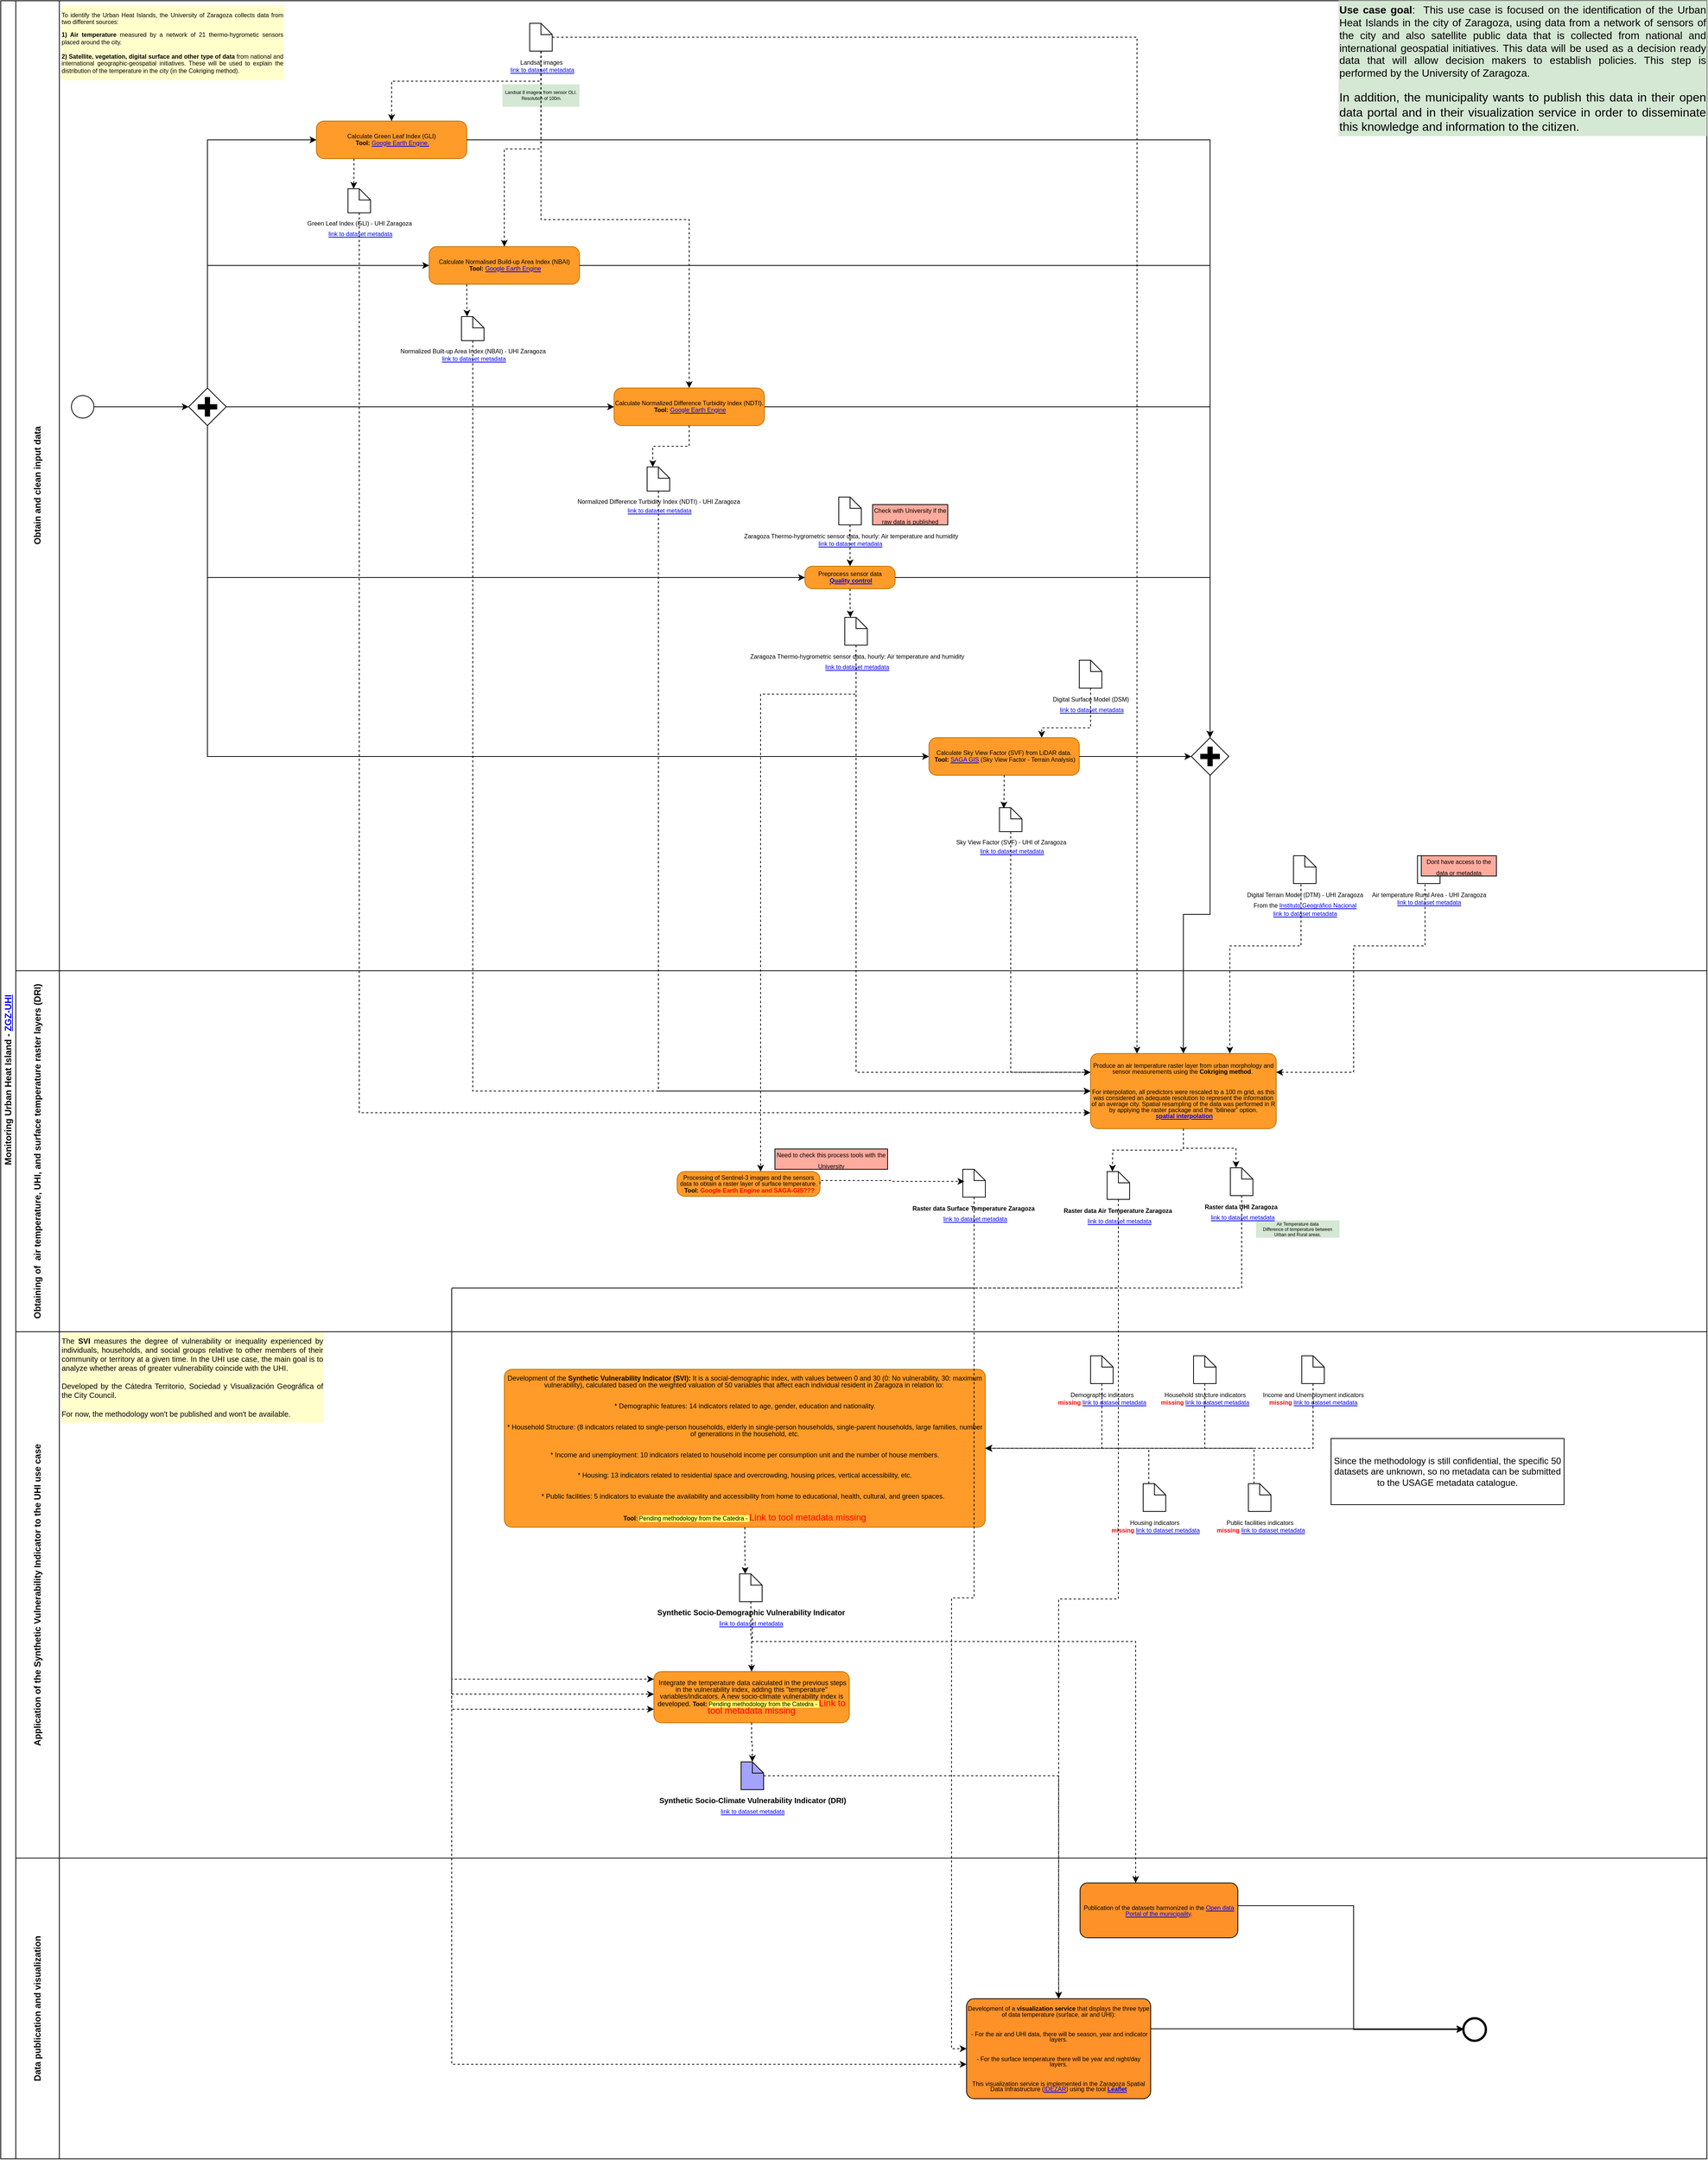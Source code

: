 <mxfile version="26.0.11" pages="3">
  <diagram name="ZGZ-UHI_v2" id="it4_Pcx40V2lijW2PL0J">
    <mxGraphModel grid="1" page="1" gridSize="10" guides="1" tooltips="1" connect="1" arrows="1" fold="1" pageScale="1" pageWidth="3300" pageHeight="4681" math="0" shadow="0">
      <root>
        <mxCell id="GJ6SwuYgp0gpUJntBvFv-0" />
        <mxCell id="GJ6SwuYgp0gpUJntBvFv-1" parent="GJ6SwuYgp0gpUJntBvFv-0" />
        <mxCell id="GJ6SwuYgp0gpUJntBvFv-2" value="Monitoring Urban Heat Island - &lt;a href=&quot;https://docs.google.com/document/d/1a7D6eEMrj6oXYhOUigOMsHVwsAtoTAQK/edit?amp;ouid=100401313820260785715&amp;amp;amp;rtpof=true&amp;amp;amp;sd=true&quot;&gt;ZGZ-UHI&lt;/a&gt;" style="swimlane;html=1;childLayout=stackLayout;resizeParent=1;resizeParentMax=0;horizontal=0;startSize=20;horizontalStack=0;whiteSpace=wrap;" vertex="1" parent="GJ6SwuYgp0gpUJntBvFv-1">
          <mxGeometry x="150" y="-4372" width="2270" height="2870" as="geometry">
            <mxRectangle x="99" y="-2240" width="40" height="50" as="alternateBounds" />
          </mxGeometry>
        </mxCell>
        <mxCell id="GJ6SwuYgp0gpUJntBvFv-3" value="Obtain and clean input data" style="swimlane;html=1;startSize=58;horizontal=0;" vertex="1" parent="GJ6SwuYgp0gpUJntBvFv-2">
          <mxGeometry x="20" width="2250" height="1290" as="geometry">
            <mxRectangle x="20" width="1133" height="30" as="alternateBounds" />
          </mxGeometry>
        </mxCell>
        <mxCell id="GJ6SwuYgp0gpUJntBvFv-4" value="" style="points=[[0.145,0.145,0],[0.5,0,0],[0.855,0.145,0],[1,0.5,0],[0.855,0.855,0],[0.5,1,0],[0.145,0.855,0],[0,0.5,0]];shape=mxgraph.bpmn.event;html=1;verticalLabelPosition=bottom;labelBackgroundColor=#ffffff;verticalAlign=top;align=center;perimeter=ellipsePerimeter;outlineConnect=0;aspect=fixed;outline=standard;symbol=general;" vertex="1" parent="GJ6SwuYgp0gpUJntBvFv-3">
          <mxGeometry x="74" y="525" width="30" height="30" as="geometry" />
        </mxCell>
        <mxCell id="GJ6SwuYgp0gpUJntBvFv-5" value="&lt;h6 style=&quot;line-height: 100%;&quot;&gt;&lt;font style=&quot;&quot; face=&quot;Arial&quot;&gt;&lt;span style=&quot;font-size: 8px; font-weight: 400;&quot;&gt;Calculate Green Leaf Index (GLI)&lt;/span&gt;&lt;br&gt;&lt;/font&gt;&lt;font face=&quot;Arial&quot;&gt;&lt;span style=&quot;font-size: 8px;&quot;&gt;&amp;nbsp;Tool: &lt;span style=&quot;font-weight: normal;&quot;&gt;&lt;a href=&quot;https://usage.geocat.live/catalogue/srv/eng/catalog.search#/metadata/bb5933a3-f71b-4f51-92f4-5157a1b2ebe9&quot;&gt;Google Earth Engine.&lt;/a&gt;&lt;/span&gt;&lt;/span&gt;&lt;/font&gt;&lt;/h6&gt;" style="points=[[0.25,0,0],[0.5,0,0],[0.75,0,0],[1,0.25,0],[1,0.5,0],[1,0.75,0],[0.75,1,0],[0.5,1,0],[0.25,1,0],[0,0.75,0],[0,0.5,0],[0,0.25,0]];shape=mxgraph.bpmn.task;whiteSpace=wrap;rectStyle=rounded;size=10;html=1;container=1;expand=0;collapsible=0;taskMarker=abstract;fillColor=#ff9b29;fontColor=#000000;strokeColor=#BD7000;" vertex="1" parent="GJ6SwuYgp0gpUJntBvFv-3">
          <mxGeometry x="400" y="160" width="200" height="50" as="geometry" />
        </mxCell>
        <UserObject label="&lt;div style=&quot;&quot;&gt;&lt;div style=&quot;&quot;&gt;&lt;font face=&quot;Arial&quot;&gt;&lt;span style=&quot;font-size: 8px;&quot;&gt;Landsat images&lt;/span&gt;&lt;/font&gt;&lt;br&gt;&lt;/div&gt;&lt;div style=&quot;font-size: 8px;&quot;&gt;&lt;font style=&quot;font-size: 8px;&quot; face=&quot;Arial&quot;&gt;&amp;nbsp;&lt;a href=&quot;https://usage.geocat.live/catalogue/srv/eng/catalog.search#/metadata/ddc4e931-db21-461a-a8a6-57f3e9667977&quot;&gt;link to dataset metadata&lt;/a&gt;&lt;/font&gt;&lt;/div&gt;&lt;/div&gt;" id="GJ6SwuYgp0gpUJntBvFv-6">
          <mxCell style="shape=mxgraph.bpmn.data;labelPosition=center;verticalLabelPosition=bottom;align=center;verticalAlign=top;size=15;html=1;" vertex="1" parent="GJ6SwuYgp0gpUJntBvFv-3">
            <mxGeometry x="683.75" y="30" width="30" height="37" as="geometry" />
          </mxCell>
        </UserObject>
        <UserObject label="&lt;div style=&quot;line-height: 100%;&quot;&gt;&lt;div style=&quot;line-height: 100%;&quot;&gt;&lt;span style=&quot;background-color: initial; font-size: 8px;&quot;&gt;&lt;font face=&quot;Arial&quot;&gt;Green Leaf Index (GLI) - UHI Zaragoza&lt;/font&gt;&lt;/span&gt;&lt;/div&gt;&lt;div style=&quot;line-height: 100%;&quot;&gt;&lt;span style=&quot;font-size: 8px; font-family: Arial; background-color: initial;&quot;&gt;&amp;nbsp;&lt;/span&gt;&lt;a style=&quot;font-size: 8px; font-family: Arial; background-color: initial;&quot; href=&quot;https://usage.geocat.live/catalogue/srv/spa/catalog.search#/metadata/80fd5dcb-2dbf-4fca-aff4-1a8a85507905&quot;&gt;link to dataset metadata&lt;/a&gt;&lt;br&gt;&lt;/div&gt;&lt;/div&gt;" id="GJ6SwuYgp0gpUJntBvFv-7">
          <mxCell style="shape=mxgraph.bpmn.data;labelPosition=center;verticalLabelPosition=bottom;align=center;verticalAlign=top;size=15;html=1;" vertex="1" parent="GJ6SwuYgp0gpUJntBvFv-3">
            <mxGeometry x="442" y="250" width="30" height="32" as="geometry" />
          </mxCell>
        </UserObject>
        <mxCell id="GJ6SwuYgp0gpUJntBvFv-8" value="" style="points=[[0.25,0.25,0],[0.5,0,0],[0.75,0.25,0],[1,0.5,0],[0.75,0.75,0],[0.5,1,0],[0.25,0.75,0],[0,0.5,0]];shape=mxgraph.bpmn.gateway2;html=1;verticalLabelPosition=bottom;labelBackgroundColor=#ffffff;verticalAlign=top;align=center;perimeter=rhombusPerimeter;outlineConnect=0;outline=none;symbol=none;gwType=parallel;" vertex="1" parent="GJ6SwuYgp0gpUJntBvFv-3">
          <mxGeometry x="230" y="515" width="50" height="50" as="geometry" />
        </mxCell>
        <mxCell id="GJ6SwuYgp0gpUJntBvFv-9" style="edgeStyle=orthogonalEdgeStyle;rounded=0;orthogonalLoop=1;jettySize=auto;html=1;entryX=0;entryY=0.5;entryDx=0;entryDy=0;entryPerimeter=0;" edge="1" parent="GJ6SwuYgp0gpUJntBvFv-3" source="GJ6SwuYgp0gpUJntBvFv-4" target="GJ6SwuYgp0gpUJntBvFv-8">
          <mxGeometry relative="1" as="geometry" />
        </mxCell>
        <mxCell id="GJ6SwuYgp0gpUJntBvFv-10" value="&lt;h6 style=&quot;line-height: 100%;&quot;&gt;&lt;font style=&quot;&quot; face=&quot;Arial&quot;&gt;&lt;span style=&quot;font-size: 8px; font-weight: 400;&quot;&gt;Calculate Normalised Build-up Area Index (NBAI)&lt;/span&gt;&lt;br&gt;&lt;/font&gt;&lt;font face=&quot;Arial&quot;&gt;&lt;span style=&quot;font-size: 8px;&quot;&gt;&amp;nbsp;Tool: &lt;span style=&quot;font-weight: normal;&quot;&gt;&lt;a href=&quot;https://usage.geocat.live/catalogue/srv/eng/catalog.search#/metadata/bb5933a3-f71b-4f51-92f4-5157a1b2ebe9&quot;&gt;Google Earth Engine&lt;/a&gt;&lt;/span&gt;&lt;/span&gt;&lt;/font&gt;&lt;/h6&gt;" style="points=[[0.25,0,0],[0.5,0,0],[0.75,0,0],[1,0.25,0],[1,0.5,0],[1,0.75,0],[0.75,1,0],[0.5,1,0],[0.25,1,0],[0,0.75,0],[0,0.5,0],[0,0.25,0]];shape=mxgraph.bpmn.task;whiteSpace=wrap;rectStyle=rounded;size=10;html=1;container=1;expand=0;collapsible=0;taskMarker=abstract;fillColor=#ff9b29;fontColor=#000000;strokeColor=#BD7000;" vertex="1" parent="GJ6SwuYgp0gpUJntBvFv-3">
          <mxGeometry x="550" y="327" width="200" height="50" as="geometry" />
        </mxCell>
        <mxCell id="GJ6SwuYgp0gpUJntBvFv-11" value="&lt;h6 style=&quot;line-height: 100%;&quot;&gt;&lt;font style=&quot;&quot; face=&quot;Arial&quot;&gt;&lt;span style=&quot;font-size: 8px; font-weight: 400;&quot;&gt;Calculate&amp;nbsp;Normalized Difference Turbidity Index (NDTI).&lt;/span&gt;&lt;br&gt;&lt;/font&gt;&lt;font face=&quot;Arial&quot;&gt;&lt;span style=&quot;font-size: 8px;&quot;&gt;&amp;nbsp;Tool: &lt;span style=&quot;font-weight: normal;&quot;&gt;&lt;a href=&quot;https://usage.geocat.live/catalogue/srv/eng/catalog.search#/metadata/bb5933a3-f71b-4f51-92f4-5157a1b2ebe9&quot;&gt;Google Earth Engine&lt;/a&gt;&lt;/span&gt;&lt;/span&gt;&lt;/font&gt;&lt;/h6&gt;" style="points=[[0.25,0,0],[0.5,0,0],[0.75,0,0],[1,0.25,0],[1,0.5,0],[1,0.75,0],[0.75,1,0],[0.5,1,0],[0.25,1,0],[0,0.75,0],[0,0.5,0],[0,0.25,0]];shape=mxgraph.bpmn.task;whiteSpace=wrap;rectStyle=rounded;size=10;html=1;container=1;expand=0;collapsible=0;taskMarker=abstract;fillColor=#ff9b29;fontColor=#000000;strokeColor=#BD7000;" vertex="1" parent="GJ6SwuYgp0gpUJntBvFv-3">
          <mxGeometry x="796" y="515" width="200" height="50" as="geometry" />
        </mxCell>
        <mxCell id="GJ6SwuYgp0gpUJntBvFv-12" value="&lt;div style=&quot;&quot;&gt;Landsat 8 images, from sensor OLI.&amp;nbsp; Resolution of 100m.&lt;br&gt;&lt;/div&gt;" style="text;html=1;strokeColor=none;fillColor=#d5e8d4;align=center;verticalAlign=middle;rounded=0;whiteSpace=wrap;spacing=2;fontSize=6;labelBackgroundColor=none;" vertex="1" parent="GJ6SwuYgp0gpUJntBvFv-3">
          <mxGeometry x="647.5" y="111" width="102.5" height="30" as="geometry" />
        </mxCell>
        <mxCell id="GJ6SwuYgp0gpUJntBvFv-13" style="edgeStyle=orthogonalEdgeStyle;rounded=0;orthogonalLoop=1;jettySize=auto;html=1;entryX=0.5;entryY=0;entryDx=0;entryDy=0;entryPerimeter=0;exitX=0.5;exitY=1;exitDx=0;exitDy=0;exitPerimeter=0;dashed=1;" edge="1" parent="GJ6SwuYgp0gpUJntBvFv-3" source="GJ6SwuYgp0gpUJntBvFv-6" target="GJ6SwuYgp0gpUJntBvFv-5">
          <mxGeometry relative="1" as="geometry">
            <Array as="points">
              <mxPoint x="699" y="107" />
              <mxPoint x="500" y="107" />
            </Array>
          </mxGeometry>
        </mxCell>
        <mxCell id="GJ6SwuYgp0gpUJntBvFv-14" style="edgeStyle=orthogonalEdgeStyle;rounded=0;orthogonalLoop=1;jettySize=auto;html=1;entryX=0.5;entryY=0;entryDx=0;entryDy=0;entryPerimeter=0;dashed=1;" edge="1" parent="GJ6SwuYgp0gpUJntBvFv-3" source="GJ6SwuYgp0gpUJntBvFv-6" target="GJ6SwuYgp0gpUJntBvFv-10">
          <mxGeometry relative="1" as="geometry" />
        </mxCell>
        <mxCell id="GJ6SwuYgp0gpUJntBvFv-15" style="edgeStyle=orthogonalEdgeStyle;rounded=0;orthogonalLoop=1;jettySize=auto;html=1;entryX=0.5;entryY=0;entryDx=0;entryDy=0;entryPerimeter=0;dashed=1;exitX=0.5;exitY=1;exitDx=0;exitDy=0;exitPerimeter=0;" edge="1" parent="GJ6SwuYgp0gpUJntBvFv-3" source="GJ6SwuYgp0gpUJntBvFv-6" target="GJ6SwuYgp0gpUJntBvFv-11">
          <mxGeometry relative="1" as="geometry" />
        </mxCell>
        <mxCell id="GJ6SwuYgp0gpUJntBvFv-16" style="edgeStyle=orthogonalEdgeStyle;rounded=0;orthogonalLoop=1;jettySize=auto;html=1;entryX=0;entryY=0.5;entryDx=0;entryDy=0;entryPerimeter=0;exitX=0.5;exitY=0;exitDx=0;exitDy=0;exitPerimeter=0;" edge="1" parent="GJ6SwuYgp0gpUJntBvFv-3" source="GJ6SwuYgp0gpUJntBvFv-8" target="GJ6SwuYgp0gpUJntBvFv-5">
          <mxGeometry relative="1" as="geometry" />
        </mxCell>
        <mxCell id="GJ6SwuYgp0gpUJntBvFv-17" style="edgeStyle=orthogonalEdgeStyle;rounded=0;orthogonalLoop=1;jettySize=auto;html=1;entryX=0;entryY=0.5;entryDx=0;entryDy=0;entryPerimeter=0;exitX=0.5;exitY=0;exitDx=0;exitDy=0;exitPerimeter=0;" edge="1" parent="GJ6SwuYgp0gpUJntBvFv-3" source="GJ6SwuYgp0gpUJntBvFv-8" target="GJ6SwuYgp0gpUJntBvFv-10">
          <mxGeometry relative="1" as="geometry" />
        </mxCell>
        <mxCell id="GJ6SwuYgp0gpUJntBvFv-18" style="edgeStyle=orthogonalEdgeStyle;rounded=0;orthogonalLoop=1;jettySize=auto;html=1;entryX=0;entryY=0.5;entryDx=0;entryDy=0;entryPerimeter=0;exitX=1;exitY=0.5;exitDx=0;exitDy=0;exitPerimeter=0;" edge="1" parent="GJ6SwuYgp0gpUJntBvFv-3" source="GJ6SwuYgp0gpUJntBvFv-8" target="GJ6SwuYgp0gpUJntBvFv-11">
          <mxGeometry relative="1" as="geometry" />
        </mxCell>
        <mxCell id="GJ6SwuYgp0gpUJntBvFv-19" style="edgeStyle=orthogonalEdgeStyle;rounded=0;orthogonalLoop=1;jettySize=auto;html=1;entryX=0;entryY=0;entryDx=7.5;entryDy=0;entryPerimeter=0;dashed=1;exitX=0.25;exitY=1;exitDx=0;exitDy=0;exitPerimeter=0;" edge="1" parent="GJ6SwuYgp0gpUJntBvFv-3" source="GJ6SwuYgp0gpUJntBvFv-5" target="GJ6SwuYgp0gpUJntBvFv-7">
          <mxGeometry relative="1" as="geometry" />
        </mxCell>
        <UserObject label="&lt;div style=&quot;line-height: 100%;&quot;&gt;&lt;div style=&quot;line-height: 100%;&quot;&gt;&lt;font face=&quot;Arial&quot;&gt;&lt;span style=&quot;font-size: 8px;&quot;&gt;Normalized Built-up Area Index (NBAI) - UHI Zaragoza&lt;/span&gt;&lt;/font&gt;&lt;br&gt;&lt;/div&gt;&lt;div style=&quot;font-size: 8px; line-height: 100%;&quot;&gt;&lt;font style=&quot;font-size: 8px;&quot; face=&quot;Arial&quot;&gt;&amp;nbsp;&lt;a href=&quot;https://usage.geocat.live/catalogue/srv/eng/catalog.search#/metadata/e4fbf560-3025-46d4-aba4-8c87d8dd8ffa&quot;&gt;link to dataset metadata&lt;/a&gt;&lt;/font&gt;&lt;/div&gt;&lt;/div&gt;" id="GJ6SwuYgp0gpUJntBvFv-20">
          <mxCell style="shape=mxgraph.bpmn.data;labelPosition=center;verticalLabelPosition=bottom;align=center;verticalAlign=top;size=15;html=1;" vertex="1" parent="GJ6SwuYgp0gpUJntBvFv-3">
            <mxGeometry x="593" y="420" width="30" height="32" as="geometry" />
          </mxCell>
        </UserObject>
        <mxCell id="GJ6SwuYgp0gpUJntBvFv-21" style="edgeStyle=orthogonalEdgeStyle;rounded=0;orthogonalLoop=1;jettySize=auto;html=1;entryX=0;entryY=0;entryDx=7.5;entryDy=0;entryPerimeter=0;exitX=0.25;exitY=1;exitDx=0;exitDy=0;exitPerimeter=0;dashed=1;" edge="1" parent="GJ6SwuYgp0gpUJntBvFv-3" source="GJ6SwuYgp0gpUJntBvFv-10" target="GJ6SwuYgp0gpUJntBvFv-20">
          <mxGeometry relative="1" as="geometry" />
        </mxCell>
        <UserObject label="&lt;div style=&quot;line-height: 100%;&quot;&gt;&lt;div style=&quot;line-height: 100%;&quot;&gt;&lt;span style=&quot;color: rgba(0, 0, 0, 0); font-family: monospace; font-size: 0px; text-align: start; background-color: initial;&quot;&gt;%3CmxGraphModel%3E%3Croot%3E%3CmxCell%20id%3D%220%22%2F%3E%3CmxCell%20id%3D%221%22%20parent%3D%220%22%2F%3E%3CmxCell%20id%3D%222%22%20value%3D%22%26lt%3Bdiv%20style%3D%26quot%3B%26quot%3B%26gt%3B%26lt%3Bdiv%26gt%3B%26lt%3Bb%26gt%3B%26lt%3Bfont%20color%3D%26quot%3B%23009900%26quot%3B%26gt%3BSem%20DR%3A%20OK%26lt%3B%2Ffont%26gt%3B%26lt%3B%2Fb%26gt%3B%26lt%3B%2Fdiv%26gt%3B%26lt%3Bdiv%26gt%3B%26lt%3Bb%26gt%3B%26lt%3Bfont%20color%3D%26quot%3B%23ff0000%26quot%3B%26gt%3BGeo%20DR%3A%26amp%3Bnbsp%3B%26lt%3Ba%20href%3D%26quot%3Bhttps%3A%2F%2Fdocs.google.com%2Fspreadsheets%2Fd%2F1OgpCYTEZuagBoJJZAzg2JbDfwky-oHMB%2Fedit%3Fusp%3Ddrive_link%26amp%3Bamp%3Bouid%3D100401313820260785715%26amp%3Bamp%3Brtpof%3Dtrue%26amp%3Bamp%3Bsd%3Dtrue%26quot%3B%26gt%3B(AL_r30)%26lt%3B%2Fa%26gt%3B%26lt%3B%2Ffont%26gt%3B%26lt%3B%2Fb%26gt%3B%26lt%3B%2Fdiv%26gt%3B%26lt%3B%2Fdiv%26gt%3B%22%20style%3D%22text%3Bhtml%3D1%3BstrokeColor%3Dnone%3BfillColor%3D%23d5e8d4%3Balign%3Dcenter%3BverticalAlign%3Dmiddle%3Brounded%3D0%3BwhiteSpace%3Dwrap%3Bspacing%3D2%3BfontSize%3D6%3BlabelBackgroundColor%3Dnone%3B%22%20vertex%3D%221%22%20parent%3D%221%22%3E%3CmxGeometry%20x%3D%22327.5%22%20y%3D%22-4025%22%20width%3D%2269%22%20height%3D%2214%22%20as%3D%22geometry%22%2F%3E%3C%2FmxCell%3E%3C%2Froot%3E%3C%2FmxGraphModel%3E&lt;/span&gt;&lt;font face=&quot;Arial&quot;&gt;&lt;span style=&quot;font-size: 8px;&quot;&gt;Normalized Difference Turbidity Index (NDTI) - UHI Zaragoza&lt;/span&gt;&lt;/font&gt;&lt;br&gt;&lt;/div&gt;&lt;div style=&quot;font-size: 8px; line-height: 100%;&quot;&gt;&lt;font face=&quot;Arial&quot; style=&quot;font-size: 8px;&quot;&gt;&amp;nbsp;&lt;a href=&quot;https://usage.geocat.live/catalogue/srv/eng/catalog.search#/metadata/e4fbf560-3025-46d4-aba4-8c87d8dd8ffa&quot;&gt;link to dataset metadata&lt;/a&gt;&lt;/font&gt;&lt;/div&gt;&lt;/div&gt;" id="GJ6SwuYgp0gpUJntBvFv-22">
          <mxCell style="shape=mxgraph.bpmn.data;labelPosition=center;verticalLabelPosition=bottom;align=center;verticalAlign=top;size=15;html=1;" vertex="1" parent="GJ6SwuYgp0gpUJntBvFv-3">
            <mxGeometry x="840" y="620" width="30" height="32" as="geometry" />
          </mxCell>
        </UserObject>
        <mxCell id="GJ6SwuYgp0gpUJntBvFv-23" style="edgeStyle=orthogonalEdgeStyle;rounded=0;orthogonalLoop=1;jettySize=auto;html=1;entryX=0;entryY=0;entryDx=7.5;entryDy=0;entryPerimeter=0;dashed=1;" edge="1" parent="GJ6SwuYgp0gpUJntBvFv-3" source="GJ6SwuYgp0gpUJntBvFv-11" target="GJ6SwuYgp0gpUJntBvFv-22">
          <mxGeometry relative="1" as="geometry" />
        </mxCell>
        <mxCell id="GJ6SwuYgp0gpUJntBvFv-24" value="&lt;h6 style=&quot;line-height: 100%;&quot;&gt;&lt;font face=&quot;Arial&quot; style=&quot;&quot;&gt;&lt;span style=&quot;font-size: 8px; font-weight: 400;&quot;&gt;Preprocess sensor data&lt;/span&gt;&lt;br&gt;&lt;/font&gt;&lt;font face=&quot;Arial&quot;&gt;&lt;span style=&quot;font-size: 8px;&quot;&gt;&amp;nbsp;&lt;a href=&quot;https://usage.geocat.live/catalogue/srv/eng/catalog.search#/metadata/558a09a9-73ae-4519-a574-dbb58a306778&quot;&gt;Quality control&lt;/a&gt;&lt;/span&gt;&lt;/font&gt;&lt;/h6&gt;" style="points=[[0.25,0,0],[0.5,0,0],[0.75,0,0],[1,0.25,0],[1,0.5,0],[1,0.75,0],[0.75,1,0],[0.5,1,0],[0.25,1,0],[0,0.75,0],[0,0.5,0],[0,0.25,0]];shape=mxgraph.bpmn.task;whiteSpace=wrap;rectStyle=rounded;size=10;html=1;container=1;expand=0;collapsible=0;taskMarker=abstract;fillColor=#ff9b29;fontColor=#000000;strokeColor=#BD7000;" vertex="1" parent="GJ6SwuYgp0gpUJntBvFv-3">
          <mxGeometry x="1050" y="752" width="120" height="30" as="geometry" />
        </mxCell>
        <UserObject label="&lt;div style=&quot;&quot;&gt;&lt;div style=&quot;&quot;&gt;&lt;font face=&quot;Arial&quot;&gt;&lt;span style=&quot;font-size: 8px;&quot;&gt;&amp;nbsp;Zaragoza Thermo-hygrometric sensor data, hourly: Air temperature and humidity&lt;/span&gt;&lt;/font&gt;&lt;br&gt;&lt;/div&gt;&lt;div style=&quot;font-size: 8px;&quot;&gt;&lt;font style=&quot;font-size: 8px;&quot; face=&quot;Arial&quot;&gt;&lt;a href=&quot;https://usage.geocat.live/catalogue/&quot;&gt;link to dataset metadata&lt;/a&gt;&lt;/font&gt;&lt;/div&gt;&lt;/div&gt;" id="GJ6SwuYgp0gpUJntBvFv-25">
          <mxCell style="shape=mxgraph.bpmn.data;labelPosition=center;verticalLabelPosition=bottom;align=center;verticalAlign=top;size=15;html=1;" vertex="1" parent="GJ6SwuYgp0gpUJntBvFv-3">
            <mxGeometry x="1095" y="660" width="30" height="37" as="geometry" />
          </mxCell>
        </UserObject>
        <mxCell id="GJ6SwuYgp0gpUJntBvFv-26" style="edgeStyle=orthogonalEdgeStyle;rounded=0;orthogonalLoop=1;jettySize=auto;html=1;entryX=0.5;entryY=0;entryDx=0;entryDy=0;entryPerimeter=0;dashed=1;" edge="1" parent="GJ6SwuYgp0gpUJntBvFv-3" source="GJ6SwuYgp0gpUJntBvFv-25" target="GJ6SwuYgp0gpUJntBvFv-24">
          <mxGeometry relative="1" as="geometry" />
        </mxCell>
        <mxCell id="GJ6SwuYgp0gpUJntBvFv-27" value="&lt;h6 style=&quot;line-height: 100%;&quot;&gt;&lt;font face=&quot;Arial&quot;&gt;&lt;span style=&quot;font-size: 8px; font-weight: 400;&quot;&gt;Calculate Sky View Factor (SVF) from LiDAR data&lt;/span&gt;&lt;/font&gt;&lt;font style=&quot;&quot; face=&quot;Arial&quot;&gt;&lt;span style=&quot;font-size: 8px; font-weight: 400;&quot;&gt;.&lt;/span&gt;&lt;br&gt;&lt;/font&gt;&lt;font face=&quot;Arial&quot;&gt;&lt;span style=&quot;font-size: 8px;&quot;&gt;&amp;nbsp;Tool: &lt;span style=&quot;font-weight: normal;&quot;&gt;&lt;a href=&quot;https://usage.geocat.live/catalogue/srv/eng/catalog.search#/metadata/f24f72f0-eccb-41ff-ac52-c5841dbe3b17&quot;&gt;SAGA GIS&lt;/a&gt; (Sky View Factor - Terrain Analysis)&lt;/span&gt;&lt;/span&gt;&lt;/font&gt;&lt;/h6&gt;" style="points=[[0.25,0,0],[0.5,0,0],[0.75,0,0],[1,0.25,0],[1,0.5,0],[1,0.75,0],[0.75,1,0],[0.5,1,0],[0.25,1,0],[0,0.75,0],[0,0.5,0],[0,0.25,0]];shape=mxgraph.bpmn.task;whiteSpace=wrap;rectStyle=rounded;size=10;html=1;container=1;expand=0;collapsible=0;taskMarker=abstract;fillColor=#ff9b29;fontColor=#000000;strokeColor=#BD7000;" vertex="1" parent="GJ6SwuYgp0gpUJntBvFv-3">
          <mxGeometry x="1215" y="980" width="200" height="50" as="geometry" />
        </mxCell>
        <UserObject label="&lt;div style=&quot;line-height: 100%;&quot;&gt;&lt;div style=&quot;text-align: center; line-height: 100%;&quot;&gt;&lt;span style=&quot;color: rgba(0, 0, 0, 0); font-family: monospace; font-size: 0px; text-align: start; background-color: initial;&quot;&gt;%3CmxGraphModel%3E%3Croot%3E%3CmxCell%20id%3D%220%22%2F%3E%3CmxCell%20id%3D%221%22%20parent%3D%220%22%2F%3E%3CmxCell%20id%3D%222%22%20value%3D%22%26lt%3Bdiv%20style%3D%26quot%3B%26quot%3B%26gt%3B%26lt%3Bdiv%26gt%3B%26lt%3Bb%26gt%3B%26lt%3Bfont%20color%3D%26quot%3B%23009900%26quot%3B%26gt%3BSem%20DR%3A%20OK%26lt%3B%2Ffont%26gt%3B%26lt%3B%2Fb%26gt%3B%26lt%3B%2Fdiv%26gt%3B%26lt%3Bdiv%26gt%3B%26lt%3Bb%26gt%3B%26lt%3Bfont%20color%3D%26quot%3B%23ff0000%26quot%3B%26gt%3BGeo%20DR%3A%26amp%3Bnbsp%3B%26lt%3Ba%20href%3D%26quot%3Bhttps%3A%2F%2Fdocs.google.com%2Fspreadsheets%2Fd%2F1OgpCYTEZuagBoJJZAzg2JbDfwky-oHMB%2Fedit%3Fusp%3Ddrive_link%26amp%3Bamp%3Bouid%3D100401313820260785715%26amp%3Bamp%3Brtpof%3Dtrue%26amp%3Bamp%3Bsd%3Dtrue%26quot%3B%26gt%3B(AL_r30)%26lt%3B%2Fa%26gt%3B%26lt%3B%2Ffont%26gt%3B%26lt%3B%2Fb%26gt%3B%26lt%3B%2Fdiv%26gt%3B%26lt%3B%2Fdiv%26gt%3B%22%20style%3D%22text%3Bhtml%3D1%3BstrokeColor%3Dnone%3BfillColor%3D%23d5e8d4%3Balign%3Dcenter%3BverticalAlign%3Dmiddle%3Brounded%3D0%3BwhiteSpace%3Dwrap%3Bspacing%3D2%3BfontSize%3D6%3BlabelBackgroundColor%3Dnone%3B%22%20vertex%3D%221%22%20parent%3D%221%22%3E%3CmxGeometry%20x%3D%22327.5%22%20y%3D%22-4025%22%20width%3D%2269%22%20height%3D%2214%22%20as%3D%22geometry%22%2F%3E%3C%2FmxCell%3E%3C%2Froot%3E%3C%2FmxGraphModel%3E&lt;/span&gt;&lt;span style=&quot;background-color: initial; font-size: 8px;&quot;&gt;&lt;font face=&quot;Arial&quot;&gt;Sky View Factor (SVF) - UHI of Zaragoza&lt;/font&gt;&lt;/span&gt;&lt;br&gt;&lt;/div&gt;&lt;div style=&quot;font-size: 8px; line-height: 100%;&quot;&gt;&lt;font face=&quot;Arial&quot; style=&quot;font-size: 8px;&quot;&gt;&amp;nbsp;&lt;a href=&quot;https://usage.geocat.live/catalogue/srv/eng/catalog.search#/metadata/20ff581e-6e69-4558-90f4-f7fdd717d765&quot;&gt;link to dataset metadata&lt;/a&gt;&lt;/font&gt;&lt;/div&gt;&lt;/div&gt;" id="GJ6SwuYgp0gpUJntBvFv-28">
          <mxCell style="shape=mxgraph.bpmn.data;labelPosition=center;verticalLabelPosition=bottom;align=center;verticalAlign=top;size=15;html=1;" vertex="1" parent="GJ6SwuYgp0gpUJntBvFv-3">
            <mxGeometry x="1308.75" y="1073" width="30" height="32" as="geometry" />
          </mxCell>
        </UserObject>
        <mxCell id="GJ6SwuYgp0gpUJntBvFv-29" style="edgeStyle=orthogonalEdgeStyle;rounded=0;orthogonalLoop=1;jettySize=auto;html=1;entryX=0.194;entryY=0.031;entryDx=0;entryDy=0;entryPerimeter=0;dashed=1;" edge="1" parent="GJ6SwuYgp0gpUJntBvFv-3" source="GJ6SwuYgp0gpUJntBvFv-27" target="GJ6SwuYgp0gpUJntBvFv-28">
          <mxGeometry relative="1" as="geometry" />
        </mxCell>
        <mxCell id="GJ6SwuYgp0gpUJntBvFv-30" style="edgeStyle=orthogonalEdgeStyle;rounded=0;orthogonalLoop=1;jettySize=auto;html=1;entryX=0;entryY=0.5;entryDx=0;entryDy=0;entryPerimeter=0;exitX=0.5;exitY=1;exitDx=0;exitDy=0;exitPerimeter=0;" edge="1" parent="GJ6SwuYgp0gpUJntBvFv-3" source="GJ6SwuYgp0gpUJntBvFv-8" target="GJ6SwuYgp0gpUJntBvFv-24">
          <mxGeometry relative="1" as="geometry" />
        </mxCell>
        <mxCell id="GJ6SwuYgp0gpUJntBvFv-31" style="edgeStyle=orthogonalEdgeStyle;rounded=0;orthogonalLoop=1;jettySize=auto;html=1;entryX=0;entryY=0.5;entryDx=0;entryDy=0;entryPerimeter=0;exitX=0.5;exitY=1;exitDx=0;exitDy=0;exitPerimeter=0;" edge="1" parent="GJ6SwuYgp0gpUJntBvFv-3" source="GJ6SwuYgp0gpUJntBvFv-8" target="GJ6SwuYgp0gpUJntBvFv-27">
          <mxGeometry relative="1" as="geometry" />
        </mxCell>
        <mxCell id="GJ6SwuYgp0gpUJntBvFv-32" value="" style="points=[[0.25,0.25,0],[0.5,0,0],[0.75,0.25,0],[1,0.5,0],[0.75,0.75,0],[0.5,1,0],[0.25,0.75,0],[0,0.5,0]];shape=mxgraph.bpmn.gateway2;html=1;verticalLabelPosition=bottom;labelBackgroundColor=#ffffff;verticalAlign=top;align=center;perimeter=rhombusPerimeter;outlineConnect=0;outline=none;symbol=none;gwType=parallel;" vertex="1" parent="GJ6SwuYgp0gpUJntBvFv-3">
          <mxGeometry x="1564" y="980" width="50" height="50" as="geometry" />
        </mxCell>
        <mxCell id="GJ6SwuYgp0gpUJntBvFv-33" style="edgeStyle=orthogonalEdgeStyle;rounded=0;orthogonalLoop=1;jettySize=auto;html=1;entryX=0.5;entryY=0;entryDx=0;entryDy=0;entryPerimeter=0;" edge="1" parent="GJ6SwuYgp0gpUJntBvFv-3" source="GJ6SwuYgp0gpUJntBvFv-5" target="GJ6SwuYgp0gpUJntBvFv-32">
          <mxGeometry relative="1" as="geometry" />
        </mxCell>
        <mxCell id="GJ6SwuYgp0gpUJntBvFv-34" style="edgeStyle=orthogonalEdgeStyle;rounded=0;orthogonalLoop=1;jettySize=auto;html=1;entryX=0.5;entryY=0;entryDx=0;entryDy=0;entryPerimeter=0;" edge="1" parent="GJ6SwuYgp0gpUJntBvFv-3" source="GJ6SwuYgp0gpUJntBvFv-10" target="GJ6SwuYgp0gpUJntBvFv-32">
          <mxGeometry relative="1" as="geometry" />
        </mxCell>
        <mxCell id="GJ6SwuYgp0gpUJntBvFv-35" style="edgeStyle=orthogonalEdgeStyle;rounded=0;orthogonalLoop=1;jettySize=auto;html=1;entryX=0.5;entryY=0;entryDx=0;entryDy=0;entryPerimeter=0;" edge="1" parent="GJ6SwuYgp0gpUJntBvFv-3" source="GJ6SwuYgp0gpUJntBvFv-11" target="GJ6SwuYgp0gpUJntBvFv-32">
          <mxGeometry relative="1" as="geometry" />
        </mxCell>
        <mxCell id="GJ6SwuYgp0gpUJntBvFv-36" style="edgeStyle=orthogonalEdgeStyle;rounded=0;orthogonalLoop=1;jettySize=auto;html=1;entryX=0.5;entryY=0;entryDx=0;entryDy=0;entryPerimeter=0;" edge="1" parent="GJ6SwuYgp0gpUJntBvFv-3" source="GJ6SwuYgp0gpUJntBvFv-24" target="GJ6SwuYgp0gpUJntBvFv-32">
          <mxGeometry relative="1" as="geometry" />
        </mxCell>
        <mxCell id="GJ6SwuYgp0gpUJntBvFv-37" style="edgeStyle=orthogonalEdgeStyle;rounded=0;orthogonalLoop=1;jettySize=auto;html=1;entryX=0;entryY=0.5;entryDx=0;entryDy=0;entryPerimeter=0;" edge="1" parent="GJ6SwuYgp0gpUJntBvFv-3" source="GJ6SwuYgp0gpUJntBvFv-27" target="GJ6SwuYgp0gpUJntBvFv-32">
          <mxGeometry relative="1" as="geometry" />
        </mxCell>
        <mxCell id="GJ6SwuYgp0gpUJntBvFv-38" value="&lt;div style=&quot;text-align: justify;&quot;&gt;&lt;span style=&quot;font-size: 8px;&quot;&gt;To identify the Urban Heat Islands, the University of Zaragoza collects data from two different sources:&lt;/span&gt;&lt;/div&gt;&lt;div style=&quot;text-align: justify;&quot;&gt;&lt;br&gt;&lt;/div&gt;&lt;div style=&quot;text-align: justify;&quot;&gt;&lt;span style=&quot;font-size: 8px;&quot;&gt;&lt;b&gt;1) Air temperature&lt;/b&gt; measured by a network of 21 thermo-hygrometic sensors placed around the city.&lt;/span&gt;&lt;/div&gt;&lt;div style=&quot;text-align: justify;&quot;&gt;&lt;span style=&quot;font-size: 8px;&quot;&gt;&lt;br&gt;&lt;/span&gt;&lt;/div&gt;&lt;div style=&quot;text-align: justify;&quot;&gt;&lt;span style=&quot;font-size: 8px;&quot;&gt;&lt;b&gt;2) Satellite, vegetation, digital surface and other type of data&lt;/b&gt; from national and international geographic-geospatial initiatives. These will be used to explain the distribution of the temperature in the city (in the Cokriging method).&amp;nbsp;&lt;/span&gt;&lt;/div&gt;" style="text;html=1;strokeColor=none;fillColor=#FFFFCC;align=center;verticalAlign=middle;rounded=0;whiteSpace=wrap;spacing=2;fontSize=6;labelBackgroundColor=none;" vertex="1" parent="GJ6SwuYgp0gpUJntBvFv-3">
          <mxGeometry x="60" y="6" width="297" height="100" as="geometry" />
        </mxCell>
        <mxCell id="GJ6SwuYgp0gpUJntBvFv-39" value="&lt;div style=&quot;text-align: justify;&quot;&gt;&lt;font style=&quot;font-size: 14px;&quot;&gt;&lt;b style=&quot;&quot;&gt;Use case goal&lt;/b&gt;:&amp;nbsp; This use case is focused on the identification of the Urban Heat Islands in the city of Zaragoza, using data from a network of sensors of the city and also satellite public data that is collected from national and international geospatial initiatives. This data will be used as a decision ready data that will allow decision makers to establish policies. This step is performed by the University of Zaragoza.&lt;/font&gt;&lt;/div&gt;&lt;div style=&quot;text-align: justify;&quot;&gt;&lt;font style=&quot;font-size: 12px;&quot;&gt;&lt;br&gt;&lt;/font&gt;&lt;/div&gt;&lt;div style=&quot;text-align: justify;&quot;&gt;&lt;font size=&quot;3&quot;&gt;In addition, the municipality wants to publish this data in their open data portal and in their visualization service in order to disseminate this knowledge and information to the citizen.&lt;/font&gt;&lt;/div&gt;" style="text;html=1;strokeColor=none;fillColor=#d5e8d4;align=center;verticalAlign=middle;rounded=0;whiteSpace=wrap;spacing=2;fontSize=6;labelBackgroundColor=none;" vertex="1" parent="GJ6SwuYgp0gpUJntBvFv-3">
          <mxGeometry x="1760" width="490" height="180" as="geometry" />
        </mxCell>
        <mxCell id="GJ6SwuYgp0gpUJntBvFv-40" value="&lt;font style=&quot;font-size: 8px;&quot;&gt;Check with University if the raw data is published&lt;/font&gt;" style="rounded=0;whiteSpace=wrap;html=1;fillColor=#FFAB9E;" vertex="1" parent="GJ6SwuYgp0gpUJntBvFv-3">
          <mxGeometry x="1140" y="670" width="100" height="27" as="geometry" />
        </mxCell>
        <UserObject label="&lt;div style=&quot;&quot;&gt;&lt;div style=&quot;&quot;&gt;&lt;span style=&quot;background-color: initial; font-size: 8px;&quot;&gt;&lt;font face=&quot;Arial&quot;&gt;Digital Surface Model (DSM)&lt;/font&gt;&lt;/span&gt;&lt;/div&gt;&lt;div style=&quot;&quot;&gt;&lt;span style=&quot;font-size: 8px; font-family: Arial; background-color: initial;&quot;&gt;&amp;nbsp;&lt;/span&gt;&lt;a style=&quot;font-size: 8px; font-family: Arial; background-color: initial;&quot; href=&quot;https://usage.geocat.live/catalogue/srv/eng/catalog.search#/metadata/58c4d5de-1c86-4c26-b51d-fff998163c5e&quot;&gt;link to dataset metadata&lt;/a&gt;&lt;br&gt;&lt;/div&gt;&lt;/div&gt;" id="GJ6SwuYgp0gpUJntBvFv-41">
          <mxCell style="shape=mxgraph.bpmn.data;labelPosition=center;verticalLabelPosition=bottom;align=center;verticalAlign=top;size=15;html=1;" vertex="1" parent="GJ6SwuYgp0gpUJntBvFv-3">
            <mxGeometry x="1415" y="877" width="30" height="37" as="geometry" />
          </mxCell>
        </UserObject>
        <mxCell id="GJ6SwuYgp0gpUJntBvFv-42" style="edgeStyle=orthogonalEdgeStyle;rounded=0;orthogonalLoop=1;jettySize=auto;html=1;entryX=0.75;entryY=0;entryDx=0;entryDy=0;entryPerimeter=0;dashed=1;exitX=0.5;exitY=1;exitDx=0;exitDy=0;exitPerimeter=0;" edge="1" parent="GJ6SwuYgp0gpUJntBvFv-3" source="GJ6SwuYgp0gpUJntBvFv-41" target="GJ6SwuYgp0gpUJntBvFv-27">
          <mxGeometry relative="1" as="geometry">
            <mxPoint x="1295" y="930" as="sourcePoint" />
            <mxPoint x="1325" y="990" as="targetPoint" />
            <Array as="points">
              <mxPoint x="1430" y="967" />
              <mxPoint x="1365" y="967" />
            </Array>
          </mxGeometry>
        </mxCell>
        <UserObject label="&lt;div style=&quot;&quot;&gt;&lt;div style=&quot;&quot;&gt;&lt;span style=&quot;background-color: initial; font-size: 8px;&quot;&gt;&lt;font face=&quot;Arial&quot;&gt;Digital Terrain Model (DTM) - UHI Zaragoza&lt;/font&gt;&lt;/span&gt;&lt;br&gt;&lt;/div&gt;&lt;div style=&quot;&quot;&gt;&lt;font face=&quot;Arial&quot;&gt;&lt;span style=&quot;font-size: 8px;&quot;&gt;From the &lt;a href=&quot;https://www.ign.es/&quot;&gt;Instituto Geográfico Nacional&lt;/a&gt;&lt;/span&gt;&lt;/font&gt;&lt;/div&gt;&lt;div style=&quot;font-size: 8px;&quot;&gt;&lt;font style=&quot;font-size: 8px;&quot; face=&quot;Arial&quot;&gt;&lt;a href=&quot;https://usage.geocat.live/catalogue/srv/spa/catalog.search#/metadata/cdda0222-103d-44fb-83ca-1953f7468c4d&quot;&gt;link to dataset metadata&lt;/a&gt;&lt;/font&gt;&lt;/div&gt;&lt;/div&gt;" id="GJ6SwuYgp0gpUJntBvFv-43">
          <mxCell style="shape=mxgraph.bpmn.data;labelPosition=center;verticalLabelPosition=bottom;align=center;verticalAlign=top;size=15;html=1;" vertex="1" parent="GJ6SwuYgp0gpUJntBvFv-3">
            <mxGeometry x="1700" y="1137" width="30" height="37" as="geometry" />
          </mxCell>
        </UserObject>
        <UserObject label="&lt;div style=&quot;&quot;&gt;&lt;div style=&quot;&quot;&gt;&lt;span style=&quot;background-color: initial; font-size: 8px;&quot;&gt;&lt;font face=&quot;Arial&quot;&gt;Air temperature Rural Area - UHI Zaragoza&lt;/font&gt;&lt;/span&gt;&lt;/div&gt;&lt;div style=&quot;font-size: 8px;&quot;&gt;&lt;font face=&quot;Arial&quot; style=&quot;font-size: 8px;&quot;&gt;&lt;a href=&quot;https://usage.geocat.live/catalogue/srv/spa/catalog.search#/metadata/cdda0222-103d-44fb-83ca-1953f7468c4d&quot;&gt;link to dataset metadata&lt;/a&gt;&lt;/font&gt;&lt;/div&gt;&lt;/div&gt;" id="GJ6SwuYgp0gpUJntBvFv-44">
          <mxCell style="shape=mxgraph.bpmn.data;labelPosition=center;verticalLabelPosition=bottom;align=center;verticalAlign=top;size=15;html=1;" vertex="1" parent="GJ6SwuYgp0gpUJntBvFv-3">
            <mxGeometry x="1865" y="1137" width="30" height="37" as="geometry" />
          </mxCell>
        </UserObject>
        <mxCell id="GJ6SwuYgp0gpUJntBvFv-45" value="&lt;span style=&quot;font-size: 8px;&quot;&gt;Dont have access to the data or metadata&lt;/span&gt;" style="rounded=0;whiteSpace=wrap;html=1;fillColor=#FFAB9E;" vertex="1" parent="GJ6SwuYgp0gpUJntBvFv-3">
          <mxGeometry x="1870" y="1137" width="100" height="27" as="geometry" />
        </mxCell>
        <mxCell id="GJ6SwuYgp0gpUJntBvFv-46" value="&lt;div&gt;Obtaining of&amp;nbsp; air temperature, UHI, and surface temperature raster layers (DRI)&lt;/div&gt;" style="swimlane;html=1;startSize=58;horizontal=0;autosize=0;fixedWidth=0;whiteSpace=wrap;" vertex="1" parent="GJ6SwuYgp0gpUJntBvFv-2">
          <mxGeometry x="20" y="1290" width="2250" height="480" as="geometry" />
        </mxCell>
        <mxCell id="GJ6SwuYgp0gpUJntBvFv-47" value="&lt;h6 style=&quot;line-height: 100%;&quot;&gt;&lt;font face=&quot;Arial&quot; style=&quot;&quot;&gt;&lt;span style=&quot;font-size: 8px; font-weight: 400;&quot;&gt;Produce an air temperature raster layer from urban morphology and sensor measurements using the &lt;/span&gt;&lt;span style=&quot;font-size: 8px;&quot;&gt;Cokriging method&lt;/span&gt;&lt;span style=&quot;font-size: 8px; font-weight: 400;&quot;&gt;.&amp;nbsp;&lt;/span&gt;&lt;/font&gt;&lt;/h6&gt;&lt;h6 style=&quot;line-height: 100%;&quot;&gt;&lt;font face=&quot;Arial&quot; style=&quot;&quot;&gt;&lt;span style=&quot;font-size: 8px; font-weight: 400;&quot;&gt;For interpolation, all predictors were rescaled to a 100 m grid, as this was considered an adequate resolution to represent the information of an average city. Spatial resampling of the data was performed in R by applying the raster package and the “bilinear” option.&lt;/span&gt;&lt;br&gt;&lt;/font&gt;&lt;font face=&quot;Arial&quot;&gt;&lt;span style=&quot;font-size: 8px;&quot;&gt;&amp;nbsp;&lt;/span&gt;&lt;span style=&quot;font-size: 8px;&quot;&gt;&lt;a href=&quot;https://usage.geocat.live/catalogue/srv/eng/catalog.search#/metadata/1143ab2e-5f6a-4958-baf5-3e68d23dc9f4&quot;&gt;spatial interpolation&lt;/a&gt;&lt;/span&gt;&lt;/font&gt;&lt;/h6&gt;" style="points=[[0.25,0,0],[0.5,0,0],[0.75,0,0],[1,0.25,0],[1,0.5,0],[1,0.75,0],[0.75,1,0],[0.5,1,0],[0.25,1,0],[0,0.75,0],[0,0.5,0],[0,0.25,0]];shape=mxgraph.bpmn.task;whiteSpace=wrap;rectStyle=rounded;size=10;html=1;container=1;expand=0;collapsible=0;taskMarker=abstract;fillColor=#ff9b29;fontColor=#000000;strokeColor=#BD7000;" vertex="1" parent="GJ6SwuYgp0gpUJntBvFv-46">
          <mxGeometry x="1430" y="110" width="247" height="100" as="geometry" />
        </mxCell>
        <UserObject label="&lt;div style=&quot;&quot;&gt;&lt;div style=&quot;&quot;&gt;&lt;span style=&quot;font-size: 8px; font-family: Arial; background-color: initial;&quot;&gt;&lt;b style=&quot;&quot;&gt;Raster data Air Temperature Zaragoza&amp;nbsp;&lt;/b&gt;&lt;/span&gt;&lt;/div&gt;&lt;div style=&quot;&quot;&gt;&lt;span style=&quot;font-size: 8px; font-family: Arial; background-color: initial;&quot;&gt;&amp;nbsp;&lt;/span&gt;&lt;a href=&quot;https://usage.geocat.live/catalogue/srv/eng/catalog.search#/metadata/bee7740e-90a9-43fc-bd92-9bca0b847880&quot; style=&quot;font-size: 8px; font-family: Arial; background-color: initial;&quot;&gt;link to dataset metadata&lt;/a&gt;&lt;br&gt;&lt;/div&gt;&lt;/div&gt;" id="GJ6SwuYgp0gpUJntBvFv-48">
          <mxCell style="shape=mxgraph.bpmn.data;labelPosition=center;verticalLabelPosition=bottom;align=center;verticalAlign=top;size=15;html=1;fillColor=#FFFFFF;" vertex="1" parent="GJ6SwuYgp0gpUJntBvFv-46">
            <mxGeometry x="1452" y="267" width="30" height="37" as="geometry" />
          </mxCell>
        </UserObject>
        <mxCell id="GJ6SwuYgp0gpUJntBvFv-49" style="edgeStyle=orthogonalEdgeStyle;rounded=0;orthogonalLoop=1;jettySize=auto;html=1;exitX=0.5;exitY=1;exitDx=0;exitDy=0;exitPerimeter=0;dashed=1;" edge="1" parent="GJ6SwuYgp0gpUJntBvFv-46" source="GJ6SwuYgp0gpUJntBvFv-47">
          <mxGeometry relative="1" as="geometry">
            <mxPoint x="1459" y="267" as="targetPoint" />
          </mxGeometry>
        </mxCell>
        <mxCell id="GJ6SwuYgp0gpUJntBvFv-50" value="&lt;h6 style=&quot;line-height: 100%;&quot;&gt;&lt;font face=&quot;Arial&quot; style=&quot;&quot;&gt;&lt;span style=&quot;font-size: 8px; font-weight: 400;&quot;&gt;Processing of Sentinel-3 images and the sensors data to obtain a raster layer of surface temperature.&lt;/span&gt;&lt;br&gt;&lt;/font&gt;&lt;font face=&quot;Arial&quot;&gt;&lt;span style=&quot;font-size: 8px;&quot;&gt;&lt;font color=&quot;#ff0000&quot;&gt;&amp;nbsp;&lt;/font&gt;Tool: &lt;font color=&quot;#ff0000&quot;&gt;Google Earth Engine and SAGA-GIS???&lt;/font&gt;&lt;/span&gt;&lt;/font&gt;&lt;/h6&gt;" style="points=[[0.25,0,0],[0.5,0,0],[0.75,0,0],[1,0.25,0],[1,0.5,0],[1,0.75,0],[0.75,1,0],[0.5,1,0],[0.25,1,0],[0,0.75,0],[0,0.5,0],[0,0.25,0]];shape=mxgraph.bpmn.task;whiteSpace=wrap;rectStyle=rounded;size=10;html=1;container=1;expand=0;collapsible=0;taskMarker=abstract;fillColor=#FF9B29;fontColor=#000000;strokeColor=#BD7000;" vertex="1" parent="GJ6SwuYgp0gpUJntBvFv-46">
          <mxGeometry x="880" y="267" width="190" height="33" as="geometry" />
        </mxCell>
        <mxCell id="GJ6SwuYgp0gpUJntBvFv-51" value="&lt;span style=&quot;font-size: 8px;&quot;&gt;Need to check this process tools with the University&lt;/span&gt;" style="rounded=0;whiteSpace=wrap;html=1;fillColor=#FFAB9E;" vertex="1" parent="GJ6SwuYgp0gpUJntBvFv-46">
          <mxGeometry x="1010" y="237" width="150" height="27" as="geometry" />
        </mxCell>
        <mxCell id="GJ6SwuYgp0gpUJntBvFv-52" value="&lt;div style=&quot;&quot;&gt;&lt;div&gt;Air Temperature data&lt;/div&gt;&lt;div&gt;Difference of temperature between Urban and Rural areas.&lt;/div&gt;&lt;/div&gt;" style="text;html=1;strokeColor=none;fillColor=#d5e8d4;align=center;verticalAlign=middle;rounded=0;whiteSpace=wrap;spacing=2;fontSize=6;labelBackgroundColor=none;" vertex="1" parent="GJ6SwuYgp0gpUJntBvFv-46">
          <mxGeometry x="1650" y="332" width="111.25" height="23" as="geometry" />
        </mxCell>
        <mxCell id="GJ6SwuYgp0gpUJntBvFv-74" style="edgeStyle=orthogonalEdgeStyle;rounded=0;orthogonalLoop=1;jettySize=auto;html=1;entryX=0.5;entryY=0;entryDx=0;entryDy=0;entryPerimeter=0;" edge="1" parent="GJ6SwuYgp0gpUJntBvFv-2" source="GJ6SwuYgp0gpUJntBvFv-32" target="GJ6SwuYgp0gpUJntBvFv-47">
          <mxGeometry relative="1" as="geometry" />
        </mxCell>
        <mxCell id="GJ6SwuYgp0gpUJntBvFv-75" style="edgeStyle=orthogonalEdgeStyle;rounded=0;orthogonalLoop=1;jettySize=auto;html=1;entryX=0;entryY=0.25;entryDx=0;entryDy=0;entryPerimeter=0;exitX=0.5;exitY=1;exitDx=0;exitDy=0;exitPerimeter=0;dashed=1;" edge="1" parent="GJ6SwuYgp0gpUJntBvFv-2" source="GJ6SwuYgp0gpUJntBvFv-28" target="GJ6SwuYgp0gpUJntBvFv-47">
          <mxGeometry relative="1" as="geometry" />
        </mxCell>
        <mxCell id="GJ6SwuYgp0gpUJntBvFv-76" style="edgeStyle=orthogonalEdgeStyle;rounded=0;orthogonalLoop=1;jettySize=auto;html=1;entryX=0;entryY=0.5;entryDx=0;entryDy=0;entryPerimeter=0;exitX=0.5;exitY=1;exitDx=0;exitDy=0;exitPerimeter=0;dashed=1;" edge="1" parent="GJ6SwuYgp0gpUJntBvFv-2" source="GJ6SwuYgp0gpUJntBvFv-22" target="GJ6SwuYgp0gpUJntBvFv-47">
          <mxGeometry relative="1" as="geometry" />
        </mxCell>
        <mxCell id="GJ6SwuYgp0gpUJntBvFv-77" style="edgeStyle=orthogonalEdgeStyle;rounded=0;orthogonalLoop=1;jettySize=auto;html=1;entryX=0;entryY=0.5;entryDx=0;entryDy=0;entryPerimeter=0;exitX=0.5;exitY=1;exitDx=0;exitDy=0;exitPerimeter=0;dashed=1;" edge="1" parent="GJ6SwuYgp0gpUJntBvFv-2" source="GJ6SwuYgp0gpUJntBvFv-20" target="GJ6SwuYgp0gpUJntBvFv-47">
          <mxGeometry relative="1" as="geometry" />
        </mxCell>
        <mxCell id="GJ6SwuYgp0gpUJntBvFv-78" style="edgeStyle=orthogonalEdgeStyle;rounded=0;orthogonalLoop=1;jettySize=auto;html=1;entryX=-0.001;entryY=0.788;entryDx=0;entryDy=0;entryPerimeter=0;exitX=0.5;exitY=1;exitDx=0;exitDy=0;exitPerimeter=0;dashed=1;" edge="1" parent="GJ6SwuYgp0gpUJntBvFv-2" source="GJ6SwuYgp0gpUJntBvFv-7" target="GJ6SwuYgp0gpUJntBvFv-47">
          <mxGeometry relative="1" as="geometry">
            <mxPoint x="1490" y="1490" as="targetPoint" />
          </mxGeometry>
        </mxCell>
        <mxCell id="GJ6SwuYgp0gpUJntBvFv-79" style="edgeStyle=orthogonalEdgeStyle;rounded=0;orthogonalLoop=1;jettySize=auto;html=1;entryX=0.25;entryY=0;entryDx=0;entryDy=0;entryPerimeter=0;dashed=1;" edge="1" parent="GJ6SwuYgp0gpUJntBvFv-2" source="GJ6SwuYgp0gpUJntBvFv-6" target="GJ6SwuYgp0gpUJntBvFv-47">
          <mxGeometry relative="1" as="geometry" />
        </mxCell>
        <mxCell id="GJ6SwuYgp0gpUJntBvFv-80" style="edgeStyle=orthogonalEdgeStyle;rounded=0;orthogonalLoop=1;jettySize=auto;html=1;entryX=0.75;entryY=0;entryDx=0;entryDy=0;entryPerimeter=0;exitX=0.5;exitY=1;exitDx=0;exitDy=0;exitPerimeter=0;dashed=1;" edge="1" parent="GJ6SwuYgp0gpUJntBvFv-2" source="GJ6SwuYgp0gpUJntBvFv-43" target="GJ6SwuYgp0gpUJntBvFv-47">
          <mxGeometry relative="1" as="geometry">
            <Array as="points">
              <mxPoint x="1730" y="1174" />
              <mxPoint x="1730" y="1257" />
              <mxPoint x="1635" y="1257" />
            </Array>
          </mxGeometry>
        </mxCell>
        <mxCell id="GJ6SwuYgp0gpUJntBvFv-81" style="edgeStyle=orthogonalEdgeStyle;rounded=0;orthogonalLoop=1;jettySize=auto;html=1;entryX=1;entryY=0.25;entryDx=0;entryDy=0;entryPerimeter=0;exitX=0.5;exitY=1;exitDx=0;exitDy=0;exitPerimeter=0;dashed=1;" edge="1" parent="GJ6SwuYgp0gpUJntBvFv-2" source="GJ6SwuYgp0gpUJntBvFv-44" target="GJ6SwuYgp0gpUJntBvFv-47">
          <mxGeometry relative="1" as="geometry">
            <Array as="points">
              <mxPoint x="1895" y="1174" />
              <mxPoint x="1895" y="1257" />
              <mxPoint x="1800" y="1257" />
              <mxPoint x="1800" y="1425" />
            </Array>
            <mxPoint x="1800" y="1400" as="targetPoint" />
          </mxGeometry>
        </mxCell>
        <mxCell id="GJ6SwuYgp0gpUJntBvFv-53" value="&lt;div&gt;Application of the Synthetic Vulnerability Indicator to the UHI use case&lt;/div&gt;" style="swimlane;html=1;startSize=58;horizontal=0;whiteSpace=wrap;fillColor=#FFFFFF;" vertex="1" parent="GJ6SwuYgp0gpUJntBvFv-2">
          <mxGeometry x="20" y="1770" width="2250" height="700" as="geometry" />
        </mxCell>
        <mxCell id="GJ6SwuYgp0gpUJntBvFv-54" value="&lt;h6 style=&quot;line-height: 100%;&quot;&gt;&lt;font style=&quot;font-size: 9px;&quot;&gt;&lt;span style=&quot;background-color: initial;&quot;&gt;&lt;font style=&quot;&quot;&gt;&lt;span style=&quot;font-weight: normal;&quot;&gt;Development of the&lt;/span&gt; Synthetic Vulnerability Indicator (SVI):&lt;span style=&quot;font-weight: normal;&quot;&gt;&amp;nbsp;&lt;/span&gt;&lt;/font&gt;&lt;/span&gt;&lt;span style=&quot;background-color: initial; font-weight: normal;&quot;&gt;&lt;font style=&quot;&quot;&gt;It is a social-demographic index, with values between 0 and 30 (0: No vulnerability, 30: maximum vulnerability), calculated&amp;nbsp;&lt;/font&gt;&lt;/span&gt;&lt;span style=&quot;background-color: initial; font-weight: 400;&quot;&gt;based on the weighted valuation of 50 variables that affect each individual resident in Zaragoza in relation to:&amp;nbsp;&lt;/span&gt;&lt;/font&gt;&lt;/h6&gt;&lt;h6 style=&quot;line-height: 100%;&quot;&gt;&lt;font style=&quot;font-size: 9px;&quot;&gt;&lt;span style=&quot;background-color: initial; font-weight: 400;&quot;&gt;* Demographic features: 14 indicators related to age, gender, education and nationality.&lt;/span&gt;&lt;/font&gt;&lt;/h6&gt;&lt;h6 style=&quot;line-height: 100%;&quot;&gt;&lt;font style=&quot;font-size: 9px;&quot;&gt;&lt;font style=&quot;&quot;&gt;&lt;span style=&quot;background-color: initial; font-weight: 400;&quot;&gt;*&amp;nbsp;&lt;/span&gt;&lt;/font&gt;&lt;span style=&quot;background-color: initial; font-weight: 400;&quot;&gt;Household Structure: (8 indicators related to single-person households, elderly in single-person households, single-parent households, large families, number of generations in the household, etc.&lt;/span&gt;&lt;/font&gt;&lt;/h6&gt;&lt;h6 style=&quot;line-height: 100%;&quot;&gt;&lt;font style=&quot;font-size: 9px;&quot;&gt;&lt;span style=&quot;background-color: initial; font-weight: 400;&quot;&gt;* Income and unemployment: 10 indicators related to household income per consumption unit and the number of house members.&lt;/span&gt;&lt;/font&gt;&lt;/h6&gt;&lt;h6 style=&quot;line-height: 100%;&quot;&gt;&lt;font style=&quot;font-size: 9px;&quot;&gt;&lt;span style=&quot;background-color: initial; font-weight: 400;&quot;&gt;* Housing: 13 indicators related to residential space and overcrowding, housing prices, vertical accessibility, etc.&lt;/span&gt;&lt;/font&gt;&lt;/h6&gt;&lt;h6 style=&quot;line-height: 100%;&quot;&gt;&lt;font style=&quot;font-size: 9px;&quot;&gt;&lt;span style=&quot;background-color: initial; font-weight: 400;&quot;&gt;* Public facilities: 5 indicators to evaluate the availability and accessibility from home to educational, health, cultural, and green spaces.&amp;nbsp;&amp;nbsp;&lt;/span&gt;&lt;/font&gt;&lt;/h6&gt;&lt;h6 style=&quot;line-height: 100%;&quot;&gt;&lt;font style=&quot;background-color: initial; font-size: 12px;&quot; face=&quot;Arial&quot;&gt;&lt;span style=&quot;font-size: 8px;&quot;&gt;Tool&lt;span style=&quot;font-weight: normal;&quot;&gt;: &lt;/span&gt;&lt;span style=&quot;font-weight: normal; background-color: rgb(255, 255, 102);&quot;&gt;Pending methodology from the Catedra -&amp;nbsp;&lt;/span&gt;&lt;/span&gt;&lt;/font&gt;&lt;font style=&quot;background-color: initial; font-size: 12px; font-weight: normal;&quot; color=&quot;#ff0000&quot;&gt;Link to tool metadata missing&lt;/font&gt;&lt;/h6&gt;" style="points=[[0.25,0,0],[0.5,0,0],[0.75,0,0],[1,0.25,0],[1,0.5,0],[1,0.75,0],[0.75,1,0],[0.5,1,0],[0.25,1,0],[0,0.75,0],[0,0.5,0],[0,0.25,0]];shape=mxgraph.bpmn.task;whiteSpace=wrap;rectStyle=rounded;size=10;html=1;container=1;expand=0;collapsible=0;taskMarker=abstract;fillColor=#FF9B29;fontColor=#000000;strokeColor=#BD7000;" vertex="1" parent="GJ6SwuYgp0gpUJntBvFv-53">
          <mxGeometry x="650" y="50" width="640" height="210" as="geometry" />
        </mxCell>
        <UserObject label="&lt;div style=&quot;&quot;&gt;&lt;div style=&quot;&quot;&gt;&lt;span style=&quot;background-color: initial; font-size: 8px;&quot;&gt;&lt;font face=&quot;Arial&quot;&gt;Demographic indicators&lt;/font&gt;&lt;/span&gt;&lt;br&gt;&lt;/div&gt;&lt;div style=&quot;font-size: 8px;&quot;&gt;&lt;b style=&quot;background-color: initial; font-family: Arial;&quot;&gt;&lt;font color=&quot;#ff0000&quot;&gt;missing&amp;nbsp;&lt;/font&gt;&lt;/b&gt;&lt;font style=&quot;font-size: 8px;&quot; face=&quot;Arial&quot;&gt;&lt;a href=&quot;https://usage.geocat.live/catalogue/&quot;&gt;link to dataset metadata&lt;/a&gt;&lt;/font&gt;&lt;/div&gt;&lt;/div&gt;" id="GJ6SwuYgp0gpUJntBvFv-55">
          <mxCell style="shape=mxgraph.bpmn.data;labelPosition=center;verticalLabelPosition=bottom;align=center;verticalAlign=top;size=15;html=1;fillColor=#FFFFFF;" vertex="1" parent="GJ6SwuYgp0gpUJntBvFv-53">
            <mxGeometry x="1430" y="32" width="30" height="37" as="geometry" />
          </mxCell>
        </UserObject>
        <UserObject label="&lt;div style=&quot;&quot;&gt;&lt;div style=&quot;&quot;&gt;&lt;span style=&quot;background-color: initial; font-size: 8px;&quot;&gt;&lt;font face=&quot;Arial&quot;&gt;Household structure indicators&lt;/font&gt;&lt;/span&gt;&lt;br&gt;&lt;/div&gt;&lt;div style=&quot;font-size: 8px;&quot;&gt;&lt;b style=&quot;background-color: initial; font-family: Arial;&quot;&gt;&lt;font color=&quot;#ff0000&quot;&gt;missing&amp;nbsp;&lt;/font&gt;&lt;/b&gt;&lt;font face=&quot;Arial&quot; style=&quot;font-size: 8px;&quot;&gt;&lt;a href=&quot;https://usage.geocat.live/catalogue/&quot;&gt;link to dataset metadata&lt;/a&gt;&lt;/font&gt;&lt;/div&gt;&lt;/div&gt;" id="GJ6SwuYgp0gpUJntBvFv-56">
          <mxCell style="shape=mxgraph.bpmn.data;labelPosition=center;verticalLabelPosition=bottom;align=center;verticalAlign=top;size=15;html=1;fillColor=#FFFFFF;" vertex="1" parent="GJ6SwuYgp0gpUJntBvFv-53">
            <mxGeometry x="1567" y="32" width="30" height="37" as="geometry" />
          </mxCell>
        </UserObject>
        <UserObject label="&lt;div style=&quot;&quot;&gt;&lt;div style=&quot;&quot;&gt;&lt;font face=&quot;Arial&quot;&gt;&lt;span style=&quot;font-size: 8px;&quot;&gt;Income and Unemployment indicators&lt;/span&gt;&lt;/font&gt;&lt;/div&gt;&lt;div style=&quot;font-size: 8px;&quot;&gt;&lt;b style=&quot;background-color: initial; font-family: Arial;&quot;&gt;&lt;font color=&quot;#ff0000&quot;&gt;missing&amp;nbsp;&lt;/font&gt;&lt;/b&gt;&lt;font face=&quot;Arial&quot; style=&quot;font-size: 8px;&quot;&gt;&lt;a href=&quot;https://usage.geocat.live/catalogue/&quot;&gt;link to dataset metadata&lt;/a&gt;&lt;/font&gt;&lt;/div&gt;&lt;/div&gt;" id="GJ6SwuYgp0gpUJntBvFv-57">
          <mxCell style="shape=mxgraph.bpmn.data;labelPosition=center;verticalLabelPosition=bottom;align=center;verticalAlign=top;size=15;html=1;fillColor=#FFFFFF;" vertex="1" parent="GJ6SwuYgp0gpUJntBvFv-53">
            <mxGeometry x="1711" y="32" width="30" height="37" as="geometry" />
          </mxCell>
        </UserObject>
        <UserObject label="&lt;div style=&quot;&quot;&gt;&lt;div style=&quot;&quot;&gt;&lt;span style=&quot;background-color: initial; font-size: 8px;&quot;&gt;&lt;font face=&quot;Arial&quot;&gt;Housing indicators&lt;/font&gt;&lt;/span&gt;&lt;br&gt;&lt;/div&gt;&lt;div style=&quot;font-size: 8px;&quot;&gt;&lt;font face=&quot;Arial&quot; style=&quot;font-size: 8px;&quot;&gt;&amp;nbsp;&lt;b&gt;&lt;font color=&quot;#ff0000&quot;&gt;missing&amp;nbsp;&lt;/font&gt;&lt;/b&gt;&lt;a href=&quot;https://usage.geocat.live/catalogue/&quot;&gt;link to dataset metadata&lt;/a&gt;&lt;/font&gt;&lt;/div&gt;&lt;/div&gt;" id="GJ6SwuYgp0gpUJntBvFv-58">
          <mxCell style="shape=mxgraph.bpmn.data;labelPosition=center;verticalLabelPosition=bottom;align=center;verticalAlign=top;size=15;html=1;fillColor=#FFFFFF;" vertex="1" parent="GJ6SwuYgp0gpUJntBvFv-53">
            <mxGeometry x="1500" y="202" width="30" height="37" as="geometry" />
          </mxCell>
        </UserObject>
        <UserObject label="&lt;div style=&quot;&quot;&gt;&lt;div style=&quot;&quot;&gt;&lt;span style=&quot;background-color: initial; font-size: 8px;&quot;&gt;&lt;font face=&quot;Arial&quot;&gt;Public facilities indicators&lt;/font&gt;&lt;/span&gt;&lt;br&gt;&lt;/div&gt;&lt;div style=&quot;font-size: 8px;&quot;&gt;&lt;font style=&quot;font-size: 8px;&quot; face=&quot;Arial&quot;&gt;&amp;nbsp;&lt;b&gt;&lt;font color=&quot;#ff0000&quot;&gt;missing&amp;nbsp;&lt;/font&gt;&lt;/b&gt;&lt;a href=&quot;https://usage.geocat.live/catalogue/&quot;&gt;link to dataset metadata&lt;/a&gt;&lt;/font&gt;&lt;/div&gt;&lt;/div&gt;" id="GJ6SwuYgp0gpUJntBvFv-59">
          <mxCell style="shape=mxgraph.bpmn.data;labelPosition=center;verticalLabelPosition=bottom;align=center;verticalAlign=top;size=15;html=1;fillColor=#FFFFFF;" vertex="1" parent="GJ6SwuYgp0gpUJntBvFv-53">
            <mxGeometry x="1640" y="202" width="30" height="37" as="geometry" />
          </mxCell>
        </UserObject>
        <mxCell id="GJ6SwuYgp0gpUJntBvFv-62" style="edgeStyle=orthogonalEdgeStyle;rounded=0;orthogonalLoop=1;jettySize=auto;html=1;exitX=0.5;exitY=1;exitDx=0;exitDy=0;exitPerimeter=0;dashed=1;fillColor=#FF4F4F;" edge="1" parent="GJ6SwuYgp0gpUJntBvFv-53" source="GJ6SwuYgp0gpUJntBvFv-55" target="GJ6SwuYgp0gpUJntBvFv-54">
          <mxGeometry relative="1" as="geometry">
            <Array as="points">
              <mxPoint x="1445" y="155" />
            </Array>
          </mxGeometry>
        </mxCell>
        <mxCell id="GJ6SwuYgp0gpUJntBvFv-63" style="edgeStyle=orthogonalEdgeStyle;rounded=0;orthogonalLoop=1;jettySize=auto;html=1;entryX=1;entryY=0.5;entryDx=0;entryDy=0;entryPerimeter=0;exitX=0.5;exitY=1;exitDx=0;exitDy=0;exitPerimeter=0;dashed=1;fillColor=#FF4F4F;" edge="1" parent="GJ6SwuYgp0gpUJntBvFv-53" source="GJ6SwuYgp0gpUJntBvFv-56" target="GJ6SwuYgp0gpUJntBvFv-54">
          <mxGeometry relative="1" as="geometry" />
        </mxCell>
        <mxCell id="GJ6SwuYgp0gpUJntBvFv-64" style="edgeStyle=orthogonalEdgeStyle;rounded=0;orthogonalLoop=1;jettySize=auto;html=1;exitX=0.5;exitY=1;exitDx=0;exitDy=0;exitPerimeter=0;dashed=1;fillColor=#FF4F4F;" edge="1" parent="GJ6SwuYgp0gpUJntBvFv-53" source="GJ6SwuYgp0gpUJntBvFv-57" target="GJ6SwuYgp0gpUJntBvFv-54">
          <mxGeometry relative="1" as="geometry" />
        </mxCell>
        <mxCell id="GJ6SwuYgp0gpUJntBvFv-67" style="edgeStyle=orthogonalEdgeStyle;rounded=0;orthogonalLoop=1;jettySize=auto;html=1;entryX=1;entryY=0.5;entryDx=0;entryDy=0;entryPerimeter=0;exitX=0;exitY=0;exitDx=7.5;exitDy=0;exitPerimeter=0;dashed=1;fillColor=#FF4F4F;" edge="1" parent="GJ6SwuYgp0gpUJntBvFv-53" source="GJ6SwuYgp0gpUJntBvFv-59" target="GJ6SwuYgp0gpUJntBvFv-54">
          <mxGeometry relative="1" as="geometry" />
        </mxCell>
        <mxCell id="GJ6SwuYgp0gpUJntBvFv-68" style="edgeStyle=orthogonalEdgeStyle;rounded=0;orthogonalLoop=1;jettySize=auto;html=1;entryX=1;entryY=0.5;entryDx=0;entryDy=0;entryPerimeter=0;exitX=0;exitY=0;exitDx=7.5;exitDy=0;exitPerimeter=0;dashed=1;fillColor=#FF4F4F;" edge="1" parent="GJ6SwuYgp0gpUJntBvFv-53" source="GJ6SwuYgp0gpUJntBvFv-58" target="GJ6SwuYgp0gpUJntBvFv-54">
          <mxGeometry relative="1" as="geometry" />
        </mxCell>
        <UserObject label="&lt;div style=&quot;&quot;&gt;&lt;div style=&quot;&quot;&gt;&lt;font style=&quot;font-size: 10px;&quot;&gt;&lt;b&gt;Synthetic Socio-Demographic Vulnerability Indicator&lt;/b&gt;&lt;/font&gt;&lt;/div&gt;&lt;div style=&quot;&quot;&gt;&lt;a style=&quot;font-size: 8px; font-family: Arial; background-color: initial;&quot; href=&quot;https://usage.geocat.live/catalogue/&quot;&gt;link to dataset metadata&lt;/a&gt;&lt;/div&gt;&lt;/div&gt;" id="GJ6SwuYgp0gpUJntBvFv-70">
          <mxCell style="shape=mxgraph.bpmn.data;labelPosition=center;verticalLabelPosition=bottom;align=center;verticalAlign=top;size=15;html=1;fillColor=#FFFFFF;" vertex="1" parent="GJ6SwuYgp0gpUJntBvFv-53">
            <mxGeometry x="963" y="322" width="30" height="37" as="geometry" />
          </mxCell>
        </UserObject>
        <mxCell id="GJ6SwuYgp0gpUJntBvFv-71" style="edgeStyle=orthogonalEdgeStyle;rounded=0;orthogonalLoop=1;jettySize=auto;html=1;entryX=0;entryY=0;entryDx=7.5;entryDy=0;entryPerimeter=0;dashed=1;" edge="1" parent="GJ6SwuYgp0gpUJntBvFv-53" source="GJ6SwuYgp0gpUJntBvFv-54" target="GJ6SwuYgp0gpUJntBvFv-70">
          <mxGeometry relative="1" as="geometry">
            <Array as="points" />
          </mxGeometry>
        </mxCell>
        <mxCell id="wC7S_OolIoSZVQs0jQnV-0" value="&lt;div style=&quot;text-align: justify;&quot;&gt;&lt;div&gt;&lt;font style=&quot;font-size: 10px;&quot;&gt;The &lt;b&gt;SVI&lt;/b&gt; measures the degree of vulnerability or inequality experienced by individuals, households, and social groups relative to other members of their community or territory at a given time. In the UHI use case, the main goal is to analyze whether areas of greater vulnerability coincide with the UHI.&amp;nbsp;&lt;/font&gt;&lt;/div&gt;&lt;div&gt;&lt;font style=&quot;font-size: 10px;&quot;&gt;&lt;br&gt;&lt;/font&gt;&lt;/div&gt;&lt;div&gt;&lt;font style=&quot;font-size: 10px;&quot;&gt;Developed by the Cátedra Territorio, Sociedad y Visualización Geográfica of the City Council.&lt;/font&gt;&lt;font style=&quot;font-size: 8px;&quot;&gt;&amp;nbsp;&lt;/font&gt;&lt;/div&gt;&lt;div&gt;&lt;font style=&quot;font-size: 11px;&quot;&gt;&lt;br&gt;&lt;/font&gt;&lt;/div&gt;&lt;div&gt;&lt;font style=&quot;font-size: 10px;&quot;&gt;For now, the methodology won&#39;t be published and won&#39;t be available.&amp;nbsp;&lt;/font&gt;&lt;/div&gt;&lt;/div&gt;" style="text;html=1;strokeColor=none;fillColor=#FFFFCC;align=center;verticalAlign=middle;rounded=0;whiteSpace=wrap;spacing=2;fontSize=6;labelBackgroundColor=none;" vertex="1" parent="GJ6SwuYgp0gpUJntBvFv-53">
          <mxGeometry x="60" y="1" width="350" height="120" as="geometry" />
        </mxCell>
        <mxCell id="wC7S_OolIoSZVQs0jQnV-1" value="Since the methodology is still confidential, the specific 50 datasets are unknown, so no metadata can be submitted to the USAGE metadata catalogue." style="rounded=0;whiteSpace=wrap;html=1;fillColor=#FFFFFF;" vertex="1" parent="GJ6SwuYgp0gpUJntBvFv-53">
          <mxGeometry x="1750" y="142" width="310" height="88" as="geometry" />
        </mxCell>
        <UserObject label="&lt;div style=&quot;&quot;&gt;&lt;div style=&quot;&quot;&gt;&lt;font style=&quot;font-size: 10px;&quot;&gt;&lt;b&gt;Synthetic Socio-Climate Vulnerability Indicator (DRI)&lt;/b&gt;&lt;/font&gt;&lt;/div&gt;&lt;div style=&quot;&quot;&gt;&lt;a style=&quot;font-size: 8px; font-family: Arial; background-color: initial;&quot; href=&quot;https://usage.geocat.live/catalogue/srv/eng/catalog.search#/metadata/89ff898a-40c5-4d14-8914-17b90c1bed91&quot;&gt;link to dataset metadata&lt;/a&gt;&lt;/div&gt;&lt;/div&gt;" id="dgljStclduO-SAcHwe1y-0">
          <mxCell style="shape=mxgraph.bpmn.data;labelPosition=center;verticalLabelPosition=bottom;align=center;verticalAlign=top;size=15;html=1;fillColor=#A3A3FF;" vertex="1" parent="GJ6SwuYgp0gpUJntBvFv-53">
            <mxGeometry x="965" y="572" width="30" height="37" as="geometry" />
          </mxCell>
        </UserObject>
        <mxCell id="dgljStclduO-SAcHwe1y-1" value="&lt;h6 style=&quot;line-height: 100%;&quot;&gt;&lt;font style=&quot;font-size: 9px;&quot; face=&quot;Arial&quot;&gt;&lt;span style=&quot;font-weight: 400;&quot;&gt;&amp;nbsp;Integrate the temperature data calculated in the previous steps in the vulnerability index, adding this &quot;temperature&quot; variables/indicators. A new socio-climate vulnerability index is developed.&amp;nbsp;&lt;/span&gt;&lt;/font&gt;&lt;font style=&quot;background-color: initial; font-size: 12px;&quot; face=&quot;Arial&quot;&gt;&lt;span style=&quot;font-size: 8px;&quot;&gt;Tool:&amp;nbsp;&lt;span style=&quot;font-weight: normal; background-color: rgb(255, 255, 102);&quot;&gt;Pending methodology from the Catedra -&amp;nbsp;&lt;/span&gt;&lt;/span&gt;&lt;/font&gt;&lt;font style=&quot;background-color: initial; font-size: 12px; font-weight: normal;&quot; color=&quot;#ff0000&quot;&gt;Link to tool metadata missing&lt;/font&gt;&lt;/h6&gt;" style="points=[[0.25,0,0],[0.5,0,0],[0.75,0,0],[1,0.25,0],[1,0.5,0],[1,0.75,0],[0.75,1,0],[0.5,1,0],[0.25,1,0],[0,0.75,0],[0,0.5,0],[0,0.25,0]];shape=mxgraph.bpmn.task;whiteSpace=wrap;rectStyle=rounded;size=10;html=1;container=1;expand=0;collapsible=0;taskMarker=abstract;fillColor=#ff9b29;fontColor=#000000;strokeColor=#BD7000;" vertex="1" parent="GJ6SwuYgp0gpUJntBvFv-53">
          <mxGeometry x="849" y="452" width="260" height="68" as="geometry" />
        </mxCell>
        <mxCell id="dgljStclduO-SAcHwe1y-2" style="edgeStyle=orthogonalEdgeStyle;rounded=0;orthogonalLoop=1;jettySize=auto;html=1;dashed=1;" edge="1" parent="GJ6SwuYgp0gpUJntBvFv-53" source="dgljStclduO-SAcHwe1y-1" target="dgljStclduO-SAcHwe1y-0">
          <mxGeometry relative="1" as="geometry">
            <Array as="points" />
            <mxPoint x="989.26" y="532" as="sourcePoint" />
            <mxPoint x="990.26" y="614" as="targetPoint" />
          </mxGeometry>
        </mxCell>
        <mxCell id="dgljStclduO-SAcHwe1y-3" style="edgeStyle=orthogonalEdgeStyle;rounded=0;orthogonalLoop=1;jettySize=auto;html=1;dashed=1;" edge="1" parent="GJ6SwuYgp0gpUJntBvFv-53" source="GJ6SwuYgp0gpUJntBvFv-70" target="dgljStclduO-SAcHwe1y-1">
          <mxGeometry relative="1" as="geometry">
            <Array as="points" />
            <mxPoint x="971" y="421" as="sourcePoint" />
            <mxPoint x="971" y="473" as="targetPoint" />
          </mxGeometry>
        </mxCell>
        <mxCell id="GJ6SwuYgp0gpUJntBvFv-88" value="Data publication and visualization" style="swimlane;html=1;startSize=58;horizontal=0;whiteSpace=wrap;" vertex="1" parent="GJ6SwuYgp0gpUJntBvFv-2">
          <mxGeometry x="20" y="2470" width="2250" height="400" as="geometry" />
        </mxCell>
        <mxCell id="GJ6SwuYgp0gpUJntBvFv-89" style="edgeStyle=orthogonalEdgeStyle;rounded=0;orthogonalLoop=1;jettySize=auto;html=1;" edge="1" parent="GJ6SwuYgp0gpUJntBvFv-88" source="GJ6SwuYgp0gpUJntBvFv-90" target="GJ6SwuYgp0gpUJntBvFv-91">
          <mxGeometry relative="1" as="geometry">
            <Array as="points">
              <mxPoint x="1600" y="227" />
              <mxPoint x="1600" y="227" />
            </Array>
          </mxGeometry>
        </mxCell>
        <mxCell id="GJ6SwuYgp0gpUJntBvFv-90" value="&lt;h6 style=&quot;line-height: 90%;&quot;&gt;&lt;span style=&quot;font-weight: normal;&quot;&gt;Development of a &lt;/span&gt;visualization service&lt;span style=&quot;font-weight: normal;&quot;&gt; that displays the three type of data temperature (surface, air and UHI):&lt;/span&gt;&lt;/h6&gt;&lt;h6 style=&quot;line-height: 90%;&quot;&gt;&lt;span style=&quot;font-weight: normal;&quot;&gt;&amp;nbsp;- For the air and UHI data, there will be season, year and indicator layers.&lt;/span&gt;&lt;/h6&gt;&lt;h6 style=&quot;line-height: 90%;&quot;&gt;&lt;span style=&quot;font-weight: normal;&quot;&gt;- For the surface temperature there will be year and night/day layers.&lt;/span&gt;&lt;/h6&gt;&lt;h6 style=&quot;line-height: 90%;&quot;&gt;&lt;span style=&quot;font-weight: normal;&quot;&gt;This visualization service is implemented in the&amp;nbsp;&lt;/span&gt;&lt;span style=&quot;background-color: initial; font-weight: 400;&quot;&gt;Zaragoza Spatial Data Infrastructure (&lt;a href=&quot;https://www.zaragoza.es/sede/portal/idezar/&quot;&gt;IDEZAR&lt;/a&gt;) using the tool &lt;/span&gt;&lt;span style=&quot;background-color: initial;&quot;&gt;&lt;a href=&quot;https://usage.geocat.live/catalogue/srv/eng/catalog.search#/metadata/f6218a1f-845b-4cfb-a24d-9f64fda65cb7&quot;&gt;Leaflet&lt;/a&gt;&lt;/span&gt;&lt;/h6&gt;&lt;p&gt;&lt;/p&gt;" style="points=[[0.25,0,0],[0.5,0,0],[0.75,0,0],[1,0.25,0],[1,0.5,0],[1,0.75,0],[0.75,1,0],[0.5,1,0],[0.25,1,0],[0,0.75,0],[0,0.5,0],[0,0.25,0]];shape=mxgraph.bpmn.task;whiteSpace=wrap;rectStyle=rounded;size=10;html=1;container=1;expand=0;collapsible=0;taskMarker=abstract;fillColor=#ff9129;" vertex="1" parent="GJ6SwuYgp0gpUJntBvFv-88">
          <mxGeometry x="1265" y="187" width="245" height="133" as="geometry" />
        </mxCell>
        <mxCell id="GJ6SwuYgp0gpUJntBvFv-91" value="" style="points=[[0.145,0.145,0],[0.5,0,0],[0.855,0.145,0],[1,0.5,0],[0.855,0.855,0],[0.5,1,0],[0.145,0.855,0],[0,0.5,0]];shape=mxgraph.bpmn.event;html=1;verticalLabelPosition=bottom;labelBackgroundColor=#ffffff;verticalAlign=top;align=center;perimeter=ellipsePerimeter;outlineConnect=0;aspect=fixed;outline=end;symbol=terminate2;" vertex="1" parent="GJ6SwuYgp0gpUJntBvFv-88">
          <mxGeometry x="1926" y="213" width="30" height="30" as="geometry" />
        </mxCell>
        <mxCell id="GJ6SwuYgp0gpUJntBvFv-92" value="&lt;h6 style=&quot;line-height: 90%;&quot;&gt;&lt;span style=&quot;font-weight: 400;&quot;&gt;Publication of the datasets harmonized in the &lt;a href=&quot;https://www.zaragoza.es/sede/portal/conoce-explora-zgz/servicio/catalogo/explora&quot;&gt;Open data Portal of the municipality&lt;/a&gt;.&lt;/span&gt;&lt;/h6&gt;&lt;p&gt;&lt;/p&gt;" style="points=[[0.25,0,0],[0.5,0,0],[0.75,0,0],[1,0.25,0],[1,0.5,0],[1,0.75,0],[0.75,1,0],[0.5,1,0],[0.25,1,0],[0,0.75,0],[0,0.5,0],[0,0.25,0]];shape=mxgraph.bpmn.task;whiteSpace=wrap;rectStyle=rounded;size=10;html=1;container=1;expand=0;collapsible=0;taskMarker=abstract;fillColor=#ff9129;" vertex="1" parent="GJ6SwuYgp0gpUJntBvFv-88">
          <mxGeometry x="1416" y="33" width="210" height="73" as="geometry" />
        </mxCell>
        <mxCell id="GJ6SwuYgp0gpUJntBvFv-93" style="edgeStyle=orthogonalEdgeStyle;rounded=0;orthogonalLoop=1;jettySize=auto;html=1;exitX=1.001;exitY=0.414;exitDx=0;exitDy=0;exitPerimeter=0;entryX=0;entryY=0.5;entryDx=0;entryDy=0;entryPerimeter=0;" edge="1" parent="GJ6SwuYgp0gpUJntBvFv-88" source="GJ6SwuYgp0gpUJntBvFv-92" target="GJ6SwuYgp0gpUJntBvFv-91">
          <mxGeometry relative="1" as="geometry">
            <mxPoint x="1520" y="237" as="sourcePoint" />
            <mxPoint x="1936" y="237" as="targetPoint" />
            <Array as="points">
              <mxPoint x="1780" y="63" />
              <mxPoint x="1780" y="228" />
            </Array>
          </mxGeometry>
        </mxCell>
        <mxCell id="GJ6SwuYgp0gpUJntBvFv-94" style="edgeStyle=orthogonalEdgeStyle;rounded=0;orthogonalLoop=1;jettySize=auto;html=1;dashed=1;exitX=0.5;exitY=1;exitDx=0;exitDy=0;exitPerimeter=0;" edge="1" parent="GJ6SwuYgp0gpUJntBvFv-2" source="GJ6SwuYgp0gpUJntBvFv-70" target="GJ6SwuYgp0gpUJntBvFv-92">
          <mxGeometry relative="1" as="geometry">
            <mxPoint x="1365" y="2217" as="sourcePoint" />
            <mxPoint x="1390" y="2527" as="targetPoint" />
            <Array as="points">
              <mxPoint x="998" y="2149" />
              <mxPoint x="1000" y="2149" />
              <mxPoint x="1000" y="2182" />
              <mxPoint x="1510" y="2182" />
            </Array>
          </mxGeometry>
        </mxCell>
        <mxCell id="GJ6SwuYgp0gpUJntBvFv-95" style="edgeStyle=orthogonalEdgeStyle;rounded=0;orthogonalLoop=1;jettySize=auto;html=1;dashed=1;" edge="1" parent="GJ6SwuYgp0gpUJntBvFv-2" source="GJ6SwuYgp0gpUJntBvFv-48" target="GJ6SwuYgp0gpUJntBvFv-90">
          <mxGeometry relative="1" as="geometry">
            <mxPoint x="1305" y="1599" as="sourcePoint" />
            <mxPoint x="1295" y="2954" as="targetPoint" />
          </mxGeometry>
        </mxCell>
        <mxCell id="dgljStclduO-SAcHwe1y-5" style="edgeStyle=orthogonalEdgeStyle;rounded=0;orthogonalLoop=1;jettySize=auto;html=1;dashed=1;" edge="1" parent="GJ6SwuYgp0gpUJntBvFv-2" source="GJ6SwuYgp0gpUJntBvFv-48" target="dgljStclduO-SAcHwe1y-1">
          <mxGeometry relative="1" as="geometry">
            <mxPoint x="1490" y="1602" as="sourcePoint" />
            <mxPoint x="1417" y="3027" as="targetPoint" />
            <Array as="points">
              <mxPoint x="1487" y="1712" />
              <mxPoint x="600" y="1712" />
              <mxPoint x="600" y="2272" />
            </Array>
          </mxGeometry>
        </mxCell>
        <mxCell id="dgljStclduO-SAcHwe1y-8" style="edgeStyle=orthogonalEdgeStyle;rounded=0;orthogonalLoop=1;jettySize=auto;html=1;dashed=1;" edge="1" parent="GJ6SwuYgp0gpUJntBvFv-2" source="dgljStclduO-SAcHwe1y-0" target="GJ6SwuYgp0gpUJntBvFv-90">
          <mxGeometry relative="1" as="geometry">
            <mxPoint x="980" y="2342" as="sourcePoint" />
            <mxPoint x="1050" y="2692" as="targetPoint" />
          </mxGeometry>
        </mxCell>
        <UserObject label="&lt;div style=&quot;&quot;&gt;&lt;div&gt;&lt;font face=&quot;Arial&quot;&gt;&lt;span style=&quot;font-size: 8px;&quot;&gt;&amp;nbsp;Zaragoza Thermo-hygrometric sensor data, hourly: Air temperature and humidity&lt;/span&gt;&lt;/font&gt;&lt;br&gt;&lt;/div&gt;&lt;div style=&quot;&quot;&gt;&lt;span style=&quot;font-size: 8px; font-family: Arial; background-color: initial;&quot;&gt;&amp;nbsp;&lt;/span&gt;&lt;a href=&quot;https://usage.geocat.live/catalogue/srv/eng/catalog.search#/metadata/7f48edc5-547d-459c-a4a1-236a7dc88908&quot; style=&quot;font-size: 8px; font-family: Arial; background-color: initial;&quot;&gt;link to dataset metadata&lt;/a&gt;&lt;br&gt;&lt;/div&gt;&lt;/div&gt;" id="GJ6SwuYgp0gpUJntBvFv-96">
          <mxCell style="shape=mxgraph.bpmn.data;labelPosition=center;verticalLabelPosition=bottom;align=center;verticalAlign=top;size=15;html=1;" vertex="1" parent="GJ6SwuYgp0gpUJntBvFv-1">
            <mxGeometry x="1273" y="-3552" width="30" height="37" as="geometry" />
          </mxCell>
        </UserObject>
        <mxCell id="GJ6SwuYgp0gpUJntBvFv-97" style="edgeStyle=orthogonalEdgeStyle;rounded=0;orthogonalLoop=1;jettySize=auto;html=1;entryX=0;entryY=0;entryDx=7.5;entryDy=0;entryPerimeter=0;dashed=1;" edge="1" parent="GJ6SwuYgp0gpUJntBvFv-1" source="GJ6SwuYgp0gpUJntBvFv-24" target="GJ6SwuYgp0gpUJntBvFv-96">
          <mxGeometry relative="1" as="geometry" />
        </mxCell>
        <mxCell id="GJ6SwuYgp0gpUJntBvFv-98" style="edgeStyle=orthogonalEdgeStyle;rounded=0;orthogonalLoop=1;jettySize=auto;html=1;entryX=0;entryY=0.25;entryDx=0;entryDy=0;entryPerimeter=0;exitX=0.5;exitY=1;exitDx=0;exitDy=0;exitPerimeter=0;dashed=1;" edge="1" parent="GJ6SwuYgp0gpUJntBvFv-1" source="GJ6SwuYgp0gpUJntBvFv-96" target="GJ6SwuYgp0gpUJntBvFv-47">
          <mxGeometry relative="1" as="geometry" />
        </mxCell>
        <UserObject label="&lt;div style=&quot;&quot;&gt;&lt;div style=&quot;&quot;&gt;&lt;span style=&quot;font-size: 8px; font-family: Arial; background-color: initial;&quot;&gt;&lt;b style=&quot;&quot;&gt;Raster data Surface Temperature&amp;nbsp;&lt;/b&gt;&lt;/span&gt;&lt;b style=&quot;background-color: initial; font-family: Arial; font-size: 8px;&quot;&gt;Zaragoza&amp;nbsp;&lt;/b&gt;&lt;/div&gt;&lt;div style=&quot;&quot;&gt;&lt;span style=&quot;font-size: 8px; font-family: Arial; background-color: initial;&quot;&gt;&amp;nbsp;&lt;/span&gt;&lt;a href=&quot;https://usage.geocat.live/catalogue/srv/eng/catalog.search#/metadata/2e794929-cb87-4458-bfaa-ade25220a3c4&quot; style=&quot;font-size: 8px; font-family: Arial; background-color: initial;&quot;&gt;link to dataset metadata&lt;/a&gt;&lt;br&gt;&lt;/div&gt;&lt;/div&gt;" id="GJ6SwuYgp0gpUJntBvFv-99">
          <mxCell style="shape=mxgraph.bpmn.data;labelPosition=center;verticalLabelPosition=bottom;align=center;verticalAlign=top;size=15;html=1;fillColor=#FFFFFF;" vertex="1" parent="GJ6SwuYgp0gpUJntBvFv-1">
            <mxGeometry x="1430" y="-2818" width="30" height="37" as="geometry" />
          </mxCell>
        </UserObject>
        <UserObject label="&lt;div style=&quot;&quot;&gt;&lt;div style=&quot;&quot;&gt;&lt;font face=&quot;Arial&quot;&gt;&lt;span style=&quot;font-size: 8px;&quot;&gt;&lt;b&gt;Raster data UHI Zaragoza&amp;nbsp;&lt;/b&gt;&lt;/span&gt;&lt;/font&gt;&lt;/div&gt;&lt;div style=&quot;&quot;&gt;&lt;span style=&quot;font-size: 8px; font-family: Arial; background-color: initial;&quot;&gt;&amp;nbsp;&lt;/span&gt;&lt;a href=&quot;https://usage.geocat.live/catalogue/srv/eng/catalog.search#/metadata/87091cb4-83b4-47c3-91bd-a7c8a5d9508f&quot; style=&quot;font-size: 8px; font-family: Arial; background-color: initial;&quot;&gt;link to dataset metadata&lt;/a&gt;&lt;br&gt;&lt;/div&gt;&lt;/div&gt;" id="GJ6SwuYgp0gpUJntBvFv-100">
          <mxCell style="shape=mxgraph.bpmn.data;labelPosition=center;verticalLabelPosition=bottom;align=center;verticalAlign=top;size=15;html=1;fillColor=#FFFFFF;" vertex="1" parent="GJ6SwuYgp0gpUJntBvFv-1">
            <mxGeometry x="1786" y="-2820" width="30" height="37" as="geometry" />
          </mxCell>
        </UserObject>
        <mxCell id="GJ6SwuYgp0gpUJntBvFv-101" style="edgeStyle=orthogonalEdgeStyle;rounded=0;orthogonalLoop=1;jettySize=auto;html=1;entryX=0;entryY=0;entryDx=7.5;entryDy=0;entryPerimeter=0;dashed=1;" edge="1" parent="GJ6SwuYgp0gpUJntBvFv-1" source="GJ6SwuYgp0gpUJntBvFv-47" target="GJ6SwuYgp0gpUJntBvFv-100">
          <mxGeometry relative="1" as="geometry">
            <Array as="points">
              <mxPoint x="1723" y="-2846" />
              <mxPoint x="1793" y="-2846" />
            </Array>
          </mxGeometry>
        </mxCell>
        <mxCell id="GJ6SwuYgp0gpUJntBvFv-102" style="edgeStyle=orthogonalEdgeStyle;rounded=0;orthogonalLoop=1;jettySize=auto;html=1;exitX=0.5;exitY=1;exitDx=0;exitDy=0;exitPerimeter=0;dashed=1;" edge="1" parent="GJ6SwuYgp0gpUJntBvFv-1" source="GJ6SwuYgp0gpUJntBvFv-96" target="GJ6SwuYgp0gpUJntBvFv-50">
          <mxGeometry relative="1" as="geometry">
            <mxPoint x="1298" y="-3505" as="sourcePoint" />
            <mxPoint x="1160" y="-2840" as="targetPoint" />
            <Array as="points">
              <mxPoint x="1288" y="-3450" />
              <mxPoint x="1161" y="-3450" />
            </Array>
          </mxGeometry>
        </mxCell>
        <mxCell id="GJ6SwuYgp0gpUJntBvFv-103" style="edgeStyle=orthogonalEdgeStyle;rounded=0;orthogonalLoop=1;jettySize=auto;html=1;dashed=1;exitX=1;exitY=0.5;exitDx=0;exitDy=0;exitPerimeter=0;entryX=0.067;entryY=0.436;entryDx=0;entryDy=0;entryPerimeter=0;" edge="1" parent="GJ6SwuYgp0gpUJntBvFv-1" source="GJ6SwuYgp0gpUJntBvFv-50" target="GJ6SwuYgp0gpUJntBvFv-99">
          <mxGeometry relative="1" as="geometry">
            <mxPoint x="1240" y="-2804" as="sourcePoint" />
            <mxPoint x="1450" y="-2803" as="targetPoint" />
            <Array as="points">
              <mxPoint x="1335" y="-2803" />
            </Array>
          </mxGeometry>
        </mxCell>
        <mxCell id="GJ6SwuYgp0gpUJntBvFv-105" style="edgeStyle=orthogonalEdgeStyle;rounded=0;orthogonalLoop=1;jettySize=auto;html=1;dashed=1;exitX=0.5;exitY=1;exitDx=0;exitDy=0;exitPerimeter=0;entryX=0;entryY=0.5;entryDx=0;entryDy=0;entryPerimeter=0;" edge="1" parent="GJ6SwuYgp0gpUJntBvFv-1" source="GJ6SwuYgp0gpUJntBvFv-99" target="GJ6SwuYgp0gpUJntBvFv-90">
          <mxGeometry relative="1" as="geometry">
            <mxPoint x="1467" y="-2407" as="sourcePoint" />
            <mxPoint x="1080" y="-2200" as="targetPoint" />
          </mxGeometry>
        </mxCell>
        <mxCell id="GJ6SwuYgp0gpUJntBvFv-106" style="edgeStyle=orthogonalEdgeStyle;rounded=0;orthogonalLoop=1;jettySize=auto;html=1;dashed=1;exitX=0.5;exitY=1;exitDx=0;exitDy=0;exitPerimeter=0;entryX=0;entryY=0.656;entryDx=0;entryDy=0;entryPerimeter=0;" edge="1" parent="GJ6SwuYgp0gpUJntBvFv-1" source="GJ6SwuYgp0gpUJntBvFv-100" target="GJ6SwuYgp0gpUJntBvFv-90">
          <mxGeometry relative="1" as="geometry">
            <mxPoint x="1647" y="-2768" as="sourcePoint" />
            <mxPoint x="1440" y="-1408" as="targetPoint" />
            <Array as="points">
              <mxPoint x="1800" y="-2660" />
              <mxPoint x="750" y="-2660" />
              <mxPoint x="750" y="-1408" />
            </Array>
          </mxGeometry>
        </mxCell>
        <mxCell id="dgljStclduO-SAcHwe1y-4" style="edgeStyle=orthogonalEdgeStyle;rounded=0;orthogonalLoop=1;jettySize=auto;html=1;dashed=1;" edge="1" parent="GJ6SwuYgp0gpUJntBvFv-1" source="GJ6SwuYgp0gpUJntBvFv-99" target="dgljStclduO-SAcHwe1y-1">
          <mxGeometry relative="1" as="geometry">
            <mxPoint x="1455" y="-2771" as="sourcePoint" />
            <mxPoint x="910" y="-2100" as="targetPoint" />
            <Array as="points">
              <mxPoint x="1445" y="-2660" />
              <mxPoint x="750" y="-2660" />
              <mxPoint x="750" y="-2120" />
            </Array>
          </mxGeometry>
        </mxCell>
        <mxCell id="dgljStclduO-SAcHwe1y-6" style="edgeStyle=orthogonalEdgeStyle;rounded=0;orthogonalLoop=1;jettySize=auto;html=1;dashed=1;" edge="1" parent="GJ6SwuYgp0gpUJntBvFv-1" source="GJ6SwuYgp0gpUJntBvFv-100" target="dgljStclduO-SAcHwe1y-1">
          <mxGeometry relative="1" as="geometry">
            <mxPoint x="1811" y="-2773" as="sourcePoint" />
            <mxPoint x="980" y="-2060" as="targetPoint" />
            <Array as="points">
              <mxPoint x="1801" y="-2660" />
              <mxPoint x="750" y="-2660" />
              <mxPoint x="750" y="-2140" />
            </Array>
          </mxGeometry>
        </mxCell>
      </root>
    </mxGraphModel>
  </diagram>
  <diagram name="(non-valid)" id="Krvi3zgOJTbH_F1lKnKt">
    <mxGraphModel grid="1" page="1" gridSize="10" guides="1" tooltips="1" connect="1" arrows="1" fold="1" pageScale="1" pageWidth="3300" pageHeight="4681" math="0" shadow="0">
      <root>
        <mxCell id="k6mhYjpQpfvVJ8LvTSOb-0" />
        <mxCell id="k6mhYjpQpfvVJ8LvTSOb-1" parent="k6mhYjpQpfvVJ8LvTSOb-0" />
        <mxCell id="k6mhYjpQpfvVJ8LvTSOb-5" value="Monitoring Urban Heat Island - &lt;a href=&quot;https://docs.google.com/document/d/1a7D6eEMrj6oXYhOUigOMsHVwsAtoTAQK/edit?amp;ouid=100401313820260785715&amp;amp;amp;rtpof=true&amp;amp;amp;sd=true&quot;&gt;ZGZ-UHI&lt;/a&gt;" style="swimlane;html=1;childLayout=stackLayout;resizeParent=1;resizeParentMax=0;horizontal=0;startSize=20;horizontalStack=0;whiteSpace=wrap;" vertex="1" parent="k6mhYjpQpfvVJ8LvTSOb-1">
          <mxGeometry x="150" y="-4377" width="3770" height="3820" as="geometry">
            <mxRectangle x="99" y="-2240" width="40" height="50" as="alternateBounds" />
          </mxGeometry>
        </mxCell>
        <mxCell id="k6mhYjpQpfvVJ8LvTSOb-6" value="Obtain input data" style="swimlane;html=1;startSize=58;horizontal=0;" vertex="1" parent="k6mhYjpQpfvVJ8LvTSOb-5">
          <mxGeometry x="20" width="3750" height="1290" as="geometry">
            <mxRectangle x="20" width="1133" height="30" as="alternateBounds" />
          </mxGeometry>
        </mxCell>
        <mxCell id="k6mhYjpQpfvVJ8LvTSOb-8" value="" style="points=[[0.145,0.145,0],[0.5,0,0],[0.855,0.145,0],[1,0.5,0],[0.855,0.855,0],[0.5,1,0],[0.145,0.855,0],[0,0.5,0]];shape=mxgraph.bpmn.event;html=1;verticalLabelPosition=bottom;labelBackgroundColor=#ffffff;verticalAlign=top;align=center;perimeter=ellipsePerimeter;outlineConnect=0;aspect=fixed;outline=standard;symbol=general;" vertex="1" parent="k6mhYjpQpfvVJ8LvTSOb-6">
          <mxGeometry x="74" y="525" width="30" height="30" as="geometry" />
        </mxCell>
        <mxCell id="k6mhYjpQpfvVJ8LvTSOb-14" value="&lt;h6 style=&quot;line-height: 100%;&quot;&gt;&lt;font style=&quot;&quot; face=&quot;Arial&quot;&gt;&lt;span style=&quot;font-size: 8px; font-weight: 400;&quot;&gt;Calculate Green Leaf Index (GLI)&lt;/span&gt;&lt;br&gt;&lt;/font&gt;&lt;font face=&quot;Arial&quot;&gt;&lt;span style=&quot;font-size: 8px;&quot;&gt;&amp;nbsp;Tool?&amp;nbsp;&lt;/span&gt;&lt;/font&gt;&lt;font color=&quot;#ff0000&quot;&gt;Link to tool metadata missing&lt;/font&gt;&lt;/h6&gt;" style="points=[[0.25,0,0],[0.5,0,0],[0.75,0,0],[1,0.25,0],[1,0.5,0],[1,0.75,0],[0.75,1,0],[0.5,1,0],[0.25,1,0],[0,0.75,0],[0,0.5,0],[0,0.25,0]];shape=mxgraph.bpmn.task;whiteSpace=wrap;rectStyle=rounded;size=10;html=1;container=1;expand=0;collapsible=0;taskMarker=abstract;fillColor=#ff9b29;fontColor=#000000;strokeColor=#BD7000;" vertex="1" parent="k6mhYjpQpfvVJ8LvTSOb-6">
          <mxGeometry x="400" y="160" width="200" height="50" as="geometry" />
        </mxCell>
        <UserObject label="&lt;div style=&quot;&quot;&gt;&lt;div style=&quot;&quot;&gt;&lt;font face=&quot;Arial&quot;&gt;&lt;span style=&quot;font-size: 8px;&quot;&gt;Landsat 8/9 images&lt;/span&gt;&lt;/font&gt;&lt;br&gt;&lt;/div&gt;&lt;div style=&quot;font-size: 8px;&quot;&gt;&lt;font style=&quot;font-size: 8px;&quot; face=&quot;Arial&quot;&gt;&amp;nbsp;&lt;a href=&quot;https://usage.geocat.live/catalogue/srv/eng/catalog.search#/metadata/ddc4e931-db21-461a-a8a6-57f3e9667977&quot;&gt;link to dataset metadata&lt;/a&gt;&lt;/font&gt;&lt;/div&gt;&lt;/div&gt;" id="k6mhYjpQpfvVJ8LvTSOb-16">
          <mxCell style="shape=mxgraph.bpmn.data;labelPosition=center;verticalLabelPosition=bottom;align=center;verticalAlign=top;size=15;html=1;" vertex="1" parent="k6mhYjpQpfvVJ8LvTSOb-6">
            <mxGeometry x="683.75" y="30" width="30" height="37" as="geometry" />
          </mxCell>
        </UserObject>
        <UserObject label="&lt;div style=&quot;line-height: 100%;&quot;&gt;&lt;div style=&quot;line-height: 100%;&quot;&gt;&lt;font face=&quot;Arial&quot;&gt;&lt;span style=&quot;font-size: 8px;&quot;&gt;Green Leaf Index (GLI) calculated and used for the estimation of UHI of Zaragoza&lt;/span&gt;&lt;/font&gt;&lt;br&gt;&lt;/div&gt;&lt;div style=&quot;font-size: 8px; line-height: 100%;&quot;&gt;&lt;font style=&quot;font-size: 8px;&quot; face=&quot;Arial&quot;&gt;&amp;nbsp;&lt;a href=&quot;https://usage.geocat.live/catalogue/srv/spa/catalog.search#/metadata/80fd5dcb-2dbf-4fca-aff4-1a8a85507905&quot;&gt;link to dataset metadata&lt;/a&gt;&lt;/font&gt;&lt;/div&gt;&lt;/div&gt;" id="k6mhYjpQpfvVJ8LvTSOb-17">
          <mxCell style="shape=mxgraph.bpmn.data;labelPosition=center;verticalLabelPosition=bottom;align=center;verticalAlign=top;size=15;html=1;" vertex="1" parent="k6mhYjpQpfvVJ8LvTSOb-6">
            <mxGeometry x="426" y="250" width="30" height="32" as="geometry" />
          </mxCell>
        </UserObject>
        <mxCell id="S3prs42Vo2Fl_8w65jyo-0" value="" style="points=[[0.25,0.25,0],[0.5,0,0],[0.75,0.25,0],[1,0.5,0],[0.75,0.75,0],[0.5,1,0],[0.25,0.75,0],[0,0.5,0]];shape=mxgraph.bpmn.gateway2;html=1;verticalLabelPosition=bottom;labelBackgroundColor=#ffffff;verticalAlign=top;align=center;perimeter=rhombusPerimeter;outlineConnect=0;outline=none;symbol=none;gwType=parallel;" vertex="1" parent="k6mhYjpQpfvVJ8LvTSOb-6">
          <mxGeometry x="230" y="515" width="50" height="50" as="geometry" />
        </mxCell>
        <mxCell id="S3prs42Vo2Fl_8w65jyo-1" style="edgeStyle=orthogonalEdgeStyle;rounded=0;orthogonalLoop=1;jettySize=auto;html=1;entryX=0;entryY=0.5;entryDx=0;entryDy=0;entryPerimeter=0;" edge="1" parent="k6mhYjpQpfvVJ8LvTSOb-6" source="k6mhYjpQpfvVJ8LvTSOb-8" target="S3prs42Vo2Fl_8w65jyo-0">
          <mxGeometry relative="1" as="geometry" />
        </mxCell>
        <mxCell id="S3prs42Vo2Fl_8w65jyo-2" value="&lt;h6 style=&quot;line-height: 100%;&quot;&gt;&lt;font style=&quot;&quot; face=&quot;Arial&quot;&gt;&lt;span style=&quot;font-size: 8px; font-weight: 400;&quot;&gt;Calculate Normalised Build-up Area Index (NBAI)&lt;/span&gt;&lt;br&gt;&lt;/font&gt;&lt;font face=&quot;Arial&quot;&gt;&lt;span style=&quot;font-size: 8px;&quot;&gt;&amp;nbsp;Tool?&amp;nbsp;&lt;/span&gt;&lt;/font&gt;&lt;font color=&quot;#ff0000&quot;&gt;Link to tool metadata missing&lt;/font&gt;&lt;/h6&gt;" style="points=[[0.25,0,0],[0.5,0,0],[0.75,0,0],[1,0.25,0],[1,0.5,0],[1,0.75,0],[0.75,1,0],[0.5,1,0],[0.25,1,0],[0,0.75,0],[0,0.5,0],[0,0.25,0]];shape=mxgraph.bpmn.task;whiteSpace=wrap;rectStyle=rounded;size=10;html=1;container=1;expand=0;collapsible=0;taskMarker=abstract;fillColor=#ff9b29;fontColor=#000000;strokeColor=#BD7000;" vertex="1" parent="k6mhYjpQpfvVJ8LvTSOb-6">
          <mxGeometry x="550" y="327" width="200" height="50" as="geometry" />
        </mxCell>
        <mxCell id="S3prs42Vo2Fl_8w65jyo-3" value="&lt;h6 style=&quot;line-height: 100%;&quot;&gt;&lt;font style=&quot;&quot; face=&quot;Arial&quot;&gt;&lt;span style=&quot;font-size: 8px; font-weight: 400;&quot;&gt;Calculate&amp;nbsp;Normalized Difference Turbidity Index (NDTI).&lt;/span&gt;&lt;br&gt;&lt;/font&gt;&lt;font face=&quot;Arial&quot;&gt;&lt;span style=&quot;font-size: 8px;&quot;&gt;&amp;nbsp;Tool?&amp;nbsp;&lt;/span&gt;&lt;/font&gt;&lt;font color=&quot;#ff0000&quot;&gt;Link to tool metadata missing&lt;/font&gt;&lt;/h6&gt;" style="points=[[0.25,0,0],[0.5,0,0],[0.75,0,0],[1,0.25,0],[1,0.5,0],[1,0.75,0],[0.75,1,0],[0.5,1,0],[0.25,1,0],[0,0.75,0],[0,0.5,0],[0,0.25,0]];shape=mxgraph.bpmn.task;whiteSpace=wrap;rectStyle=rounded;size=10;html=1;container=1;expand=0;collapsible=0;taskMarker=abstract;fillColor=#ff9b29;fontColor=#000000;strokeColor=#BD7000;" vertex="1" parent="k6mhYjpQpfvVJ8LvTSOb-6">
          <mxGeometry x="796" y="515" width="200" height="50" as="geometry" />
        </mxCell>
        <mxCell id="S3prs42Vo2Fl_8w65jyo-4" value="&lt;div style=&quot;&quot;&gt;Landsat 8 images, from sensor OLI. raster hyperspectral?? Images, resolution? Classified?&lt;br&gt;&lt;/div&gt;" style="text;html=1;strokeColor=none;fillColor=#d5e8d4;align=center;verticalAlign=middle;rounded=0;whiteSpace=wrap;spacing=2;fontSize=6;labelBackgroundColor=none;" vertex="1" parent="k6mhYjpQpfvVJ8LvTSOb-6">
          <mxGeometry x="647.5" y="106" width="102.5" height="30" as="geometry" />
        </mxCell>
        <mxCell id="S3prs42Vo2Fl_8w65jyo-5" style="edgeStyle=orthogonalEdgeStyle;rounded=0;orthogonalLoop=1;jettySize=auto;html=1;entryX=0.5;entryY=0;entryDx=0;entryDy=0;entryPerimeter=0;exitX=0.5;exitY=1;exitDx=0;exitDy=0;exitPerimeter=0;dashed=1;" edge="1" parent="k6mhYjpQpfvVJ8LvTSOb-6" source="k6mhYjpQpfvVJ8LvTSOb-16" target="k6mhYjpQpfvVJ8LvTSOb-14">
          <mxGeometry relative="1" as="geometry" />
        </mxCell>
        <mxCell id="S3prs42Vo2Fl_8w65jyo-6" style="edgeStyle=orthogonalEdgeStyle;rounded=0;orthogonalLoop=1;jettySize=auto;html=1;entryX=0.5;entryY=0;entryDx=0;entryDy=0;entryPerimeter=0;dashed=1;" edge="1" parent="k6mhYjpQpfvVJ8LvTSOb-6" source="k6mhYjpQpfvVJ8LvTSOb-16" target="S3prs42Vo2Fl_8w65jyo-2">
          <mxGeometry relative="1" as="geometry" />
        </mxCell>
        <mxCell id="S3prs42Vo2Fl_8w65jyo-7" style="edgeStyle=orthogonalEdgeStyle;rounded=0;orthogonalLoop=1;jettySize=auto;html=1;entryX=0.5;entryY=0;entryDx=0;entryDy=0;entryPerimeter=0;dashed=1;exitX=0.5;exitY=1;exitDx=0;exitDy=0;exitPerimeter=0;" edge="1" parent="k6mhYjpQpfvVJ8LvTSOb-6" source="k6mhYjpQpfvVJ8LvTSOb-16" target="S3prs42Vo2Fl_8w65jyo-3">
          <mxGeometry relative="1" as="geometry" />
        </mxCell>
        <mxCell id="S3prs42Vo2Fl_8w65jyo-8" style="edgeStyle=orthogonalEdgeStyle;rounded=0;orthogonalLoop=1;jettySize=auto;html=1;entryX=0;entryY=0.5;entryDx=0;entryDy=0;entryPerimeter=0;exitX=0.5;exitY=0;exitDx=0;exitDy=0;exitPerimeter=0;" edge="1" parent="k6mhYjpQpfvVJ8LvTSOb-6" source="S3prs42Vo2Fl_8w65jyo-0" target="k6mhYjpQpfvVJ8LvTSOb-14">
          <mxGeometry relative="1" as="geometry" />
        </mxCell>
        <mxCell id="S3prs42Vo2Fl_8w65jyo-9" style="edgeStyle=orthogonalEdgeStyle;rounded=0;orthogonalLoop=1;jettySize=auto;html=1;entryX=0;entryY=0.5;entryDx=0;entryDy=0;entryPerimeter=0;exitX=0.5;exitY=0;exitDx=0;exitDy=0;exitPerimeter=0;" edge="1" parent="k6mhYjpQpfvVJ8LvTSOb-6" source="S3prs42Vo2Fl_8w65jyo-0" target="S3prs42Vo2Fl_8w65jyo-2">
          <mxGeometry relative="1" as="geometry" />
        </mxCell>
        <mxCell id="S3prs42Vo2Fl_8w65jyo-10" style="edgeStyle=orthogonalEdgeStyle;rounded=0;orthogonalLoop=1;jettySize=auto;html=1;entryX=0;entryY=0.5;entryDx=0;entryDy=0;entryPerimeter=0;exitX=1;exitY=0.5;exitDx=0;exitDy=0;exitPerimeter=0;" edge="1" parent="k6mhYjpQpfvVJ8LvTSOb-6" source="S3prs42Vo2Fl_8w65jyo-0" target="S3prs42Vo2Fl_8w65jyo-3">
          <mxGeometry relative="1" as="geometry" />
        </mxCell>
        <mxCell id="S3prs42Vo2Fl_8w65jyo-11" style="edgeStyle=orthogonalEdgeStyle;rounded=0;orthogonalLoop=1;jettySize=auto;html=1;entryX=0;entryY=0;entryDx=7.5;entryDy=0;entryPerimeter=0;dashed=1;exitX=0.25;exitY=1;exitDx=0;exitDy=0;exitPerimeter=0;" edge="1" parent="k6mhYjpQpfvVJ8LvTSOb-6" source="k6mhYjpQpfvVJ8LvTSOb-14" target="k6mhYjpQpfvVJ8LvTSOb-17">
          <mxGeometry relative="1" as="geometry" />
        </mxCell>
        <UserObject label="&lt;div style=&quot;line-height: 100%;&quot;&gt;&lt;div style=&quot;line-height: 100%;&quot;&gt;&lt;font face=&quot;Arial&quot;&gt;&lt;span style=&quot;font-size: 8px;&quot;&gt;Normalized Built-up Area Index (NBAI) calculated and used for the estimation of UHI of Zaragoza&lt;/span&gt;&lt;/font&gt;&lt;br&gt;&lt;/div&gt;&lt;div style=&quot;font-size: 8px; line-height: 100%;&quot;&gt;&lt;font style=&quot;font-size: 8px;&quot; face=&quot;Arial&quot;&gt;&amp;nbsp;&lt;a href=&quot;https://usage.geocat.live/catalogue/srv/eng/catalog.search#/metadata/e4fbf560-3025-46d4-aba4-8c87d8dd8ffa&quot;&gt;link to dataset metadata&lt;/a&gt;&lt;/font&gt;&lt;/div&gt;&lt;/div&gt;" id="S3prs42Vo2Fl_8w65jyo-12">
          <mxCell style="shape=mxgraph.bpmn.data;labelPosition=center;verticalLabelPosition=bottom;align=center;verticalAlign=top;size=15;html=1;" vertex="1" parent="k6mhYjpQpfvVJ8LvTSOb-6">
            <mxGeometry x="593" y="420" width="30" height="32" as="geometry" />
          </mxCell>
        </UserObject>
        <mxCell id="S3prs42Vo2Fl_8w65jyo-13" style="edgeStyle=orthogonalEdgeStyle;rounded=0;orthogonalLoop=1;jettySize=auto;html=1;entryX=0;entryY=0;entryDx=7.5;entryDy=0;entryPerimeter=0;exitX=0.25;exitY=1;exitDx=0;exitDy=0;exitPerimeter=0;dashed=1;" edge="1" parent="k6mhYjpQpfvVJ8LvTSOb-6" source="S3prs42Vo2Fl_8w65jyo-2" target="S3prs42Vo2Fl_8w65jyo-12">
          <mxGeometry relative="1" as="geometry" />
        </mxCell>
        <UserObject label="&lt;div style=&quot;line-height: 100%;&quot;&gt;&lt;div style=&quot;line-height: 100%;&quot;&gt;&lt;span style=&quot;color: rgba(0, 0, 0, 0); font-family: monospace; font-size: 0px; text-align: start; background-color: initial;&quot;&gt;%3CmxGraphModel%3E%3Croot%3E%3CmxCell%20id%3D%220%22%2F%3E%3CmxCell%20id%3D%221%22%20parent%3D%220%22%2F%3E%3CmxCell%20id%3D%222%22%20value%3D%22%26lt%3Bdiv%20style%3D%26quot%3B%26quot%3B%26gt%3B%26lt%3Bdiv%26gt%3B%26lt%3Bb%26gt%3B%26lt%3Bfont%20color%3D%26quot%3B%23009900%26quot%3B%26gt%3BSem%20DR%3A%20OK%26lt%3B%2Ffont%26gt%3B%26lt%3B%2Fb%26gt%3B%26lt%3B%2Fdiv%26gt%3B%26lt%3Bdiv%26gt%3B%26lt%3Bb%26gt%3B%26lt%3Bfont%20color%3D%26quot%3B%23ff0000%26quot%3B%26gt%3BGeo%20DR%3A%26amp%3Bnbsp%3B%26lt%3Ba%20href%3D%26quot%3Bhttps%3A%2F%2Fdocs.google.com%2Fspreadsheets%2Fd%2F1OgpCYTEZuagBoJJZAzg2JbDfwky-oHMB%2Fedit%3Fusp%3Ddrive_link%26amp%3Bamp%3Bouid%3D100401313820260785715%26amp%3Bamp%3Brtpof%3Dtrue%26amp%3Bamp%3Bsd%3Dtrue%26quot%3B%26gt%3B(AL_r30)%26lt%3B%2Fa%26gt%3B%26lt%3B%2Ffont%26gt%3B%26lt%3B%2Fb%26gt%3B%26lt%3B%2Fdiv%26gt%3B%26lt%3B%2Fdiv%26gt%3B%22%20style%3D%22text%3Bhtml%3D1%3BstrokeColor%3Dnone%3BfillColor%3D%23d5e8d4%3Balign%3Dcenter%3BverticalAlign%3Dmiddle%3Brounded%3D0%3BwhiteSpace%3Dwrap%3Bspacing%3D2%3BfontSize%3D6%3BlabelBackgroundColor%3Dnone%3B%22%20vertex%3D%221%22%20parent%3D%221%22%3E%3CmxGeometry%20x%3D%22327.5%22%20y%3D%22-4025%22%20width%3D%2269%22%20height%3D%2214%22%20as%3D%22geometry%22%2F%3E%3C%2FmxCell%3E%3C%2Froot%3E%3C%2FmxGraphModel%3E&lt;/span&gt;&lt;font face=&quot;Arial&quot;&gt;&lt;span style=&quot;font-size: 8px;&quot;&gt;Normalized Difference Turbidity Index (NDTI) calculated and used for the estimation of UHI of Zaragoza&lt;/span&gt;&lt;/font&gt;&lt;br&gt;&lt;/div&gt;&lt;div style=&quot;font-size: 8px; line-height: 100%;&quot;&gt;&lt;font face=&quot;Arial&quot; style=&quot;font-size: 8px;&quot;&gt;&amp;nbsp;&lt;a href=&quot;https://usage.geocat.live/catalogue/srv/eng/catalog.search#/metadata/e4fbf560-3025-46d4-aba4-8c87d8dd8ffa&quot;&gt;link to dataset metadata&lt;/a&gt;&lt;/font&gt;&lt;/div&gt;&lt;/div&gt;" id="S3prs42Vo2Fl_8w65jyo-14">
          <mxCell style="shape=mxgraph.bpmn.data;labelPosition=center;verticalLabelPosition=bottom;align=center;verticalAlign=top;size=15;html=1;" vertex="1" parent="k6mhYjpQpfvVJ8LvTSOb-6">
            <mxGeometry x="840" y="620" width="30" height="32" as="geometry" />
          </mxCell>
        </UserObject>
        <mxCell id="S3prs42Vo2Fl_8w65jyo-16" style="edgeStyle=orthogonalEdgeStyle;rounded=0;orthogonalLoop=1;jettySize=auto;html=1;entryX=0;entryY=0;entryDx=7.5;entryDy=0;entryPerimeter=0;dashed=1;" edge="1" parent="k6mhYjpQpfvVJ8LvTSOb-6" source="S3prs42Vo2Fl_8w65jyo-3" target="S3prs42Vo2Fl_8w65jyo-14">
          <mxGeometry relative="1" as="geometry" />
        </mxCell>
        <mxCell id="S3prs42Vo2Fl_8w65jyo-18" value="&lt;div style=&quot;&quot;&gt;&lt;div&gt;&lt;b&gt;&lt;font color=&quot;#ff0000&quot;&gt;Sem DR:&lt;/font&gt;&lt;font color=&quot;#009900&quot;&gt;&amp;nbsp;&lt;/font&gt;&lt;/b&gt;&lt;b style=&quot;background-color: initial;&quot;&gt;&lt;font color=&quot;#ff0000&quot;&gt;&lt;a href=&quot;https://docs.google.com/spreadsheets/d/1OgpCYTEZuagBoJJZAzg2JbDfwky-oHMB/edit?usp=drive_link&amp;amp;ouid=100401313820260785715&amp;amp;rtpof=true&amp;amp;sd=true&quot;&gt;(AL_r46)&lt;/a&gt;&lt;/font&gt;&lt;/b&gt;&lt;/div&gt;&lt;div&gt;&lt;b&gt;&lt;font color=&quot;#009900&quot;&gt;Geo DR: OK&lt;/font&gt;&lt;/b&gt;&lt;/div&gt;&lt;/div&gt;" style="text;html=1;strokeColor=none;fillColor=#d5e8d4;align=center;verticalAlign=middle;rounded=0;whiteSpace=wrap;spacing=2;fontSize=6;labelBackgroundColor=none;" vertex="1" parent="k6mhYjpQpfvVJ8LvTSOb-6">
          <mxGeometry x="406.5" y="318" width="69" height="14" as="geometry" />
        </mxCell>
        <mxCell id="S3prs42Vo2Fl_8w65jyo-21" value="&lt;div style=&quot;&quot;&gt;&lt;div&gt;&lt;b&gt;&lt;font color=&quot;#ff0000&quot;&gt;Sem DR:&lt;/font&gt;&lt;font color=&quot;#009900&quot;&gt;&amp;nbsp;&lt;/font&gt;&lt;/b&gt;&lt;b style=&quot;background-color: initial;&quot;&gt;&lt;font color=&quot;#ff0000&quot;&gt;&lt;a href=&quot;https://docs.google.com/spreadsheets/d/1OgpCYTEZuagBoJJZAzg2JbDfwky-oHMB/edit?usp=drive_link&amp;amp;ouid=100401313820260785715&amp;amp;rtpof=true&amp;amp;sd=true&quot;&gt;(AL_r42)&lt;/a&gt;&lt;/font&gt;&lt;/b&gt;&lt;/div&gt;&lt;div&gt;&lt;b&gt;&lt;font color=&quot;#009900&quot;&gt;Geo DR: OK&lt;/font&gt;&lt;/b&gt;&lt;/div&gt;&lt;/div&gt;" style="text;html=1;strokeColor=none;fillColor=#d5e8d4;align=center;verticalAlign=middle;rounded=0;whiteSpace=wrap;spacing=2;fontSize=6;labelBackgroundColor=none;" vertex="1" parent="k6mhYjpQpfvVJ8LvTSOb-6">
          <mxGeometry x="820.5" y="686" width="69" height="14" as="geometry" />
        </mxCell>
        <mxCell id="S3prs42Vo2Fl_8w65jyo-22" value="&lt;h6 style=&quot;line-height: 100%;&quot;&gt;&lt;font style=&quot;&quot; face=&quot;Arial&quot;&gt;&lt;span style=&quot;font-size: 8px; font-weight: 400;&quot;&gt;Preprocess sensor data&lt;/span&gt;&lt;br&gt;&lt;/font&gt;&lt;font face=&quot;Arial&quot;&gt;&lt;span style=&quot;font-size: 8px;&quot;&gt;&amp;nbsp;&lt;a href=&quot;https://usage.geocat.live/catalogue/srv/eng/catalog.search#/metadata/558a09a9-73ae-4519-a574-dbb58a306778&quot;&gt;Quality control&lt;/a&gt;&lt;/span&gt;&lt;/font&gt;&lt;/h6&gt;" style="points=[[0.25,0,0],[0.5,0,0],[0.75,0,0],[1,0.25,0],[1,0.5,0],[1,0.75,0],[0.75,1,0],[0.5,1,0],[0.25,1,0],[0,0.75,0],[0,0.5,0],[0,0.25,0]];shape=mxgraph.bpmn.task;whiteSpace=wrap;rectStyle=rounded;size=10;html=1;container=1;expand=0;collapsible=0;taskMarker=abstract;fillColor=#ff9b29;fontColor=#000000;strokeColor=#BD7000;" vertex="1" parent="k6mhYjpQpfvVJ8LvTSOb-6">
          <mxGeometry x="1050" y="752" width="120" height="30" as="geometry" />
        </mxCell>
        <UserObject label="&lt;div style=&quot;&quot;&gt;&lt;div style=&quot;&quot;&gt;&lt;font face=&quot;Arial&quot;&gt;&lt;span style=&quot;font-size: 8px;&quot;&gt;Thermo-hygrometric sensor data, hourly (already existing): Air temperature and humidity&lt;/span&gt;&lt;/font&gt;&lt;br&gt;&lt;/div&gt;&lt;div style=&quot;font-size: 8px;&quot;&gt;&lt;font style=&quot;font-size: 8px;&quot; face=&quot;Arial&quot;&gt;&lt;b&gt;&lt;font color=&quot;#ff0000&quot;&gt;missing&lt;/font&gt;&lt;/b&gt;&amp;nbsp;&lt;a href=&quot;https://usage.geocat.live/catalogue/&quot;&gt;link to dataset metadata&lt;/a&gt;&lt;/font&gt;&lt;/div&gt;&lt;/div&gt;" id="S3prs42Vo2Fl_8w65jyo-23">
          <mxCell style="shape=mxgraph.bpmn.data;labelPosition=center;verticalLabelPosition=bottom;align=center;verticalAlign=top;size=15;html=1;" vertex="1" parent="k6mhYjpQpfvVJ8LvTSOb-6">
            <mxGeometry x="1095" y="660" width="30" height="37" as="geometry" />
          </mxCell>
        </UserObject>
        <mxCell id="S3prs42Vo2Fl_8w65jyo-24" style="edgeStyle=orthogonalEdgeStyle;rounded=0;orthogonalLoop=1;jettySize=auto;html=1;entryX=0.5;entryY=0;entryDx=0;entryDy=0;entryPerimeter=0;dashed=1;" edge="1" parent="k6mhYjpQpfvVJ8LvTSOb-6" source="S3prs42Vo2Fl_8w65jyo-23" target="S3prs42Vo2Fl_8w65jyo-22">
          <mxGeometry relative="1" as="geometry" />
        </mxCell>
        <mxCell id="S3prs42Vo2Fl_8w65jyo-28" value="&lt;div style=&quot;&quot;&gt;&lt;font color=&quot;#ff0000&quot;&gt;Dataset title incomplete&lt;/font&gt;&lt;/div&gt;" style="text;html=1;strokeColor=none;fillColor=#d5e8d4;align=center;verticalAlign=middle;rounded=0;whiteSpace=wrap;spacing=2;fontSize=6;labelBackgroundColor=none;" vertex="1" parent="k6mhYjpQpfvVJ8LvTSOb-6">
          <mxGeometry x="1067.5" y="900" width="102.5" height="20" as="geometry" />
        </mxCell>
        <UserObject label="&lt;div style=&quot;&quot;&gt;&lt;div style=&quot;&quot;&gt;&lt;font face=&quot;Arial&quot;&gt;&lt;span style=&quot;font-size: 8px;&quot;&gt;Lidar data&lt;/span&gt;&lt;/font&gt;&lt;br&gt;&lt;/div&gt;&lt;div style=&quot;font-size: 8px;&quot;&gt;&lt;font face=&quot;Arial&quot; style=&quot;font-size: 8px;&quot;&gt;&lt;b&gt;&lt;font color=&quot;#ff0000&quot;&gt;missing&lt;/font&gt;&lt;/b&gt;&amp;nbsp;&lt;a href=&quot;https://usage.geocat.live/catalogue/&quot;&gt;link to dataset metadata&lt;/a&gt;&lt;/font&gt;&lt;/div&gt;&lt;/div&gt;" id="S3prs42Vo2Fl_8w65jyo-30">
          <mxCell style="shape=mxgraph.bpmn.data;labelPosition=center;verticalLabelPosition=bottom;align=center;verticalAlign=top;size=15;html=1;" vertex="1" parent="k6mhYjpQpfvVJ8LvTSOb-6">
            <mxGeometry x="1300" y="883" width="30" height="37" as="geometry" />
          </mxCell>
        </UserObject>
        <mxCell id="S3prs42Vo2Fl_8w65jyo-31" value="&lt;h6 style=&quot;line-height: 100%;&quot;&gt;&lt;font face=&quot;Arial&quot;&gt;&lt;span style=&quot;font-size: 8px; font-weight: 400;&quot;&gt;Calculate Sky View Factor (SVF) from LiDAR data&lt;/span&gt;&lt;/font&gt;&lt;font style=&quot;&quot; face=&quot;Arial&quot;&gt;&lt;span style=&quot;font-size: 8px; font-weight: 400;&quot;&gt;.&lt;/span&gt;&lt;br&gt;&lt;/font&gt;&lt;font face=&quot;Arial&quot;&gt;&lt;span style=&quot;font-size: 8px;&quot;&gt;&amp;nbsp;Tool?&amp;nbsp;&lt;/span&gt;&lt;/font&gt;&lt;font color=&quot;#ff0000&quot;&gt;Link to tool metadata missing&lt;/font&gt;&lt;/h6&gt;" style="points=[[0.25,0,0],[0.5,0,0],[0.75,0,0],[1,0.25,0],[1,0.5,0],[1,0.75,0],[0.75,1,0],[0.5,1,0],[0.25,1,0],[0,0.75,0],[0,0.5,0],[0,0.25,0]];shape=mxgraph.bpmn.task;whiteSpace=wrap;rectStyle=rounded;size=10;html=1;container=1;expand=0;collapsible=0;taskMarker=abstract;fillColor=#ff9b29;fontColor=#000000;strokeColor=#BD7000;" vertex="1" parent="k6mhYjpQpfvVJ8LvTSOb-6">
          <mxGeometry x="1215" y="980" width="200" height="50" as="geometry" />
        </mxCell>
        <mxCell id="S3prs42Vo2Fl_8w65jyo-32" style="edgeStyle=orthogonalEdgeStyle;rounded=0;orthogonalLoop=1;jettySize=auto;html=1;entryX=0.5;entryY=0;entryDx=0;entryDy=0;entryPerimeter=0;dashed=1;" edge="1" parent="k6mhYjpQpfvVJ8LvTSOb-6" source="S3prs42Vo2Fl_8w65jyo-30" target="S3prs42Vo2Fl_8w65jyo-31">
          <mxGeometry relative="1" as="geometry" />
        </mxCell>
        <UserObject label="&lt;div style=&quot;line-height: 100%;&quot;&gt;&lt;div style=&quot;text-align: center; line-height: 100%;&quot;&gt;&lt;span style=&quot;color: rgba(0, 0, 0, 0); font-family: monospace; font-size: 0px; text-align: start; background-color: initial;&quot;&gt;%3CmxGraphModel%3E%3Croot%3E%3CmxCell%20id%3D%220%22%2F%3E%3CmxCell%20id%3D%221%22%20parent%3D%220%22%2F%3E%3CmxCell%20id%3D%222%22%20value%3D%22%26lt%3Bdiv%20style%3D%26quot%3B%26quot%3B%26gt%3B%26lt%3Bdiv%26gt%3B%26lt%3Bb%26gt%3B%26lt%3Bfont%20color%3D%26quot%3B%23009900%26quot%3B%26gt%3BSem%20DR%3A%20OK%26lt%3B%2Ffont%26gt%3B%26lt%3B%2Fb%26gt%3B%26lt%3B%2Fdiv%26gt%3B%26lt%3Bdiv%26gt%3B%26lt%3Bb%26gt%3B%26lt%3Bfont%20color%3D%26quot%3B%23ff0000%26quot%3B%26gt%3BGeo%20DR%3A%26amp%3Bnbsp%3B%26lt%3Ba%20href%3D%26quot%3Bhttps%3A%2F%2Fdocs.google.com%2Fspreadsheets%2Fd%2F1OgpCYTEZuagBoJJZAzg2JbDfwky-oHMB%2Fedit%3Fusp%3Ddrive_link%26amp%3Bamp%3Bouid%3D100401313820260785715%26amp%3Bamp%3Brtpof%3Dtrue%26amp%3Bamp%3Bsd%3Dtrue%26quot%3B%26gt%3B(AL_r30)%26lt%3B%2Fa%26gt%3B%26lt%3B%2Ffont%26gt%3B%26lt%3B%2Fb%26gt%3B%26lt%3B%2Fdiv%26gt%3B%26lt%3B%2Fdiv%26gt%3B%22%20style%3D%22text%3Bhtml%3D1%3BstrokeColor%3Dnone%3BfillColor%3D%23d5e8d4%3Balign%3Dcenter%3BverticalAlign%3Dmiddle%3Brounded%3D0%3BwhiteSpace%3Dwrap%3Bspacing%3D2%3BfontSize%3D6%3BlabelBackgroundColor%3Dnone%3B%22%20vertex%3D%221%22%20parent%3D%221%22%3E%3CmxGeometry%20x%3D%22327.5%22%20y%3D%22-4025%22%20width%3D%2269%22%20height%3D%2214%22%20as%3D%22geometry%22%2F%3E%3C%2FmxCell%3E%3C%2Froot%3E%3C%2FmxGraphModel%3E&lt;/span&gt;&lt;span style=&quot;background-color: initial; font-size: 8px;&quot;&gt;&lt;font face=&quot;Arial&quot;&gt;Sky View Factor (SVF) calculated and used for the estimation of UHI of Zaragoza&lt;/font&gt;&lt;/span&gt;&lt;br&gt;&lt;/div&gt;&lt;div style=&quot;font-size: 8px; line-height: 100%;&quot;&gt;&lt;font style=&quot;font-size: 8px;&quot; face=&quot;Arial&quot;&gt;&amp;nbsp;&lt;a href=&quot;https://usage.geocat.live/catalogue/srv/eng/catalog.search#/metadata/e4fbf560-3025-46d4-aba4-8c87d8dd8ffa&quot;&gt;link to dataset metadata&lt;/a&gt;&lt;/font&gt;&lt;/div&gt;&lt;/div&gt;" id="S3prs42Vo2Fl_8w65jyo-33">
          <mxCell style="shape=mxgraph.bpmn.data;labelPosition=center;verticalLabelPosition=bottom;align=center;verticalAlign=top;size=15;html=1;" vertex="1" parent="k6mhYjpQpfvVJ8LvTSOb-6">
            <mxGeometry x="1308.75" y="1073" width="30" height="32" as="geometry" />
          </mxCell>
        </UserObject>
        <mxCell id="S3prs42Vo2Fl_8w65jyo-34" value="&lt;div style=&quot;&quot;&gt;&lt;div&gt;&lt;b&gt;&lt;font color=&quot;#ff0000&quot;&gt;Sem DR:&lt;/font&gt;&lt;font color=&quot;#009900&quot;&gt;&amp;nbsp;&lt;/font&gt;&lt;/b&gt;&lt;b style=&quot;background-color: initial;&quot;&gt;&lt;font color=&quot;#ff0000&quot;&gt;&lt;a href=&quot;https://docs.google.com/spreadsheets/d/1OgpCYTEZuagBoJJZAzg2JbDfwky-oHMB/edit?usp=drive_link&amp;amp;ouid=100401313820260785715&amp;amp;rtpof=true&amp;amp;sd=true&quot;&gt;(AL_r45)&lt;/a&gt;&lt;/font&gt;&lt;/b&gt;&lt;/div&gt;&lt;div&gt;&lt;b&gt;&lt;font color=&quot;#009900&quot;&gt;Geo DR: OK&lt;/font&gt;&lt;/b&gt;&lt;/div&gt;&lt;/div&gt;" style="text;html=1;strokeColor=none;fillColor=#d5e8d4;align=center;verticalAlign=middle;rounded=0;whiteSpace=wrap;spacing=2;fontSize=6;labelBackgroundColor=none;" vertex="1" parent="k6mhYjpQpfvVJ8LvTSOb-6">
          <mxGeometry x="1288.25" y="1141" width="69" height="14" as="geometry" />
        </mxCell>
        <mxCell id="S3prs42Vo2Fl_8w65jyo-35" style="edgeStyle=orthogonalEdgeStyle;rounded=0;orthogonalLoop=1;jettySize=auto;html=1;entryX=0.194;entryY=0.031;entryDx=0;entryDy=0;entryPerimeter=0;dashed=1;" edge="1" parent="k6mhYjpQpfvVJ8LvTSOb-6" source="S3prs42Vo2Fl_8w65jyo-31" target="S3prs42Vo2Fl_8w65jyo-33">
          <mxGeometry relative="1" as="geometry" />
        </mxCell>
        <mxCell id="S3prs42Vo2Fl_8w65jyo-36" style="edgeStyle=orthogonalEdgeStyle;rounded=0;orthogonalLoop=1;jettySize=auto;html=1;entryX=0;entryY=0.5;entryDx=0;entryDy=0;entryPerimeter=0;exitX=0.5;exitY=1;exitDx=0;exitDy=0;exitPerimeter=0;" edge="1" parent="k6mhYjpQpfvVJ8LvTSOb-6" source="S3prs42Vo2Fl_8w65jyo-0" target="S3prs42Vo2Fl_8w65jyo-22">
          <mxGeometry relative="1" as="geometry" />
        </mxCell>
        <mxCell id="S3prs42Vo2Fl_8w65jyo-37" style="edgeStyle=orthogonalEdgeStyle;rounded=0;orthogonalLoop=1;jettySize=auto;html=1;entryX=0;entryY=0.5;entryDx=0;entryDy=0;entryPerimeter=0;exitX=0.5;exitY=1;exitDx=0;exitDy=0;exitPerimeter=0;" edge="1" parent="k6mhYjpQpfvVJ8LvTSOb-6" source="S3prs42Vo2Fl_8w65jyo-0" target="S3prs42Vo2Fl_8w65jyo-31">
          <mxGeometry relative="1" as="geometry" />
        </mxCell>
        <mxCell id="f2jGHVjd-p1fyXCdxL8h-1" value="" style="points=[[0.25,0.25,0],[0.5,0,0],[0.75,0.25,0],[1,0.5,0],[0.75,0.75,0],[0.5,1,0],[0.25,0.75,0],[0,0.5,0]];shape=mxgraph.bpmn.gateway2;html=1;verticalLabelPosition=bottom;labelBackgroundColor=#ffffff;verticalAlign=top;align=center;perimeter=rhombusPerimeter;outlineConnect=0;outline=none;symbol=none;gwType=parallel;" vertex="1" parent="k6mhYjpQpfvVJ8LvTSOb-6">
          <mxGeometry x="1564" y="980" width="50" height="50" as="geometry" />
        </mxCell>
        <mxCell id="f2jGHVjd-p1fyXCdxL8h-2" style="edgeStyle=orthogonalEdgeStyle;rounded=0;orthogonalLoop=1;jettySize=auto;html=1;entryX=0.5;entryY=0;entryDx=0;entryDy=0;entryPerimeter=0;" edge="1" parent="k6mhYjpQpfvVJ8LvTSOb-6" source="k6mhYjpQpfvVJ8LvTSOb-14" target="f2jGHVjd-p1fyXCdxL8h-1">
          <mxGeometry relative="1" as="geometry" />
        </mxCell>
        <mxCell id="f2jGHVjd-p1fyXCdxL8h-3" style="edgeStyle=orthogonalEdgeStyle;rounded=0;orthogonalLoop=1;jettySize=auto;html=1;entryX=0.5;entryY=0;entryDx=0;entryDy=0;entryPerimeter=0;" edge="1" parent="k6mhYjpQpfvVJ8LvTSOb-6" source="S3prs42Vo2Fl_8w65jyo-2" target="f2jGHVjd-p1fyXCdxL8h-1">
          <mxGeometry relative="1" as="geometry" />
        </mxCell>
        <mxCell id="f2jGHVjd-p1fyXCdxL8h-4" style="edgeStyle=orthogonalEdgeStyle;rounded=0;orthogonalLoop=1;jettySize=auto;html=1;entryX=0.5;entryY=0;entryDx=0;entryDy=0;entryPerimeter=0;" edge="1" parent="k6mhYjpQpfvVJ8LvTSOb-6" source="S3prs42Vo2Fl_8w65jyo-3" target="f2jGHVjd-p1fyXCdxL8h-1">
          <mxGeometry relative="1" as="geometry" />
        </mxCell>
        <mxCell id="f2jGHVjd-p1fyXCdxL8h-5" style="edgeStyle=orthogonalEdgeStyle;rounded=0;orthogonalLoop=1;jettySize=auto;html=1;entryX=0.5;entryY=0;entryDx=0;entryDy=0;entryPerimeter=0;" edge="1" parent="k6mhYjpQpfvVJ8LvTSOb-6" source="S3prs42Vo2Fl_8w65jyo-22" target="f2jGHVjd-p1fyXCdxL8h-1">
          <mxGeometry relative="1" as="geometry" />
        </mxCell>
        <mxCell id="f2jGHVjd-p1fyXCdxL8h-6" style="edgeStyle=orthogonalEdgeStyle;rounded=0;orthogonalLoop=1;jettySize=auto;html=1;entryX=0;entryY=0.5;entryDx=0;entryDy=0;entryPerimeter=0;" edge="1" parent="k6mhYjpQpfvVJ8LvTSOb-6" source="S3prs42Vo2Fl_8w65jyo-31" target="f2jGHVjd-p1fyXCdxL8h-1">
          <mxGeometry relative="1" as="geometry" />
        </mxCell>
        <mxCell id="k6mhYjpQpfvVJ8LvTSOb-43" value="&lt;div&gt;Estimation of current UHI&lt;/div&gt;" style="swimlane;html=1;startSize=58;horizontal=0;autosize=0;fixedWidth=0;whiteSpace=wrap;" vertex="1" parent="k6mhYjpQpfvVJ8LvTSOb-5">
          <mxGeometry x="20" y="1290" width="3750" height="480" as="geometry" />
        </mxCell>
        <mxCell id="S3prs42Vo2Fl_8w65jyo-38" value="&lt;h6 style=&quot;line-height: 100%;&quot;&gt;&lt;font face=&quot;Arial&quot; style=&quot;&quot;&gt;&lt;span style=&quot;font-size: 8px; font-weight: 400;&quot;&gt;Produce an ambient [air or surface??] temperature raster layer from urban morphology and sensor measurements&lt;/span&gt;&lt;br&gt;&lt;/font&gt;&lt;font face=&quot;Arial&quot;&gt;&lt;span style=&quot;font-size: 8px;&quot;&gt;&amp;nbsp;&lt;/span&gt;&lt;span style=&quot;font-size: 8px;&quot;&gt;&lt;a href=&quot;https://usage.geocat.live/catalogue/srv/eng/catalog.search#/metadata/1143ab2e-5f6a-4958-baf5-3e68d23dc9f4&quot;&gt;spatial interpolation&lt;/a&gt;, &lt;a href=&quot;https://usage.geocat.live/catalogue/srv/eng/catalog.search#/metadata/64646d7a-906a-418e-8c29-708c110b81a0&quot;&gt;UHI_detection&lt;/a&gt;&lt;/span&gt;&lt;/font&gt;&lt;/h6&gt;" style="points=[[0.25,0,0],[0.5,0,0],[0.75,0,0],[1,0.25,0],[1,0.5,0],[1,0.75,0],[0.75,1,0],[0.5,1,0],[0.25,1,0],[0,0.75,0],[0,0.5,0],[0,0.25,0]];shape=mxgraph.bpmn.task;whiteSpace=wrap;rectStyle=rounded;size=10;html=1;container=1;expand=0;collapsible=0;taskMarker=abstract;fillColor=#ff9b29;fontColor=#000000;strokeColor=#BD7000;" vertex="1" parent="k6mhYjpQpfvVJ8LvTSOb-43">
          <mxGeometry x="1502" y="160" width="175" height="50" as="geometry" />
        </mxCell>
        <UserObject label="&lt;div style=&quot;&quot;&gt;&lt;div style=&quot;&quot;&gt;&lt;span style=&quot;background-color: initial; font-size: 8px;&quot;&gt;&lt;font face=&quot;Arial&quot;&gt;Digital Terrain Model (DTM) calculated and used for the estimation of UHI of Zaragoza&lt;/font&gt;&lt;/span&gt;&lt;br&gt;&lt;/div&gt;&lt;div style=&quot;font-size: 8px;&quot;&gt;&lt;font face=&quot;Arial&quot; style=&quot;font-size: 8px;&quot;&gt;&lt;a href=&quot;https://usage.geocat.live/catalogue/&quot;&gt;link to dataset metadata&lt;/a&gt;&lt;/font&gt;&lt;/div&gt;&lt;/div&gt;" id="f2jGHVjd-p1fyXCdxL8h-0">
          <mxCell style="shape=mxgraph.bpmn.data;labelPosition=center;verticalLabelPosition=bottom;align=center;verticalAlign=top;size=15;html=1;" vertex="1" parent="k6mhYjpQpfvVJ8LvTSOb-43">
            <mxGeometry x="1740" y="47" width="30" height="37" as="geometry" />
          </mxCell>
        </UserObject>
        <mxCell id="f2jGHVjd-p1fyXCdxL8h-8" style="edgeStyle=orthogonalEdgeStyle;rounded=0;orthogonalLoop=1;jettySize=auto;html=1;entryX=0.75;entryY=0;entryDx=0;entryDy=0;entryPerimeter=0;exitX=0.5;exitY=1;exitDx=0;exitDy=0;exitPerimeter=0;dashed=1;" edge="1" parent="k6mhYjpQpfvVJ8LvTSOb-43" source="f2jGHVjd-p1fyXCdxL8h-0" target="S3prs42Vo2Fl_8w65jyo-38">
          <mxGeometry relative="1" as="geometry" />
        </mxCell>
        <UserObject label="&lt;div style=&quot;&quot;&gt;&lt;div style=&quot;&quot;&gt;&lt;font color=&quot;#ff0000&quot; face=&quot;Arial&quot;&gt;&lt;span style=&quot;font-size: 8px;&quot;&gt;&lt;b&gt;Missing dataset title&lt;/b&gt;&lt;/span&gt;&lt;/font&gt;&lt;br&gt;&lt;/div&gt;&lt;div style=&quot;font-size: 8px;&quot;&gt;&lt;font style=&quot;font-size: 8px;&quot; face=&quot;Arial&quot;&gt;&lt;b&gt;&lt;font color=&quot;#ff0000&quot;&gt;missing&lt;/font&gt;&lt;/b&gt;&amp;nbsp;&lt;a href=&quot;https://usage.geocat.live/catalogue/&quot;&gt;link to dataset metadata&lt;/a&gt;&lt;/font&gt;&lt;/div&gt;&lt;/div&gt;" id="f2jGHVjd-p1fyXCdxL8h-16">
          <mxCell style="shape=mxgraph.bpmn.data;labelPosition=center;verticalLabelPosition=bottom;align=center;verticalAlign=top;size=15;html=1;" vertex="1" parent="k6mhYjpQpfvVJ8LvTSOb-43">
            <mxGeometry x="1452" y="267" width="30" height="37" as="geometry" />
          </mxCell>
        </UserObject>
        <mxCell id="f2jGHVjd-p1fyXCdxL8h-19" style="edgeStyle=orthogonalEdgeStyle;rounded=0;orthogonalLoop=1;jettySize=auto;html=1;entryX=0.246;entryY=0.123;entryDx=0;entryDy=0;entryPerimeter=0;exitX=0.5;exitY=1;exitDx=0;exitDy=0;exitPerimeter=0;dashed=1;" edge="1" parent="k6mhYjpQpfvVJ8LvTSOb-43" source="S3prs42Vo2Fl_8w65jyo-38" target="f2jGHVjd-p1fyXCdxL8h-16">
          <mxGeometry relative="1" as="geometry" />
        </mxCell>
        <mxCell id="f2jGHVjd-p1fyXCdxL8h-25" value="&lt;div style=&quot;&quot;&gt;Temperature+humidity data??? TBD&lt;br&gt;&lt;/div&gt;" style="text;html=1;strokeColor=none;fillColor=#d5e8d4;align=center;verticalAlign=middle;rounded=0;whiteSpace=wrap;spacing=2;fontSize=6;labelBackgroundColor=none;" vertex="1" parent="k6mhYjpQpfvVJ8LvTSOb-43">
          <mxGeometry x="1415.75" y="337" width="102.5" height="23" as="geometry" />
        </mxCell>
        <mxCell id="f2jGHVjd-p1fyXCdxL8h-36" value="" style="points=[[0.25,0.25,0],[0.5,0,0],[0.75,0.25,0],[1,0.5,0],[0.75,0.75,0],[0.5,1,0],[0.25,0.75,0],[0,0.5,0]];shape=mxgraph.bpmn.gateway2;html=1;verticalLabelPosition=bottom;labelBackgroundColor=#ffffff;verticalAlign=top;align=center;perimeter=rhombusPerimeter;outlineConnect=0;outline=none;symbol=none;gwType=parallel;" vertex="1" parent="k6mhYjpQpfvVJ8LvTSOb-43">
          <mxGeometry x="1958" y="407" width="50" height="50" as="geometry" />
        </mxCell>
        <mxCell id="f2jGHVjd-p1fyXCdxL8h-37" style="edgeStyle=orthogonalEdgeStyle;rounded=0;orthogonalLoop=1;jettySize=auto;html=1;entryX=0.5;entryY=0;entryDx=0;entryDy=0;entryPerimeter=0;" edge="1" parent="k6mhYjpQpfvVJ8LvTSOb-43" source="S3prs42Vo2Fl_8w65jyo-38" target="f2jGHVjd-p1fyXCdxL8h-36">
          <mxGeometry relative="1" as="geometry" />
        </mxCell>
        <mxCell id="k6mhYjpQpfvVJ8LvTSOb-47" value="&lt;div&gt;&lt;font color=&quot;#ff0000&quot;&gt;???&lt;/font&gt;&lt;br&gt;&lt;/div&gt;" style="swimlane;html=1;startSize=58;horizontal=0;whiteSpace=wrap;" vertex="1" parent="k6mhYjpQpfvVJ8LvTSOb-5">
          <mxGeometry x="20" y="1770" width="3750" height="750" as="geometry" />
        </mxCell>
        <mxCell id="f2jGHVjd-p1fyXCdxL8h-38" value="&lt;h6 style=&quot;line-height: 100%;&quot;&gt;&lt;font face=&quot;Arial&quot;&gt;&lt;span style=&quot;font-size: 8px; font-weight: 400;&quot;&gt;&amp;nbsp;Identify Urban heat islands (how???)&lt;/span&gt;&lt;/font&gt;&lt;font style=&quot;&quot; face=&quot;Arial&quot;&gt;&lt;br&gt;&lt;/font&gt;&lt;font face=&quot;Arial&quot;&gt;&lt;span style=&quot;font-size: 8px;&quot;&gt;&amp;nbsp;Tool?&amp;nbsp;&lt;/span&gt;&lt;/font&gt;&lt;font color=&quot;#ff0000&quot;&gt;Link to tool metadata missing&lt;/font&gt;&lt;/h6&gt;" style="points=[[0.25,0,0],[0.5,0,0],[0.75,0,0],[1,0.25,0],[1,0.5,0],[1,0.75,0],[0.75,1,0],[0.5,1,0],[0.25,1,0],[0,0.75,0],[0,0.5,0],[0,0.25,0]];shape=mxgraph.bpmn.task;whiteSpace=wrap;rectStyle=rounded;size=10;html=1;container=1;expand=0;collapsible=0;taskMarker=abstract;fillColor=#ff9b29;fontColor=#000000;strokeColor=#BD7000;" vertex="1" parent="k6mhYjpQpfvVJ8LvTSOb-47">
          <mxGeometry x="2090" y="310" width="150" height="37" as="geometry" />
        </mxCell>
        <mxCell id="f2jGHVjd-p1fyXCdxL8h-39" value="&lt;h6 style=&quot;line-height: 100%;&quot;&gt;&lt;font face=&quot;Arial&quot;&gt;&lt;span style=&quot;font-size: 8px; font-weight: 400;&quot;&gt;&amp;nbsp;&lt;/span&gt;&lt;/font&gt;&lt;font style=&quot;&quot; face=&quot;Arial&quot;&gt;&lt;span style=&quot;font-size: 8px; font-weight: 400;&quot;&gt;Define comfort in the city&lt;/span&gt;&lt;br&gt;&lt;/font&gt;&lt;font face=&quot;Arial&quot;&gt;&lt;span style=&quot;font-size: 8px;&quot;&gt;&amp;nbsp;Tool?&amp;nbsp;&lt;/span&gt;&lt;/font&gt;&lt;font color=&quot;#ff0000&quot;&gt;Link to tool metadata missing&lt;/font&gt;&lt;/h6&gt;" style="points=[[0.25,0,0],[0.5,0,0],[0.75,0,0],[1,0.25,0],[1,0.5,0],[1,0.75,0],[0.75,1,0],[0.5,1,0],[0.25,1,0],[0,0.75,0],[0,0.5,0],[0,0.25,0]];shape=mxgraph.bpmn.task;whiteSpace=wrap;rectStyle=rounded;size=10;html=1;container=1;expand=0;collapsible=0;taskMarker=abstract;fillColor=#ff9b29;fontColor=#000000;strokeColor=#BD7000;" vertex="1" parent="k6mhYjpQpfvVJ8LvTSOb-47">
          <mxGeometry x="1793" y="257" width="150" height="37" as="geometry" />
        </mxCell>
        <UserObject label="&lt;div style=&quot;&quot;&gt;&lt;div style=&quot;&quot;&gt;&lt;font face=&quot;Arial&quot;&gt;&lt;span style=&quot;font-size: 8px;&quot;&gt;Urban Heat Islands&lt;/span&gt;&lt;/font&gt;&lt;br&gt;&lt;/div&gt;&lt;div style=&quot;font-size: 8px;&quot;&gt;&lt;font style=&quot;font-size: 8px;&quot; face=&quot;Arial&quot;&gt;&lt;b&gt;&lt;font color=&quot;#ff0000&quot;&gt;missing&lt;/font&gt;&lt;/b&gt;&amp;nbsp;&lt;a href=&quot;https://usage.geocat.live/catalogue/&quot;&gt;link to dataset metadata&lt;/a&gt;&lt;/font&gt;&lt;/div&gt;&lt;/div&gt;" id="f2jGHVjd-p1fyXCdxL8h-51">
          <mxCell style="shape=mxgraph.bpmn.data;labelPosition=center;verticalLabelPosition=bottom;align=center;verticalAlign=top;size=15;html=1;" vertex="1" parent="k6mhYjpQpfvVJ8LvTSOb-47">
            <mxGeometry x="2158" y="397" width="30" height="37" as="geometry" />
          </mxCell>
        </UserObject>
        <mxCell id="f2jGHVjd-p1fyXCdxL8h-53" style="edgeStyle=orthogonalEdgeStyle;rounded=0;orthogonalLoop=1;jettySize=auto;html=1;entryX=0;entryY=0;entryDx=7.5;entryDy=0;entryPerimeter=0;exitX=0.5;exitY=1;exitDx=0;exitDy=0;exitPerimeter=0;dashed=1;" edge="1" parent="k6mhYjpQpfvVJ8LvTSOb-47" source="f2jGHVjd-p1fyXCdxL8h-38" target="f2jGHVjd-p1fyXCdxL8h-51">
          <mxGeometry relative="1" as="geometry" />
        </mxCell>
        <mxCell id="f2jGHVjd-p1fyXCdxL8h-52" value="&lt;div style=&quot;&quot;&gt;(how to express it?)&lt;br&gt;&lt;/div&gt;" style="text;html=1;strokeColor=none;fillColor=#d5e8d4;align=center;verticalAlign=middle;rounded=0;whiteSpace=wrap;spacing=2;fontSize=6;labelBackgroundColor=none;" vertex="1" parent="k6mhYjpQpfvVJ8LvTSOb-47">
          <mxGeometry x="1835" y="462" width="78.62" height="20" as="geometry" />
        </mxCell>
        <mxCell id="f2jGHVjd-p1fyXCdxL8h-61" value="&lt;div style=&quot;&quot;&gt;&lt;div&gt;Dos informaciones:&lt;/div&gt;&lt;div&gt;&lt;br&gt;&lt;/div&gt;&lt;div&gt;- temperature (Ambiental) en la ciudad&lt;/div&gt;&lt;div&gt;&lt;br&gt;&lt;/div&gt;&lt;div&gt;- temperature max/min/media&lt;/div&gt;&lt;div&gt;Scala edificio / division territorial / zona de salud / … [univ.Zaragoza va.a definirlo]. Definir la scalabilidad&lt;/div&gt;&lt;div&gt;&lt;br&gt;&lt;/div&gt;&lt;div&gt;- differencia respect a una zona afuera de la ciudad (stacion afuera de la ciudad)&lt;/div&gt;&lt;div&gt;&lt;br&gt;&lt;/div&gt;&lt;/div&gt;" style="text;html=1;strokeColor=none;fillColor=#d5e8d4;align=center;verticalAlign=middle;rounded=0;whiteSpace=wrap;spacing=2;fontSize=6;labelBackgroundColor=none;" vertex="1" parent="k6mhYjpQpfvVJ8LvTSOb-47">
          <mxGeometry x="2111.84" y="477" width="122.31" height="83" as="geometry" />
        </mxCell>
        <UserObject label="&lt;div style=&quot;&quot;&gt;&lt;div style=&quot;&quot;&gt;&lt;span style=&quot;background-color: initial; font-size: 8px;&quot;&gt;&lt;font face=&quot;Arial&quot;&gt;Citizens data about comfort&lt;/font&gt;&lt;/span&gt;&lt;/div&gt;&lt;div style=&quot;&quot;&gt;&lt;span style=&quot;background-color: initial; font-size: 8px;&quot;&gt;&lt;font face=&quot;Arial&quot;&gt;(mapa de emociones)&lt;/font&gt;&lt;/span&gt;&lt;br&gt;&lt;/div&gt;&lt;div style=&quot;font-size: 8px;&quot;&gt;&lt;font style=&quot;font-size: 8px;&quot; face=&quot;Arial&quot;&gt;&lt;b&gt;&lt;font color=&quot;#ff0000&quot;&gt;missing&lt;/font&gt;&lt;/b&gt;&amp;nbsp;&lt;a href=&quot;https://usage.geocat.live/catalogue/&quot;&gt;link to dataset metadata&lt;/a&gt;&lt;/font&gt;&lt;/div&gt;&lt;/div&gt;" id="XIH7Xmhhs-jwfcAbB3-V-46">
          <mxCell style="shape=mxgraph.bpmn.data;labelPosition=center;verticalLabelPosition=bottom;align=center;verticalAlign=top;size=15;html=1;" vertex="1" parent="k6mhYjpQpfvVJ8LvTSOb-47">
            <mxGeometry x="1853" y="17" width="30" height="37" as="geometry" />
          </mxCell>
        </UserObject>
        <mxCell id="XIH7Xmhhs-jwfcAbB3-V-47" style="edgeStyle=orthogonalEdgeStyle;rounded=0;orthogonalLoop=1;jettySize=auto;html=1;entryX=0.5;entryY=0;entryDx=0;entryDy=0;entryPerimeter=0;dashed=1;" edge="1" parent="k6mhYjpQpfvVJ8LvTSOb-47" source="XIH7Xmhhs-jwfcAbB3-V-46" target="f2jGHVjd-p1fyXCdxL8h-39">
          <mxGeometry relative="1" as="geometry" />
        </mxCell>
        <mxCell id="k6mhYjpQpfvVJ8LvTSOb-54" value="&lt;div&gt;Identify and calculate environmental indicators related to urban heat islands in order to exploit the data related to UHI, e.g. vulnerability indicator ( ALREADY PROVIDED BY EXTERNAL PARTNERS),&amp;nbsp;&lt;br&gt;&lt;/div&gt;" style="swimlane;html=1;startSize=58;horizontal=0;whiteSpace=wrap;" vertex="1" parent="k6mhYjpQpfvVJ8LvTSOb-5">
          <mxGeometry x="20" y="2520" width="3750" height="390" as="geometry" />
        </mxCell>
        <mxCell id="f2jGHVjd-p1fyXCdxL8h-49" value="&lt;h6 style=&quot;line-height: 100%;&quot;&gt;&lt;font face=&quot;Arial&quot;&gt;&lt;span style=&quot;font-size: 8px; font-weight: 400;&quot;&gt;&amp;nbsp;I&lt;/span&gt;&lt;/font&gt;&lt;font style=&quot;&quot; face=&quot;Arial&quot;&gt;&lt;span style=&quot;font-size: 8px; font-weight: 400;&quot;&gt;dentify which indicators you want to publish, then find the methodology for their calculation.&lt;/span&gt;&lt;br&gt;&lt;/font&gt;&lt;font face=&quot;Arial&quot;&gt;&lt;span style=&quot;font-size: 8px;&quot;&gt;&amp;nbsp;Tool?&amp;nbsp;&lt;/span&gt;&lt;/font&gt;&lt;font color=&quot;#ff0000&quot;&gt;Link to tool metadata missing&lt;/font&gt;&lt;/h6&gt;" style="points=[[0.25,0,0],[0.5,0,0],[0.75,0,0],[1,0.25,0],[1,0.5,0],[1,0.75,0],[0.75,1,0],[0.5,1,0],[0.25,1,0],[0,0.75,0],[0,0.5,0],[0,0.25,0]];shape=mxgraph.bpmn.task;whiteSpace=wrap;rectStyle=rounded;size=10;html=1;container=1;expand=0;collapsible=0;taskMarker=abstract;fillColor=#ff9b29;fontColor=#000000;strokeColor=#BD7000;" vertex="1" parent="k6mhYjpQpfvVJ8LvTSOb-54">
          <mxGeometry x="2230" y="117" width="150" height="37" as="geometry" />
        </mxCell>
        <UserObject label="&lt;div style=&quot;&quot;&gt;&lt;div style=&quot;&quot;&gt;&lt;span style=&quot;background-color: initial; font-size: 8px;&quot;&gt;&lt;font face=&quot;Arial&quot;&gt;Housing dataset&lt;/font&gt;&lt;/span&gt;&lt;br&gt;&lt;/div&gt;&lt;div style=&quot;font-size: 8px;&quot;&gt;&lt;b style=&quot;background-color: initial; font-family: Arial;&quot;&gt;&lt;font color=&quot;#ff0000&quot;&gt;missing&amp;nbsp;&lt;/font&gt;&lt;/b&gt;&lt;font style=&quot;font-size: 8px;&quot; face=&quot;Arial&quot;&gt;&lt;a href=&quot;https://usage.geocat.live/catalogue/&quot;&gt;link to dataset metadata&lt;/a&gt;&lt;/font&gt;&lt;/div&gt;&lt;/div&gt;" id="f2jGHVjd-p1fyXCdxL8h-62">
          <mxCell style="shape=mxgraph.bpmn.data;labelPosition=center;verticalLabelPosition=bottom;align=center;verticalAlign=top;size=15;html=1;" vertex="1" parent="k6mhYjpQpfvVJ8LvTSOb-54">
            <mxGeometry x="2443" y="17" width="30" height="37" as="geometry" />
          </mxCell>
        </UserObject>
        <UserObject label="&lt;div style=&quot;&quot;&gt;&lt;div style=&quot;&quot;&gt;&lt;span style=&quot;background-color: initial; font-size: 8px;&quot;&gt;&lt;font face=&quot;Arial&quot;&gt;Income dataset&lt;/font&gt;&lt;/span&gt;&lt;br&gt;&lt;/div&gt;&lt;div style=&quot;font-size: 8px;&quot;&gt;&lt;b style=&quot;background-color: initial; font-family: Arial;&quot;&gt;&lt;font color=&quot;#ff0000&quot;&gt;missing&amp;nbsp;&lt;/font&gt;&lt;/b&gt;&lt;font face=&quot;Arial&quot; style=&quot;font-size: 8px;&quot;&gt;&lt;a href=&quot;https://usage.geocat.live/catalogue/&quot;&gt;link to dataset metadata&lt;/a&gt;&lt;/font&gt;&lt;/div&gt;&lt;/div&gt;" id="XIH7Xmhhs-jwfcAbB3-V-1">
          <mxCell style="shape=mxgraph.bpmn.data;labelPosition=center;verticalLabelPosition=bottom;align=center;verticalAlign=top;size=15;html=1;" vertex="1" parent="k6mhYjpQpfvVJ8LvTSOb-54">
            <mxGeometry x="2699" y="17" width="30" height="37" as="geometry" />
          </mxCell>
        </UserObject>
        <UserObject label="&lt;div style=&quot;&quot;&gt;&lt;div style=&quot;&quot;&gt;&lt;span style=&quot;background-color: initial; font-size: 8px;&quot;&gt;&lt;font face=&quot;Arial&quot;&gt;Population&lt;/font&gt;&lt;/span&gt;&lt;br&gt;&lt;/div&gt;&lt;div style=&quot;font-size: 8px;&quot;&gt;&lt;b style=&quot;background-color: initial; font-family: Arial;&quot;&gt;&lt;font color=&quot;#ff0000&quot;&gt;missing&amp;nbsp;&lt;/font&gt;&lt;/b&gt;&lt;font face=&quot;Arial&quot; style=&quot;font-size: 8px;&quot;&gt;&lt;a href=&quot;https://usage.geocat.live/catalogue/&quot;&gt;link to dataset metadata&lt;/a&gt;&lt;/font&gt;&lt;/div&gt;&lt;/div&gt;" id="XIH7Xmhhs-jwfcAbB3-V-2">
          <mxCell style="shape=mxgraph.bpmn.data;labelPosition=center;verticalLabelPosition=bottom;align=center;verticalAlign=top;size=15;html=1;" vertex="1" parent="k6mhYjpQpfvVJ8LvTSOb-54">
            <mxGeometry x="2824" y="17" width="30" height="37" as="geometry" />
          </mxCell>
        </UserObject>
        <UserObject label="&lt;div style=&quot;&quot;&gt;&lt;div style=&quot;&quot;&gt;&lt;span style=&quot;background-color: initial; font-size: 8px;&quot;&gt;&lt;font face=&quot;Arial&quot;&gt;Equipment&lt;/font&gt;&lt;/span&gt;&lt;br&gt;&lt;/div&gt;&lt;div style=&quot;font-size: 8px;&quot;&gt;&lt;font face=&quot;Arial&quot; style=&quot;font-size: 8px;&quot;&gt;&amp;nbsp;&lt;b&gt;&lt;font color=&quot;#ff0000&quot;&gt;missing&amp;nbsp;&lt;/font&gt;&lt;/b&gt;&lt;a href=&quot;https://usage.geocat.live/catalogue/&quot;&gt;link to dataset metadata&lt;/a&gt;&lt;/font&gt;&lt;/div&gt;&lt;/div&gt;" id="XIH7Xmhhs-jwfcAbB3-V-3">
          <mxCell style="shape=mxgraph.bpmn.data;labelPosition=center;verticalLabelPosition=bottom;align=center;verticalAlign=top;size=15;html=1;" vertex="1" parent="k6mhYjpQpfvVJ8LvTSOb-54">
            <mxGeometry x="2443" y="185" width="30" height="37" as="geometry" />
          </mxCell>
        </UserObject>
        <UserObject label="&lt;div style=&quot;&quot;&gt;&lt;div style=&quot;&quot;&gt;&lt;span style=&quot;background-color: initial; font-size: 8px;&quot;&gt;&lt;font face=&quot;Arial&quot;&gt;Urban scenario&lt;/font&gt;&lt;/span&gt;&lt;br&gt;&lt;/div&gt;&lt;div style=&quot;font-size: 8px;&quot;&gt;&lt;font style=&quot;font-size: 8px;&quot; face=&quot;Arial&quot;&gt;&amp;nbsp;&lt;b&gt;&lt;font color=&quot;#ff0000&quot;&gt;missing&amp;nbsp;&lt;/font&gt;&lt;/b&gt;&lt;a href=&quot;https://usage.geocat.live/catalogue/&quot;&gt;link to dataset metadata&lt;/a&gt;&lt;/font&gt;&lt;/div&gt;&lt;/div&gt;" id="XIH7Xmhhs-jwfcAbB3-V-4">
          <mxCell style="shape=mxgraph.bpmn.data;labelPosition=center;verticalLabelPosition=bottom;align=center;verticalAlign=top;size=15;html=1;" vertex="1" parent="k6mhYjpQpfvVJ8LvTSOb-54">
            <mxGeometry x="2570" y="185" width="30" height="37" as="geometry" />
          </mxCell>
        </UserObject>
        <UserObject label="&lt;div style=&quot;&quot;&gt;&lt;div style=&quot;&quot;&gt;&lt;span style=&quot;background-color: initial; font-size: 8px;&quot;&gt;&lt;font face=&quot;Arial&quot;&gt;Mobility&lt;/font&gt;&lt;/span&gt;&lt;br&gt;&lt;/div&gt;&lt;div style=&quot;font-size: 8px;&quot;&gt;&lt;font style=&quot;font-size: 8px;&quot; face=&quot;Arial&quot;&gt;&amp;nbsp;&lt;b&gt;&lt;font color=&quot;#ff0000&quot;&gt;missing&amp;nbsp;&lt;/font&gt;&lt;/b&gt;&lt;a href=&quot;https://usage.geocat.live/catalogue/&quot;&gt;link to dataset metadata&lt;/a&gt;&lt;/font&gt;&lt;/div&gt;&lt;/div&gt;" id="XIH7Xmhhs-jwfcAbB3-V-5">
          <mxCell style="shape=mxgraph.bpmn.data;labelPosition=center;verticalLabelPosition=bottom;align=center;verticalAlign=top;size=15;html=1;" vertex="1" parent="k6mhYjpQpfvVJ8LvTSOb-54">
            <mxGeometry x="2699" y="185" width="30" height="37" as="geometry" />
          </mxCell>
        </UserObject>
        <UserObject label="&lt;div style=&quot;&quot;&gt;&lt;div style=&quot;&quot;&gt;&lt;span style=&quot;background-color: initial; font-size: 8px;&quot;&gt;&lt;font face=&quot;Arial&quot;&gt;Vulnerability indicator&lt;/font&gt;&lt;/span&gt;&lt;br&gt;&lt;/div&gt;&lt;div style=&quot;font-size: 8px;&quot;&gt;&lt;font style=&quot;font-size: 8px;&quot; face=&quot;Arial&quot;&gt;&amp;nbsp;&lt;b&gt;&lt;font color=&quot;#ff0000&quot;&gt;missing&amp;nbsp;&lt;/font&gt;&lt;/b&gt;&lt;a href=&quot;https://usage.geocat.live/catalogue/&quot;&gt;link to dataset metadata&lt;/a&gt;&lt;/font&gt;&lt;/div&gt;&lt;/div&gt;" id="XIH7Xmhhs-jwfcAbB3-V-6">
          <mxCell style="shape=mxgraph.bpmn.data;labelPosition=center;verticalLabelPosition=bottom;align=center;verticalAlign=top;size=15;html=1;" vertex="1" parent="k6mhYjpQpfvVJ8LvTSOb-54">
            <mxGeometry x="2824" y="185" width="30" height="37" as="geometry" />
          </mxCell>
        </UserObject>
        <mxCell id="XIH7Xmhhs-jwfcAbB3-V-7" style="edgeStyle=orthogonalEdgeStyle;rounded=0;orthogonalLoop=1;jettySize=auto;html=1;entryX=1;entryY=0.25;entryDx=0;entryDy=0;entryPerimeter=0;exitX=0.5;exitY=1;exitDx=0;exitDy=0;exitPerimeter=0;dashed=1;" edge="1" parent="k6mhYjpQpfvVJ8LvTSOb-54" source="f2jGHVjd-p1fyXCdxL8h-62" target="f2jGHVjd-p1fyXCdxL8h-49">
          <mxGeometry relative="1" as="geometry" />
        </mxCell>
        <mxCell id="XIH7Xmhhs-jwfcAbB3-V-10" style="edgeStyle=orthogonalEdgeStyle;rounded=0;orthogonalLoop=1;jettySize=auto;html=1;entryX=1;entryY=0.25;entryDx=0;entryDy=0;entryPerimeter=0;exitX=0.5;exitY=1;exitDx=0;exitDy=0;exitPerimeter=0;dashed=1;" edge="1" parent="k6mhYjpQpfvVJ8LvTSOb-54" source="XIH7Xmhhs-jwfcAbB3-V-1" target="f2jGHVjd-p1fyXCdxL8h-49">
          <mxGeometry relative="1" as="geometry" />
        </mxCell>
        <mxCell id="XIH7Xmhhs-jwfcAbB3-V-11" style="edgeStyle=orthogonalEdgeStyle;rounded=0;orthogonalLoop=1;jettySize=auto;html=1;entryX=1;entryY=0.25;entryDx=0;entryDy=0;entryPerimeter=0;exitX=0.5;exitY=1;exitDx=0;exitDy=0;exitPerimeter=0;dashed=1;" edge="1" parent="k6mhYjpQpfvVJ8LvTSOb-54" source="XIH7Xmhhs-jwfcAbB3-V-2" target="f2jGHVjd-p1fyXCdxL8h-49">
          <mxGeometry relative="1" as="geometry" />
        </mxCell>
        <mxCell id="XIH7Xmhhs-jwfcAbB3-V-12" style="edgeStyle=orthogonalEdgeStyle;rounded=0;orthogonalLoop=1;jettySize=auto;html=1;entryX=1;entryY=0.75;entryDx=0;entryDy=0;entryPerimeter=0;exitX=0;exitY=0;exitDx=7.5;exitDy=0;exitPerimeter=0;dashed=1;" edge="1" parent="k6mhYjpQpfvVJ8LvTSOb-54" source="XIH7Xmhhs-jwfcAbB3-V-6" target="f2jGHVjd-p1fyXCdxL8h-49">
          <mxGeometry relative="1" as="geometry" />
        </mxCell>
        <mxCell id="XIH7Xmhhs-jwfcAbB3-V-13" style="edgeStyle=orthogonalEdgeStyle;rounded=0;orthogonalLoop=1;jettySize=auto;html=1;entryX=1;entryY=0.75;entryDx=0;entryDy=0;entryPerimeter=0;exitX=0;exitY=0;exitDx=7.5;exitDy=0;exitPerimeter=0;dashed=1;" edge="1" parent="k6mhYjpQpfvVJ8LvTSOb-54" source="XIH7Xmhhs-jwfcAbB3-V-5" target="f2jGHVjd-p1fyXCdxL8h-49">
          <mxGeometry relative="1" as="geometry" />
        </mxCell>
        <mxCell id="XIH7Xmhhs-jwfcAbB3-V-15" style="edgeStyle=orthogonalEdgeStyle;rounded=0;orthogonalLoop=1;jettySize=auto;html=1;entryX=1;entryY=0.75;entryDx=0;entryDy=0;entryPerimeter=0;exitX=0;exitY=0;exitDx=7.5;exitDy=0;exitPerimeter=0;dashed=1;" edge="1" parent="k6mhYjpQpfvVJ8LvTSOb-54" source="XIH7Xmhhs-jwfcAbB3-V-4" target="f2jGHVjd-p1fyXCdxL8h-49">
          <mxGeometry relative="1" as="geometry" />
        </mxCell>
        <mxCell id="XIH7Xmhhs-jwfcAbB3-V-16" style="edgeStyle=orthogonalEdgeStyle;rounded=0;orthogonalLoop=1;jettySize=auto;html=1;entryX=1;entryY=0.75;entryDx=0;entryDy=0;entryPerimeter=0;exitX=0;exitY=0;exitDx=7.5;exitDy=0;exitPerimeter=0;dashed=1;" edge="1" parent="k6mhYjpQpfvVJ8LvTSOb-54" source="XIH7Xmhhs-jwfcAbB3-V-3" target="f2jGHVjd-p1fyXCdxL8h-49">
          <mxGeometry relative="1" as="geometry" />
        </mxCell>
        <mxCell id="XIH7Xmhhs-jwfcAbB3-V-17" value="&lt;div style=&quot;&quot;&gt;&lt;div&gt;&lt;div&gt;Methodologies (and related tools) to be identified/developed. For this we need firstly to identify which indicators are going to be calculated.&lt;/div&gt;&lt;/div&gt;&lt;/div&gt;" style="text;html=1;strokeColor=none;fillColor=#d5e8d4;align=center;verticalAlign=middle;rounded=0;whiteSpace=wrap;spacing=2;fontSize=6;labelBackgroundColor=none;" vertex="1" parent="k6mhYjpQpfvVJ8LvTSOb-54">
          <mxGeometry x="2233" y="167" width="147" height="27" as="geometry" />
        </mxCell>
        <UserObject label="&lt;div style=&quot;&quot;&gt;&lt;div style=&quot;&quot;&gt;&lt;font face=&quot;Arial&quot;&gt;&lt;span style=&quot;font-size: 8px;&quot;&gt;Environmental and vulnerability indicators&lt;/span&gt;&lt;/font&gt;&lt;br&gt;&lt;/div&gt;&lt;div style=&quot;font-size: 8px;&quot;&gt;&lt;font face=&quot;Arial&quot; style=&quot;font-size: 8px;&quot;&gt;&lt;b&gt;&lt;font color=&quot;#ff0000&quot;&gt;missing&lt;/font&gt;&lt;/b&gt;&amp;nbsp;&lt;a href=&quot;https://usage.geocat.live/catalogue/&quot;&gt;link to dataset metadata&lt;/a&gt;&lt;/font&gt;&lt;/div&gt;&lt;/div&gt;" id="XIH7Xmhhs-jwfcAbB3-V-18">
          <mxCell style="shape=mxgraph.bpmn.data;labelPosition=center;verticalLabelPosition=bottom;align=center;verticalAlign=top;size=15;html=1;" vertex="1" parent="k6mhYjpQpfvVJ8LvTSOb-54">
            <mxGeometry x="2335" y="282" width="30" height="37" as="geometry" />
          </mxCell>
        </UserObject>
        <mxCell id="XIH7Xmhhs-jwfcAbB3-V-20" style="edgeStyle=orthogonalEdgeStyle;rounded=0;orthogonalLoop=1;jettySize=auto;html=1;entryX=0;entryY=0;entryDx=7.5;entryDy=0;entryPerimeter=0;dashed=1;exitX=0.75;exitY=1;exitDx=0;exitDy=0;exitPerimeter=0;" edge="1" parent="k6mhYjpQpfvVJ8LvTSOb-54" source="f2jGHVjd-p1fyXCdxL8h-49" target="XIH7Xmhhs-jwfcAbB3-V-18">
          <mxGeometry relative="1" as="geometry" />
        </mxCell>
        <mxCell id="k6mhYjpQpfvVJ8LvTSOb-69" value="&lt;div&gt;.Data harmonization &amp;amp; data sharing: Adopt and document proper vocabularies and data models to enable data interoperability&lt;br&gt;&lt;/div&gt;" style="swimlane;html=1;startSize=58;horizontal=0;whiteSpace=wrap;" vertex="1" parent="k6mhYjpQpfvVJ8LvTSOb-5">
          <mxGeometry x="20" y="2910" width="3750" height="370" as="geometry" />
        </mxCell>
        <mxCell id="XIH7Xmhhs-jwfcAbB3-V-44" style="edgeStyle=orthogonalEdgeStyle;rounded=0;orthogonalLoop=1;jettySize=auto;html=1;" edge="1" parent="k6mhYjpQpfvVJ8LvTSOb-69" source="XIH7Xmhhs-jwfcAbB3-V-21" target="XIH7Xmhhs-jwfcAbB3-V-42">
          <mxGeometry relative="1" as="geometry" />
        </mxCell>
        <mxCell id="XIH7Xmhhs-jwfcAbB3-V-21" value="&lt;h6 style=&quot;line-height: 100%;&quot;&gt;&lt;font face=&quot;Arial&quot;&gt;&lt;span style=&quot;font-size: 8px; font-weight: 400;&quot;&gt;&amp;nbsp;H&lt;/span&gt;&lt;/font&gt;&lt;font style=&quot;&quot; face=&quot;Arial&quot;&gt;&lt;span style=&quot;font-size: 8px; font-weight: 400;&quot;&gt;armonise data towards a common (and well documented) data model, including vocabularies&lt;/span&gt;&lt;br&gt;&lt;/font&gt;&lt;font face=&quot;Arial&quot;&gt;&lt;span style=&quot;font-size: 8px;&quot;&gt;&amp;nbsp;Data transformation Tool (e.g. hale studio); tool to manage vocabularies (e.g. Re3gistry?)&amp;nbsp;&lt;/span&gt;&lt;/font&gt;&lt;font color=&quot;#ff0000&quot;&gt;Link to tool metadata missing&lt;/font&gt;&lt;/h6&gt;" style="points=[[0.25,0,0],[0.5,0,0],[0.75,0,0],[1,0.25,0],[1,0.5,0],[1,0.75,0],[0.75,1,0],[0.5,1,0],[0.25,1,0],[0,0.75,0],[0,0.5,0],[0,0.25,0]];shape=mxgraph.bpmn.task;whiteSpace=wrap;rectStyle=rounded;size=10;html=1;container=1;expand=0;collapsible=0;taskMarker=abstract;fillColor=#ff9b29;fontColor=#000000;strokeColor=#BD7000;" vertex="1" parent="k6mhYjpQpfvVJ8LvTSOb-69">
          <mxGeometry x="2440" y="126" width="180" height="44" as="geometry" />
        </mxCell>
        <UserObject label="&lt;div style=&quot;&quot;&gt;&lt;div style=&quot;&quot;&gt;&lt;font face=&quot;Arial&quot;&gt;&lt;span style=&quot;font-size: 8px;&quot;&gt;Harmonised datasets&lt;/span&gt;&lt;/font&gt;&lt;br&gt;&lt;/div&gt;&lt;div style=&quot;font-size: 8px;&quot;&gt;&lt;font style=&quot;font-size: 8px;&quot; face=&quot;Arial&quot;&gt;&lt;b&gt;&lt;font color=&quot;#ff0000&quot;&gt;missing&lt;/font&gt;&lt;/b&gt;&amp;nbsp;&lt;a href=&quot;https://usage.geocat.live/catalogue/&quot;&gt;link to dataset metadata&lt;/a&gt;&lt;/font&gt;&lt;/div&gt;&lt;/div&gt;" id="XIH7Xmhhs-jwfcAbB3-V-22">
          <mxCell style="shape=mxgraph.bpmn.data;labelPosition=center;verticalLabelPosition=bottom;align=center;verticalAlign=top;size=15;html=1;" vertex="1" parent="k6mhYjpQpfvVJ8LvTSOb-69">
            <mxGeometry x="2522" y="211.5" width="30" height="37" as="geometry" />
          </mxCell>
        </UserObject>
        <mxCell id="XIH7Xmhhs-jwfcAbB3-V-23" style="edgeStyle=orthogonalEdgeStyle;rounded=0;orthogonalLoop=1;jettySize=auto;html=1;entryX=0;entryY=0;entryDx=7.5;entryDy=0;entryPerimeter=0;dashed=1;" edge="1" parent="k6mhYjpQpfvVJ8LvTSOb-69" source="XIH7Xmhhs-jwfcAbB3-V-21" target="XIH7Xmhhs-jwfcAbB3-V-22">
          <mxGeometry relative="1" as="geometry" />
        </mxCell>
        <mxCell id="XIH7Xmhhs-jwfcAbB3-V-24" value="&lt;div style=&quot;&quot;&gt;&lt;div&gt;&lt;div&gt;To be specified which of the previous intermediate ones exactly&lt;/div&gt;&lt;/div&gt;&lt;/div&gt;" style="text;html=1;strokeColor=none;fillColor=#d5e8d4;align=center;verticalAlign=middle;rounded=0;whiteSpace=wrap;spacing=2;fontSize=6;labelBackgroundColor=none;" vertex="1" parent="k6mhYjpQpfvVJ8LvTSOb-69">
          <mxGeometry x="2478.75" y="293" width="116.5" height="23" as="geometry" />
        </mxCell>
        <UserObject label="&lt;div style=&quot;&quot;&gt;&lt;div style=&quot;&quot;&gt;&lt;font face=&quot;Arial&quot;&gt;&lt;span style=&quot;font-size: 8px;&quot;&gt;Ambient temperature from the thermo-hygrometric sensor network&lt;/span&gt;&lt;/font&gt;&lt;br&gt;&lt;/div&gt;&lt;div style=&quot;font-size: 8px;&quot;&gt;&lt;font style=&quot;font-size: 8px;&quot; face=&quot;Arial&quot;&gt;&amp;nbsp;&lt;b&gt;&lt;font color=&quot;#ff0000&quot;&gt;missing&amp;nbsp;&lt;/font&gt;&lt;/b&gt;&lt;a href=&quot;https://usage.geocat.live/catalogue/&quot;&gt;link to dataset metadata&lt;/a&gt;&lt;/font&gt;&lt;/div&gt;&lt;/div&gt;" id="XIH7Xmhhs-jwfcAbB3-V-25">
          <mxCell style="shape=mxgraph.bpmn.data;labelPosition=center;verticalLabelPosition=bottom;align=center;verticalAlign=top;size=15;html=1;" vertex="1" parent="k6mhYjpQpfvVJ8LvTSOb-69">
            <mxGeometry x="2560" y="27" width="30" height="37" as="geometry" />
          </mxCell>
        </UserObject>
        <mxCell id="XIH7Xmhhs-jwfcAbB3-V-26" style="edgeStyle=orthogonalEdgeStyle;rounded=0;orthogonalLoop=1;jettySize=auto;html=1;entryX=0.75;entryY=0;entryDx=0;entryDy=0;entryPerimeter=0;dashed=1;" edge="1" parent="k6mhYjpQpfvVJ8LvTSOb-69" source="XIH7Xmhhs-jwfcAbB3-V-25" target="XIH7Xmhhs-jwfcAbB3-V-21">
          <mxGeometry relative="1" as="geometry" />
        </mxCell>
        <mxCell id="XIH7Xmhhs-jwfcAbB3-V-42" value="" style="points=[[0.25,0.25,0],[0.5,0,0],[0.75,0.25,0],[1,0.5,0],[0.75,0.75,0],[0.5,1,0],[0.25,0.75,0],[0,0.5,0]];shape=mxgraph.bpmn.gateway2;html=1;verticalLabelPosition=bottom;labelBackgroundColor=#ffffff;verticalAlign=top;align=center;perimeter=rhombusPerimeter;outlineConnect=0;outline=none;symbol=none;gwType=parallel;" vertex="1" parent="k6mhYjpQpfvVJ8LvTSOb-69">
          <mxGeometry x="3040" y="124" width="50" height="50" as="geometry" />
        </mxCell>
        <mxCell id="XIH7Xmhhs-jwfcAbB3-V-34" style="edgeStyle=orthogonalEdgeStyle;rounded=0;orthogonalLoop=1;jettySize=auto;html=1;entryX=0.25;entryY=0;entryDx=0;entryDy=0;entryPerimeter=0;exitX=0.5;exitY=1;exitDx=0;exitDy=0;exitPerimeter=0;dashed=1;" edge="1" parent="k6mhYjpQpfvVJ8LvTSOb-69" target="k6mhYjpQpfvVJ8LvTSOb-78">
          <mxGeometry relative="1" as="geometry">
            <mxPoint x="2160" y="-663" as="sourcePoint" />
            <mxPoint x="2938.0" y="613" as="targetPoint" />
            <Array as="points">
              <mxPoint x="2160" y="537" />
              <mxPoint x="2950" y="537" />
            </Array>
          </mxGeometry>
        </mxCell>
        <mxCell id="k6mhYjpQpfvVJ8LvTSOb-76" value="&lt;div&gt;Publish data allowing download using API Zaragoza.Provide a visualization service of the UHI for the public. Zaragoza also needs from USAGE a suggestion as to what layers to present in this service: Diary average, maximum, minimum, day, night, season (spring, summer, autumn, winter), water sources available in the city, civic centres that serve as weather shelters, etc.&amp;nbsp;&lt;/div&gt;" style="swimlane;html=1;startSize=58;horizontal=0;whiteSpace=wrap;" vertex="1" parent="k6mhYjpQpfvVJ8LvTSOb-5">
          <mxGeometry x="20" y="3280" width="3750" height="540" as="geometry" />
        </mxCell>
        <mxCell id="k6mhYjpQpfvVJ8LvTSOb-77" style="edgeStyle=orthogonalEdgeStyle;rounded=0;orthogonalLoop=1;jettySize=auto;html=1;" edge="1" parent="k6mhYjpQpfvVJ8LvTSOb-76" source="k6mhYjpQpfvVJ8LvTSOb-78" target="k6mhYjpQpfvVJ8LvTSOb-79">
          <mxGeometry relative="1" as="geometry" />
        </mxCell>
        <mxCell id="k6mhYjpQpfvVJ8LvTSOb-78" value="&lt;h6 style=&quot;line-height: 90%;&quot;&gt;&lt;span style=&quot;font-size: 8px; font-weight: normal;&quot;&gt;A visualization service that allows to present the previously obtained data (sentinel data, sensor data, other intermediate products) together with other datasets which may influence the citizens’ behaviour, technicians analysis and politicians decisions.&amp;nbsp;Users: citizens, technicians, politicians;Data download through API Zaragoza. To allow:Technicians to download data;Administrators to process the data , by combining them with others. &lt;/span&gt;&lt;span style=&quot;font-size: 8px;&quot;&gt;IDEZar temperature display&lt;/span&gt;&lt;span style=&quot;font-size: 8px; font-weight: normal;&quot;&gt;;&amp;nbsp;&lt;/span&gt;&lt;span style=&quot;font-size: 8px;&quot;&gt;API REST through the web tool Swagger (existing); UHI visualisation service.&lt;/span&gt;&lt;span style=&quot;font-size: 8px;&quot;&gt;&amp;nbsp;&lt;font style=&quot;background-color: initial;&quot; color=&quot;#ff3333&quot;&gt;Links to tools metadata missing&lt;/font&gt;&lt;/span&gt;&lt;/h6&gt;&lt;p&gt;&lt;/p&gt;" style="points=[[0.25,0,0],[0.5,0,0],[0.75,0,0],[1,0.25,0],[1,0.5,0],[1,0.75,0],[0.75,1,0],[0.5,1,0],[0.25,1,0],[0,0.75,0],[0,0.5,0],[0,0.25,0]];shape=mxgraph.bpmn.task;whiteSpace=wrap;rectStyle=rounded;size=10;html=1;container=1;expand=0;collapsible=0;taskMarker=abstract;fillColor=#ff9129;" vertex="1" parent="k6mhYjpQpfvVJ8LvTSOb-76">
          <mxGeometry x="2894" y="276" width="228" height="82" as="geometry" />
        </mxCell>
        <mxCell id="k6mhYjpQpfvVJ8LvTSOb-79" value="" style="points=[[0.145,0.145,0],[0.5,0,0],[0.855,0.145,0],[1,0.5,0],[0.855,0.855,0],[0.5,1,0],[0.145,0.855,0],[0,0.5,0]];shape=mxgraph.bpmn.event;html=1;verticalLabelPosition=bottom;labelBackgroundColor=#ffffff;verticalAlign=top;align=center;perimeter=ellipsePerimeter;outlineConnect=0;aspect=fixed;outline=end;symbol=terminate2;" vertex="1" parent="k6mhYjpQpfvVJ8LvTSOb-76">
          <mxGeometry x="3555" y="302" width="30" height="30" as="geometry" />
        </mxCell>
        <mxCell id="XIH7Xmhhs-jwfcAbB3-V-30" value="&lt;div style=&quot;&quot;&gt;&lt;div&gt;UHI visualization service provided by USAGE (as a suggestion for all the pilots?). For now: Viewer that shows the surface and ambient temperature of Zaragoza and the thermal differences related to the outside of the city&lt;/div&gt;&lt;/div&gt;" style="text;html=1;strokeColor=none;fillColor=#d5e8d4;align=center;verticalAlign=middle;rounded=0;whiteSpace=wrap;spacing=2;fontSize=6;labelBackgroundColor=none;" vertex="1" parent="k6mhYjpQpfvVJ8LvTSOb-76">
          <mxGeometry x="2913" y="376" width="190" height="40" as="geometry" />
        </mxCell>
        <UserObject label="&lt;div style=&quot;&quot;&gt;&lt;div style=&quot;&quot;&gt;&lt;span style=&quot;font-family: Arial; background-color: initial; font-size: 8px;&quot;&gt;Dataset on the city&#39;s taps and fountains&lt;/span&gt;&lt;br&gt;&lt;/div&gt;&lt;div style=&quot;font-size: 8px;&quot;&gt;&lt;font face=&quot;Arial&quot; style=&quot;font-size: 8px;&quot;&gt;&amp;nbsp;&lt;b&gt;&lt;font color=&quot;#ff0000&quot;&gt;missing&amp;nbsp;&lt;/font&gt;&lt;/b&gt;&lt;a href=&quot;https://usage.geocat.live/catalogue/&quot;&gt;link to dataset metadata&lt;/a&gt;&lt;/font&gt;&lt;/div&gt;&lt;/div&gt;" id="XIH7Xmhhs-jwfcAbB3-V-31">
          <mxCell style="shape=mxgraph.bpmn.data;labelPosition=center;verticalLabelPosition=bottom;align=center;verticalAlign=top;size=15;html=1;" vertex="1" parent="k6mhYjpQpfvVJ8LvTSOb-76">
            <mxGeometry x="3144" y="47" width="30" height="37" as="geometry" />
          </mxCell>
        </UserObject>
        <UserObject label="&lt;div style=&quot;&quot;&gt;&lt;div style=&quot;&quot;&gt;&lt;span style=&quot;font-family: Arial; background-color: initial; font-size: 8px;&quot;&gt;Census data&lt;/span&gt;&lt;br&gt;&lt;/div&gt;&lt;div style=&quot;font-size: 8px;&quot;&gt;&lt;font style=&quot;font-size: 8px;&quot; face=&quot;Arial&quot;&gt;&amp;nbsp;&lt;b&gt;&lt;font color=&quot;#ff0000&quot;&gt;missing&amp;nbsp;&lt;/font&gt;&lt;/b&gt;&lt;a href=&quot;https://usage.geocat.live/catalogue/&quot;&gt;link to dataset metadata&lt;/a&gt;&lt;/font&gt;&lt;/div&gt;&lt;/div&gt;" id="XIH7Xmhhs-jwfcAbB3-V-32">
          <mxCell style="shape=mxgraph.bpmn.data;labelPosition=center;verticalLabelPosition=bottom;align=center;verticalAlign=top;size=15;html=1;" vertex="1" parent="k6mhYjpQpfvVJ8LvTSOb-76">
            <mxGeometry x="3254" y="107" width="30" height="37" as="geometry" />
          </mxCell>
        </UserObject>
        <UserObject label="&lt;div style=&quot;&quot;&gt;&lt;div style=&quot;&quot;&gt;&lt;div&gt;&lt;font style=&quot;font-size: 8px;&quot;&gt;Green areas (municipal), tree and Shrubs&lt;/font&gt;&lt;/div&gt;&lt;/div&gt;&lt;div style=&quot;font-size: 8px;&quot;&gt;&lt;font style=&quot;font-size: 8px;&quot; face=&quot;Arial&quot;&gt;&amp;nbsp;&lt;b&gt;&lt;font color=&quot;#ff0000&quot;&gt;missing&amp;nbsp;&lt;/font&gt;&lt;/b&gt;&lt;a href=&quot;https://usage.geocat.live/catalogue/&quot;&gt;link to dataset metadata&lt;/a&gt;&lt;/font&gt;&lt;/div&gt;&lt;/div&gt;" id="XIH7Xmhhs-jwfcAbB3-V-33">
          <mxCell style="shape=mxgraph.bpmn.data;labelPosition=center;verticalLabelPosition=bottom;align=center;verticalAlign=top;size=15;html=1;" vertex="1" parent="k6mhYjpQpfvVJ8LvTSOb-76">
            <mxGeometry x="3364" y="177" width="30" height="37" as="geometry" />
          </mxCell>
        </UserObject>
        <mxCell id="XIH7Xmhhs-jwfcAbB3-V-48" style="edgeStyle=orthogonalEdgeStyle;rounded=0;orthogonalLoop=1;jettySize=auto;html=1;entryX=1;entryY=0.25;entryDx=0;entryDy=0;entryPerimeter=0;exitX=0.5;exitY=1;exitDx=0;exitDy=0;exitPerimeter=0;dashed=1;" edge="1" parent="k6mhYjpQpfvVJ8LvTSOb-76" source="XIH7Xmhhs-jwfcAbB3-V-31" target="k6mhYjpQpfvVJ8LvTSOb-78">
          <mxGeometry relative="1" as="geometry" />
        </mxCell>
        <mxCell id="XIH7Xmhhs-jwfcAbB3-V-50" style="edgeStyle=orthogonalEdgeStyle;rounded=0;orthogonalLoop=1;jettySize=auto;html=1;entryX=1;entryY=0.25;entryDx=0;entryDy=0;entryPerimeter=0;exitX=0.5;exitY=1;exitDx=0;exitDy=0;exitPerimeter=0;dashed=1;" edge="1" parent="k6mhYjpQpfvVJ8LvTSOb-76" source="XIH7Xmhhs-jwfcAbB3-V-32" target="k6mhYjpQpfvVJ8LvTSOb-78">
          <mxGeometry relative="1" as="geometry" />
        </mxCell>
        <mxCell id="XIH7Xmhhs-jwfcAbB3-V-51" style="edgeStyle=orthogonalEdgeStyle;rounded=0;orthogonalLoop=1;jettySize=auto;html=1;entryX=1;entryY=0.25;entryDx=0;entryDy=0;entryPerimeter=0;exitX=0.5;exitY=1;exitDx=0;exitDy=0;exitPerimeter=0;dashed=1;" edge="1" parent="k6mhYjpQpfvVJ8LvTSOb-76" source="XIH7Xmhhs-jwfcAbB3-V-33" target="k6mhYjpQpfvVJ8LvTSOb-78">
          <mxGeometry relative="1" as="geometry" />
        </mxCell>
        <mxCell id="f2jGHVjd-p1fyXCdxL8h-7" style="edgeStyle=orthogonalEdgeStyle;rounded=0;orthogonalLoop=1;jettySize=auto;html=1;entryX=0.5;entryY=0;entryDx=0;entryDy=0;entryPerimeter=0;" edge="1" parent="k6mhYjpQpfvVJ8LvTSOb-5" source="f2jGHVjd-p1fyXCdxL8h-1" target="S3prs42Vo2Fl_8w65jyo-38">
          <mxGeometry relative="1" as="geometry" />
        </mxCell>
        <mxCell id="f2jGHVjd-p1fyXCdxL8h-9" style="edgeStyle=orthogonalEdgeStyle;rounded=0;orthogonalLoop=1;jettySize=auto;html=1;entryX=0;entryY=0.25;entryDx=0;entryDy=0;entryPerimeter=0;exitX=0.5;exitY=1;exitDx=0;exitDy=0;exitPerimeter=0;dashed=1;" edge="1" parent="k6mhYjpQpfvVJ8LvTSOb-5" source="S3prs42Vo2Fl_8w65jyo-33" target="S3prs42Vo2Fl_8w65jyo-38">
          <mxGeometry relative="1" as="geometry" />
        </mxCell>
        <mxCell id="f2jGHVjd-p1fyXCdxL8h-12" style="edgeStyle=orthogonalEdgeStyle;rounded=0;orthogonalLoop=1;jettySize=auto;html=1;entryX=0;entryY=0.5;entryDx=0;entryDy=0;entryPerimeter=0;exitX=0.5;exitY=1;exitDx=0;exitDy=0;exitPerimeter=0;dashed=1;" edge="1" parent="k6mhYjpQpfvVJ8LvTSOb-5" source="S3prs42Vo2Fl_8w65jyo-14" target="S3prs42Vo2Fl_8w65jyo-38">
          <mxGeometry relative="1" as="geometry" />
        </mxCell>
        <mxCell id="f2jGHVjd-p1fyXCdxL8h-13" style="edgeStyle=orthogonalEdgeStyle;rounded=0;orthogonalLoop=1;jettySize=auto;html=1;entryX=0;entryY=0.5;entryDx=0;entryDy=0;entryPerimeter=0;exitX=0.5;exitY=1;exitDx=0;exitDy=0;exitPerimeter=0;dashed=1;" edge="1" parent="k6mhYjpQpfvVJ8LvTSOb-5" source="S3prs42Vo2Fl_8w65jyo-12" target="S3prs42Vo2Fl_8w65jyo-38">
          <mxGeometry relative="1" as="geometry" />
        </mxCell>
        <mxCell id="f2jGHVjd-p1fyXCdxL8h-14" style="edgeStyle=orthogonalEdgeStyle;rounded=0;orthogonalLoop=1;jettySize=auto;html=1;entryX=-0.001;entryY=0.788;entryDx=0;entryDy=0;entryPerimeter=0;exitX=0.5;exitY=1;exitDx=0;exitDy=0;exitPerimeter=0;dashed=1;" edge="1" parent="k6mhYjpQpfvVJ8LvTSOb-5" source="k6mhYjpQpfvVJ8LvTSOb-17" target="S3prs42Vo2Fl_8w65jyo-38">
          <mxGeometry relative="1" as="geometry">
            <mxPoint x="1490" y="1490" as="targetPoint" />
          </mxGeometry>
        </mxCell>
        <mxCell id="f2jGHVjd-p1fyXCdxL8h-15" style="edgeStyle=orthogonalEdgeStyle;rounded=0;orthogonalLoop=1;jettySize=auto;html=1;entryX=0.25;entryY=0;entryDx=0;entryDy=0;entryPerimeter=0;dashed=1;" edge="1" parent="k6mhYjpQpfvVJ8LvTSOb-5" source="k6mhYjpQpfvVJ8LvTSOb-16" target="S3prs42Vo2Fl_8w65jyo-38">
          <mxGeometry relative="1" as="geometry" />
        </mxCell>
        <mxCell id="f2jGHVjd-p1fyXCdxL8h-41" style="edgeStyle=orthogonalEdgeStyle;rounded=0;orthogonalLoop=1;jettySize=auto;html=1;entryX=0.5;entryY=0;entryDx=0;entryDy=0;entryPerimeter=0;exitX=0.5;exitY=1;exitDx=0;exitDy=0;exitPerimeter=0;" edge="1" parent="k6mhYjpQpfvVJ8LvTSOb-5" source="f2jGHVjd-p1fyXCdxL8h-36" target="f2jGHVjd-p1fyXCdxL8h-38">
          <mxGeometry relative="1" as="geometry">
            <Array as="points">
              <mxPoint x="2003" y="1887" />
              <mxPoint x="2185" y="1887" />
            </Array>
          </mxGeometry>
        </mxCell>
        <mxCell id="f2jGHVjd-p1fyXCdxL8h-42" style="edgeStyle=orthogonalEdgeStyle;rounded=0;orthogonalLoop=1;jettySize=auto;html=1;entryX=0.75;entryY=0;entryDx=0;entryDy=0;entryPerimeter=0;exitX=0.5;exitY=1;exitDx=0;exitDy=0;exitPerimeter=0;" edge="1" parent="k6mhYjpQpfvVJ8LvTSOb-5" source="f2jGHVjd-p1fyXCdxL8h-36" target="f2jGHVjd-p1fyXCdxL8h-39">
          <mxGeometry relative="1" as="geometry" />
        </mxCell>
        <mxCell id="f2jGHVjd-p1fyXCdxL8h-45" style="edgeStyle=orthogonalEdgeStyle;rounded=0;orthogonalLoop=1;jettySize=auto;html=1;entryX=0;entryY=0.75;entryDx=0;entryDy=0;entryPerimeter=0;dashed=1;" edge="1" parent="k6mhYjpQpfvVJ8LvTSOb-5" source="f2jGHVjd-p1fyXCdxL8h-16" target="f2jGHVjd-p1fyXCdxL8h-39">
          <mxGeometry relative="1" as="geometry">
            <Array as="points">
              <mxPoint x="1550" y="1577" />
              <mxPoint x="1550" y="2055" />
            </Array>
          </mxGeometry>
        </mxCell>
        <mxCell id="f2jGHVjd-p1fyXCdxL8h-46" style="edgeStyle=orthogonalEdgeStyle;rounded=0;orthogonalLoop=1;jettySize=auto;html=1;entryX=0;entryY=0.75;entryDx=0;entryDy=0;entryPerimeter=0;exitX=0.738;exitY=1.019;exitDx=0;exitDy=0;exitPerimeter=0;dashed=1;" edge="1" parent="k6mhYjpQpfvVJ8LvTSOb-5" source="f2jGHVjd-p1fyXCdxL8h-16" target="f2jGHVjd-p1fyXCdxL8h-38">
          <mxGeometry relative="1" as="geometry" />
        </mxCell>
        <mxCell id="f2jGHVjd-p1fyXCdxL8h-50" style="edgeStyle=orthogonalEdgeStyle;rounded=0;orthogonalLoop=1;jettySize=auto;html=1;entryX=0.25;entryY=0;entryDx=0;entryDy=0;entryPerimeter=0;exitX=0.25;exitY=1;exitDx=0;exitDy=0;exitPerimeter=0;" edge="1" parent="k6mhYjpQpfvVJ8LvTSOb-5" source="f2jGHVjd-p1fyXCdxL8h-39" target="f2jGHVjd-p1fyXCdxL8h-49">
          <mxGeometry relative="1" as="geometry">
            <Array as="points">
              <mxPoint x="1850" y="2457" />
              <mxPoint x="2288" y="2457" />
            </Array>
          </mxGeometry>
        </mxCell>
        <mxCell id="f2jGHVjd-p1fyXCdxL8h-55" style="edgeStyle=orthogonalEdgeStyle;rounded=0;orthogonalLoop=1;jettySize=auto;html=1;entryX=0;entryY=0.75;entryDx=0;entryDy=0;entryPerimeter=0;dashed=1;exitX=0.5;exitY=1;exitDx=0;exitDy=0;exitPerimeter=0;" edge="1" parent="k6mhYjpQpfvVJ8LvTSOb-5" source="f2jGHVjd-p1fyXCdxL8h-16" target="f2jGHVjd-p1fyXCdxL8h-49">
          <mxGeometry relative="1" as="geometry" />
        </mxCell>
        <mxCell id="XIH7Xmhhs-jwfcAbB3-V-27" style="edgeStyle=orthogonalEdgeStyle;rounded=0;orthogonalLoop=1;jettySize=auto;html=1;entryX=0.25;entryY=0;entryDx=0;entryDy=0;entryPerimeter=0;exitX=0;exitY=0;exitDx=30.0;exitDy=26;exitPerimeter=0;dashed=1;" edge="1" parent="k6mhYjpQpfvVJ8LvTSOb-5" source="XIH7Xmhhs-jwfcAbB3-V-18" target="XIH7Xmhhs-jwfcAbB3-V-21">
          <mxGeometry relative="1" as="geometry" />
        </mxCell>
        <mxCell id="XIH7Xmhhs-jwfcAbB3-V-28" style="edgeStyle=orthogonalEdgeStyle;rounded=0;orthogonalLoop=1;jettySize=auto;html=1;entryX=0;entryY=0.5;entryDx=0;entryDy=0;entryPerimeter=0;exitX=0.5;exitY=1;exitDx=0;exitDy=0;exitPerimeter=0;" edge="1" parent="k6mhYjpQpfvVJ8LvTSOb-5" source="f2jGHVjd-p1fyXCdxL8h-49" target="XIH7Xmhhs-jwfcAbB3-V-21">
          <mxGeometry relative="1" as="geometry" />
        </mxCell>
        <mxCell id="XIH7Xmhhs-jwfcAbB3-V-35" style="edgeStyle=orthogonalEdgeStyle;rounded=0;orthogonalLoop=1;jettySize=auto;html=1;entryX=0;entryY=0.75;entryDx=0;entryDy=0;entryPerimeter=0;exitX=0.207;exitY=1.003;exitDx=0;exitDy=0;exitPerimeter=0;dashed=1;" edge="1" parent="k6mhYjpQpfvVJ8LvTSOb-5" source="f2jGHVjd-p1fyXCdxL8h-16" target="k6mhYjpQpfvVJ8LvTSOb-78">
          <mxGeometry relative="1" as="geometry">
            <mxPoint x="2300" y="3357.821" as="targetPoint" />
          </mxGeometry>
        </mxCell>
        <mxCell id="XIH7Xmhhs-jwfcAbB3-V-39" style="edgeStyle=orthogonalEdgeStyle;rounded=0;orthogonalLoop=1;jettySize=auto;html=1;entryX=0.5;entryY=0;entryDx=0;entryDy=0;entryPerimeter=0;dashed=1;exitX=0.5;exitY=1;exitDx=0;exitDy=0;exitPerimeter=0;" edge="1" parent="k6mhYjpQpfvVJ8LvTSOb-5" source="XIH7Xmhhs-jwfcAbB3-V-22" target="k6mhYjpQpfvVJ8LvTSOb-78">
          <mxGeometry relative="1" as="geometry" />
        </mxCell>
        <mxCell id="XIH7Xmhhs-jwfcAbB3-V-40" style="edgeStyle=orthogonalEdgeStyle;rounded=0;orthogonalLoop=1;jettySize=auto;html=1;entryX=0.5;entryY=0;entryDx=0;entryDy=0;entryPerimeter=0;dashed=1;" edge="1" parent="k6mhYjpQpfvVJ8LvTSOb-5" source="XIH7Xmhhs-jwfcAbB3-V-25" target="k6mhYjpQpfvVJ8LvTSOb-78">
          <mxGeometry relative="1" as="geometry" />
        </mxCell>
        <mxCell id="XIH7Xmhhs-jwfcAbB3-V-43" style="edgeStyle=orthogonalEdgeStyle;rounded=0;orthogonalLoop=1;jettySize=auto;html=1;entryX=0.75;entryY=0;entryDx=0;entryDy=0;entryPerimeter=0;" edge="1" parent="k6mhYjpQpfvVJ8LvTSOb-5" source="XIH7Xmhhs-jwfcAbB3-V-42" target="k6mhYjpQpfvVJ8LvTSOb-78">
          <mxGeometry relative="1" as="geometry" />
        </mxCell>
        <mxCell id="XIH7Xmhhs-jwfcAbB3-V-45" style="edgeStyle=orthogonalEdgeStyle;rounded=0;orthogonalLoop=1;jettySize=auto;html=1;entryX=0.5;entryY=0;entryDx=0;entryDy=0;entryPerimeter=0;" edge="1" parent="k6mhYjpQpfvVJ8LvTSOb-5" source="f2jGHVjd-p1fyXCdxL8h-38" target="XIH7Xmhhs-jwfcAbB3-V-42">
          <mxGeometry relative="1" as="geometry" />
        </mxCell>
        <mxCell id="S3prs42Vo2Fl_8w65jyo-19" value="&lt;div style=&quot;&quot;&gt;&lt;div&gt;&lt;b&gt;&lt;font color=&quot;#009900&quot;&gt;Sem DR: OK&lt;/font&gt;&lt;/b&gt;&lt;/div&gt;&lt;div&gt;&lt;b&gt;&lt;font color=&quot;#ff0000&quot;&gt;Geo DR:&amp;nbsp;&lt;a href=&quot;https://docs.google.com/spreadsheets/d/1OgpCYTEZuagBoJJZAzg2JbDfwky-oHMB/edit?usp=drive_link&amp;amp;ouid=100401313820260785715&amp;amp;rtpof=true&amp;amp;sd=true&quot;&gt;(AL_r30)&lt;/a&gt;&lt;/font&gt;&lt;/b&gt;&lt;/div&gt;&lt;/div&gt;" style="text;html=1;strokeColor=none;fillColor=#d5e8d4;align=center;verticalAlign=middle;rounded=0;whiteSpace=wrap;spacing=2;fontSize=6;labelBackgroundColor=none;" vertex="1" parent="k6mhYjpQpfvVJ8LvTSOb-1">
          <mxGeometry x="499.5" y="-4050" width="69" height="14" as="geometry" />
        </mxCell>
        <mxCell id="S3prs42Vo2Fl_8w65jyo-20" value="&lt;div style=&quot;&quot;&gt;&lt;div&gt;&lt;b&gt;&lt;font color=&quot;#ff0000&quot;&gt;Sem DR:&lt;/font&gt;&lt;font color=&quot;#009900&quot;&gt;&amp;nbsp;&lt;/font&gt;&lt;/b&gt;&lt;b style=&quot;background-color: initial;&quot;&gt;&lt;font color=&quot;#ff0000&quot;&gt;&lt;a href=&quot;https://docs.google.com/spreadsheets/d/1OgpCYTEZuagBoJJZAzg2JbDfwky-oHMB/edit?usp=drive_link&amp;amp;ouid=100401313820260785715&amp;amp;rtpof=true&amp;amp;sd=true&quot;&gt;(AL_r43)&lt;/a&gt;&lt;/font&gt;&lt;/b&gt;&lt;/div&gt;&lt;div&gt;&lt;b&gt;&lt;font color=&quot;#009900&quot;&gt;Geo DR: OK&lt;/font&gt;&lt;/b&gt;&lt;/div&gt;&lt;/div&gt;" style="text;html=1;strokeColor=none;fillColor=#d5e8d4;align=center;verticalAlign=middle;rounded=0;whiteSpace=wrap;spacing=2;fontSize=6;labelBackgroundColor=none;" vertex="1" parent="k6mhYjpQpfvVJ8LvTSOb-1">
          <mxGeometry x="736.5" y="-3896" width="69" height="14" as="geometry" />
        </mxCell>
        <UserObject label="&lt;div style=&quot;&quot;&gt;&lt;div style=&quot;&quot;&gt;&lt;font face=&quot;Arial&quot;&gt;&lt;span style=&quot;font-size: 8px;&quot;&gt;Analysis-ready sensor thermohygrometric data about&lt;/span&gt;&lt;/font&gt;&lt;br&gt;&lt;/div&gt;&lt;div style=&quot;font-size: 8px;&quot;&gt;&lt;font face=&quot;Arial&quot; style=&quot;font-size: 8px;&quot;&gt;&lt;b&gt;&lt;font color=&quot;#ff0000&quot;&gt;missing&lt;/font&gt;&lt;/b&gt;&amp;nbsp;&lt;a href=&quot;https://usage.geocat.live/catalogue/&quot;&gt;link to dataset metadata&lt;/a&gt;&lt;/font&gt;&lt;/div&gt;&lt;/div&gt;" id="S3prs42Vo2Fl_8w65jyo-26">
          <mxCell style="shape=mxgraph.bpmn.data;labelPosition=center;verticalLabelPosition=bottom;align=center;verticalAlign=top;size=15;html=1;" vertex="1" parent="k6mhYjpQpfvVJ8LvTSOb-1">
            <mxGeometry x="1273" y="-3552" width="30" height="37" as="geometry" />
          </mxCell>
        </UserObject>
        <mxCell id="S3prs42Vo2Fl_8w65jyo-27" style="edgeStyle=orthogonalEdgeStyle;rounded=0;orthogonalLoop=1;jettySize=auto;html=1;entryX=0;entryY=0;entryDx=7.5;entryDy=0;entryPerimeter=0;dashed=1;" edge="1" parent="k6mhYjpQpfvVJ8LvTSOb-1" source="S3prs42Vo2Fl_8w65jyo-22" target="S3prs42Vo2Fl_8w65jyo-26">
          <mxGeometry relative="1" as="geometry" />
        </mxCell>
        <mxCell id="f2jGHVjd-p1fyXCdxL8h-11" style="edgeStyle=orthogonalEdgeStyle;rounded=0;orthogonalLoop=1;jettySize=auto;html=1;entryX=0;entryY=0.25;entryDx=0;entryDy=0;entryPerimeter=0;exitX=0.5;exitY=1;exitDx=0;exitDy=0;exitPerimeter=0;dashed=1;" edge="1" parent="k6mhYjpQpfvVJ8LvTSOb-1" source="S3prs42Vo2Fl_8w65jyo-26" target="S3prs42Vo2Fl_8w65jyo-38">
          <mxGeometry relative="1" as="geometry" />
        </mxCell>
        <mxCell id="XIH7Xmhhs-jwfcAbB3-V-38" style="edgeStyle=orthogonalEdgeStyle;rounded=0;orthogonalLoop=1;jettySize=auto;html=1;exitX=0.233;exitY=0.986;exitDx=0;exitDy=0;exitPerimeter=0;dashed=1;entryX=0;entryY=0.25;entryDx=0;entryDy=0;entryPerimeter=0;" edge="1" parent="k6mhYjpQpfvVJ8LvTSOb-1" source="f2jGHVjd-p1fyXCdxL8h-17" target="k6mhYjpQpfvVJ8LvTSOb-78">
          <mxGeometry relative="1" as="geometry">
            <mxPoint x="1900" y="-1278.769" as="targetPoint" />
          </mxGeometry>
        </mxCell>
        <UserObject label="&lt;div style=&quot;&quot;&gt;&lt;div style=&quot;&quot;&gt;&lt;b style=&quot;color: rgb(255, 0, 0); font-family: Arial; font-size: 8px;&quot;&gt;Missing dataset title&lt;/b&gt;&lt;br&gt;&lt;/div&gt;&lt;div style=&quot;font-size: 8px;&quot;&gt;&lt;font face=&quot;Arial&quot; style=&quot;font-size: 8px;&quot;&gt;&lt;b&gt;&lt;font color=&quot;#ff0000&quot;&gt;missing&lt;/font&gt;&lt;/b&gt;&amp;nbsp;&lt;a href=&quot;https://usage.geocat.live/catalogue/&quot;&gt;link to dataset metadata&lt;/a&gt;&lt;/font&gt;&lt;/div&gt;&lt;/div&gt;" id="f2jGHVjd-p1fyXCdxL8h-17">
          <mxCell style="shape=mxgraph.bpmn.data;labelPosition=center;verticalLabelPosition=bottom;align=center;verticalAlign=top;size=15;html=1;" vertex="1" parent="k6mhYjpQpfvVJ8LvTSOb-1">
            <mxGeometry x="1893" y="-2819" width="30" height="37" as="geometry" />
          </mxCell>
        </UserObject>
        <mxCell id="XIH7Xmhhs-jwfcAbB3-V-36" style="edgeStyle=orthogonalEdgeStyle;rounded=0;orthogonalLoop=1;jettySize=auto;html=1;entryX=0;entryY=0.5;entryDx=0;entryDy=0;entryPerimeter=0;dashed=1;exitX=0.246;exitY=1.004;exitDx=0;exitDy=0;exitPerimeter=0;" edge="1" parent="k6mhYjpQpfvVJ8LvTSOb-1" source="f2jGHVjd-p1fyXCdxL8h-18" target="k6mhYjpQpfvVJ8LvTSOb-78">
          <mxGeometry relative="1" as="geometry">
            <mxPoint x="1720" y="-1189.667" as="targetPoint" />
          </mxGeometry>
        </mxCell>
        <UserObject label="&lt;div style=&quot;&quot;&gt;&lt;div style=&quot;&quot;&gt;&lt;b style=&quot;color: rgb(255, 0, 0); font-family: Arial; font-size: 8px;&quot;&gt;Missing dataset title&lt;/b&gt;&lt;br&gt;&lt;/div&gt;&lt;div style=&quot;font-size: 8px;&quot;&gt;&lt;font face=&quot;Arial&quot; style=&quot;font-size: 8px;&quot;&gt;&lt;b&gt;&lt;font color=&quot;#ff0000&quot;&gt;missing&lt;/font&gt;&lt;/b&gt;&amp;nbsp;&lt;a href=&quot;https://usage.geocat.live/catalogue/&quot;&gt;link to dataset metadata&lt;/a&gt;&lt;/font&gt;&lt;/div&gt;&lt;/div&gt;" id="f2jGHVjd-p1fyXCdxL8h-18">
          <mxCell style="shape=mxgraph.bpmn.data;labelPosition=center;verticalLabelPosition=bottom;align=center;verticalAlign=top;size=15;html=1;" vertex="1" parent="k6mhYjpQpfvVJ8LvTSOb-1">
            <mxGeometry x="1752" y="-2820" width="30" height="37" as="geometry" />
          </mxCell>
        </UserObject>
        <mxCell id="f2jGHVjd-p1fyXCdxL8h-21" style="edgeStyle=orthogonalEdgeStyle;rounded=0;orthogonalLoop=1;jettySize=auto;html=1;entryX=0;entryY=0;entryDx=7.5;entryDy=0;entryPerimeter=0;dashed=1;" edge="1" parent="k6mhYjpQpfvVJ8LvTSOb-1" source="S3prs42Vo2Fl_8w65jyo-38" target="f2jGHVjd-p1fyXCdxL8h-18">
          <mxGeometry relative="1" as="geometry" />
        </mxCell>
        <mxCell id="f2jGHVjd-p1fyXCdxL8h-22" style="edgeStyle=orthogonalEdgeStyle;rounded=0;orthogonalLoop=1;jettySize=auto;html=1;entryX=0;entryY=0;entryDx=7.5;entryDy=0;entryPerimeter=0;dashed=1;exitX=0.5;exitY=1;exitDx=0;exitDy=0;exitPerimeter=0;" edge="1" parent="k6mhYjpQpfvVJ8LvTSOb-1" source="S3prs42Vo2Fl_8w65jyo-38" target="f2jGHVjd-p1fyXCdxL8h-17">
          <mxGeometry relative="1" as="geometry" />
        </mxCell>
        <mxCell id="f2jGHVjd-p1fyXCdxL8h-34" value="&lt;div style=&quot;&quot;&gt;&lt;div&gt;Air Temperature data&lt;/div&gt;&lt;div&gt;(raster? Grid? Kind of temperature? Reference representaion standard? Etc.)&lt;/div&gt;&lt;/div&gt;" style="text;html=1;strokeColor=none;fillColor=#d5e8d4;align=center;verticalAlign=middle;rounded=0;whiteSpace=wrap;spacing=2;fontSize=6;labelBackgroundColor=none;" vertex="1" parent="k6mhYjpQpfvVJ8LvTSOb-1">
          <mxGeometry x="1710.75" y="-2750" width="111.25" height="23" as="geometry" />
        </mxCell>
        <mxCell id="f2jGHVjd-p1fyXCdxL8h-35" value="&lt;div style=&quot;&quot;&gt;&lt;div&gt;Surface Temperature data&lt;/div&gt;&lt;div&gt;(raster? Grid? Kind of temperature? Etc.)&lt;/div&gt;&lt;/div&gt;" style="text;html=1;strokeColor=none;fillColor=#d5e8d4;align=center;verticalAlign=middle;rounded=0;whiteSpace=wrap;spacing=2;fontSize=6;labelBackgroundColor=none;" vertex="1" parent="k6mhYjpQpfvVJ8LvTSOb-1">
          <mxGeometry x="1853.75" y="-2750" width="111.25" height="23" as="geometry" />
        </mxCell>
        <mxCell id="f2jGHVjd-p1fyXCdxL8h-43" style="edgeStyle=orthogonalEdgeStyle;rounded=0;orthogonalLoop=1;jettySize=auto;html=1;entryX=0;entryY=0.25;entryDx=0;entryDy=0;entryPerimeter=0;dashed=1;" edge="1" parent="k6mhYjpQpfvVJ8LvTSOb-1" source="f2jGHVjd-p1fyXCdxL8h-17" target="f2jGHVjd-p1fyXCdxL8h-39">
          <mxGeometry relative="1" as="geometry" />
        </mxCell>
        <mxCell id="f2jGHVjd-p1fyXCdxL8h-44" style="edgeStyle=orthogonalEdgeStyle;rounded=0;orthogonalLoop=1;jettySize=auto;html=1;entryX=0;entryY=0.5;entryDx=0;entryDy=0;entryPerimeter=0;dashed=1;" edge="1" parent="k6mhYjpQpfvVJ8LvTSOb-1" source="f2jGHVjd-p1fyXCdxL8h-18" target="f2jGHVjd-p1fyXCdxL8h-39">
          <mxGeometry relative="1" as="geometry">
            <Array as="points">
              <mxPoint x="1840" y="-2801" />
              <mxPoint x="1840" y="-2331" />
            </Array>
          </mxGeometry>
        </mxCell>
        <mxCell id="f2jGHVjd-p1fyXCdxL8h-47" style="edgeStyle=orthogonalEdgeStyle;rounded=0;orthogonalLoop=1;jettySize=auto;html=1;entryX=0;entryY=0.5;entryDx=0;entryDy=0;entryPerimeter=0;exitX=0.748;exitY=0.985;exitDx=0;exitDy=0;exitPerimeter=0;dashed=1;" edge="1" parent="k6mhYjpQpfvVJ8LvTSOb-1" source="f2jGHVjd-p1fyXCdxL8h-18" target="f2jGHVjd-p1fyXCdxL8h-38">
          <mxGeometry relative="1" as="geometry" />
        </mxCell>
        <mxCell id="f2jGHVjd-p1fyXCdxL8h-48" style="edgeStyle=orthogonalEdgeStyle;rounded=0;orthogonalLoop=1;jettySize=auto;html=1;entryX=0;entryY=0.25;entryDx=0;entryDy=0;entryPerimeter=0;dashed=1;exitX=0.762;exitY=0.981;exitDx=0;exitDy=0;exitPerimeter=0;" edge="1" parent="k6mhYjpQpfvVJ8LvTSOb-1" source="f2jGHVjd-p1fyXCdxL8h-17" target="f2jGHVjd-p1fyXCdxL8h-38">
          <mxGeometry relative="1" as="geometry" />
        </mxCell>
        <mxCell id="f2jGHVjd-p1fyXCdxL8h-56" style="edgeStyle=orthogonalEdgeStyle;rounded=0;orthogonalLoop=1;jettySize=auto;html=1;entryX=0;entryY=0.5;entryDx=0;entryDy=0;entryPerimeter=0;dashed=1;exitX=0.5;exitY=1;exitDx=0;exitDy=0;exitPerimeter=0;" edge="1" parent="k6mhYjpQpfvVJ8LvTSOb-1" source="f2jGHVjd-p1fyXCdxL8h-18" target="f2jGHVjd-p1fyXCdxL8h-49">
          <mxGeometry relative="1" as="geometry" />
        </mxCell>
        <mxCell id="f2jGHVjd-p1fyXCdxL8h-57" style="edgeStyle=orthogonalEdgeStyle;rounded=0;orthogonalLoop=1;jettySize=auto;html=1;entryX=0;entryY=0.25;entryDx=0;entryDy=0;entryPerimeter=0;dashed=1;exitX=0.5;exitY=1;exitDx=0;exitDy=0;exitPerimeter=0;" edge="1" parent="k6mhYjpQpfvVJ8LvTSOb-1" source="f2jGHVjd-p1fyXCdxL8h-17" target="f2jGHVjd-p1fyXCdxL8h-49">
          <mxGeometry relative="1" as="geometry" />
        </mxCell>
        <UserObject label="&lt;div style=&quot;&quot;&gt;&lt;div style=&quot;&quot;&gt;&lt;font face=&quot;Arial&quot;&gt;&lt;span style=&quot;font-size: 8px;&quot;&gt;Comfort level data&lt;/span&gt;&lt;/font&gt;&lt;br&gt;&lt;/div&gt;&lt;div style=&quot;font-size: 8px;&quot;&gt;&lt;font face=&quot;Arial&quot; style=&quot;font-size: 8px;&quot;&gt;&lt;b&gt;&lt;font color=&quot;#ff0000&quot;&gt;missing&lt;/font&gt;&lt;/b&gt;&amp;nbsp;&lt;a href=&quot;https://usage.geocat.live/catalogue/&quot;&gt;link to dataset metadata&lt;/a&gt;&lt;/font&gt;&lt;/div&gt;&lt;/div&gt;" id="f2jGHVjd-p1fyXCdxL8h-58">
          <mxCell style="shape=mxgraph.bpmn.data;labelPosition=center;verticalLabelPosition=bottom;align=center;verticalAlign=top;size=15;html=1;" vertex="1" parent="k6mhYjpQpfvVJ8LvTSOb-1">
            <mxGeometry x="2030" y="-2221" width="30" height="37" as="geometry" />
          </mxCell>
        </UserObject>
        <mxCell id="f2jGHVjd-p1fyXCdxL8h-59" style="edgeStyle=orthogonalEdgeStyle;rounded=0;orthogonalLoop=1;jettySize=auto;html=1;entryX=0;entryY=0;entryDx=7.5;entryDy=0;entryPerimeter=0;dashed=1;" edge="1" parent="k6mhYjpQpfvVJ8LvTSOb-1" source="f2jGHVjd-p1fyXCdxL8h-39" target="f2jGHVjd-p1fyXCdxL8h-58">
          <mxGeometry relative="1" as="geometry" />
        </mxCell>
        <mxCell id="f2jGHVjd-p1fyXCdxL8h-60" style="edgeStyle=orthogonalEdgeStyle;rounded=0;orthogonalLoop=1;jettySize=auto;html=1;entryX=0.5;entryY=0;entryDx=0;entryDy=0;entryPerimeter=0;exitX=0.5;exitY=1;exitDx=0;exitDy=0;exitPerimeter=0;dashed=1;" edge="1" parent="k6mhYjpQpfvVJ8LvTSOb-1" source="f2jGHVjd-p1fyXCdxL8h-58" target="f2jGHVjd-p1fyXCdxL8h-49">
          <mxGeometry relative="1" as="geometry" />
        </mxCell>
        <UserObject label="&lt;div style=&quot;&quot;&gt;&lt;div style=&quot;&quot;&gt;&lt;span style=&quot;background-color: initial; font-size: 8px;&quot;&gt;&lt;font face=&quot;Arial&quot;&gt;Demographic data&lt;/font&gt;&lt;/span&gt;&lt;br&gt;&lt;/div&gt;&lt;div style=&quot;font-size: 8px;&quot;&gt;&lt;b style=&quot;background-color: initial; font-family: Arial;&quot;&gt;&lt;font color=&quot;#ff0000&quot;&gt;missing&amp;nbsp;&lt;/font&gt;&lt;/b&gt;&lt;font face=&quot;Arial&quot; style=&quot;font-size: 8px;&quot;&gt;&lt;a href=&quot;https://usage.geocat.live/catalogue/&quot;&gt;link to dataset metadata&lt;/a&gt;&lt;/font&gt;&lt;/div&gt;&lt;/div&gt;" id="XIH7Xmhhs-jwfcAbB3-V-0">
          <mxCell style="shape=mxgraph.bpmn.data;labelPosition=center;verticalLabelPosition=bottom;align=center;verticalAlign=top;size=15;html=1;" vertex="1" parent="k6mhYjpQpfvVJ8LvTSOb-1">
            <mxGeometry x="2736" y="-1840" width="30" height="37" as="geometry" />
          </mxCell>
        </UserObject>
        <mxCell id="XIH7Xmhhs-jwfcAbB3-V-8" style="edgeStyle=orthogonalEdgeStyle;rounded=0;orthogonalLoop=1;jettySize=auto;html=1;entryX=1;entryY=0.25;entryDx=0;entryDy=0;entryPerimeter=0;exitX=0.5;exitY=1;exitDx=0;exitDy=0;exitPerimeter=0;dashed=1;" edge="1" parent="k6mhYjpQpfvVJ8LvTSOb-1" source="XIH7Xmhhs-jwfcAbB3-V-0" target="f2jGHVjd-p1fyXCdxL8h-49">
          <mxGeometry relative="1" as="geometry" />
        </mxCell>
      </root>
    </mxGraphModel>
  </diagram>
  <diagram name="ZGZ-UHI_v1" id="-iQYNmIA5szQLePzOlZa">
    <mxGraphModel grid="1" page="1" gridSize="10" guides="1" tooltips="1" connect="1" arrows="1" fold="1" pageScale="1" pageWidth="3300" pageHeight="4681" math="0" shadow="0">
      <root>
        <mxCell id="OakUT5FWR4vSCdO_PF7_-0" />
        <mxCell id="OakUT5FWR4vSCdO_PF7_-1" parent="OakUT5FWR4vSCdO_PF7_-0" />
        <mxCell id="OakUT5FWR4vSCdO_PF7_-2" value="Monitoring Urban Heat Island - &lt;a href=&quot;https://docs.google.com/document/d/1a7D6eEMrj6oXYhOUigOMsHVwsAtoTAQK/edit?amp;ouid=100401313820260785715&amp;amp;amp;rtpof=true&amp;amp;amp;sd=true&quot;&gt;ZGZ-UHI&lt;/a&gt;" style="swimlane;html=1;childLayout=stackLayout;resizeParent=1;resizeParentMax=0;horizontal=0;startSize=20;horizontalStack=0;whiteSpace=wrap;" vertex="1" parent="OakUT5FWR4vSCdO_PF7_-1">
          <mxGeometry x="150" y="-4372" width="2270" height="3090" as="geometry">
            <mxRectangle x="99" y="-2240" width="40" height="50" as="alternateBounds" />
          </mxGeometry>
        </mxCell>
        <mxCell id="OakUT5FWR4vSCdO_PF7_-3" value="Obtain and clean input data" style="swimlane;html=1;startSize=58;horizontal=0;" vertex="1" parent="OakUT5FWR4vSCdO_PF7_-2">
          <mxGeometry x="20" width="2250" height="1290" as="geometry">
            <mxRectangle x="20" width="1133" height="30" as="alternateBounds" />
          </mxGeometry>
        </mxCell>
        <mxCell id="OakUT5FWR4vSCdO_PF7_-4" value="" style="points=[[0.145,0.145,0],[0.5,0,0],[0.855,0.145,0],[1,0.5,0],[0.855,0.855,0],[0.5,1,0],[0.145,0.855,0],[0,0.5,0]];shape=mxgraph.bpmn.event;html=1;verticalLabelPosition=bottom;labelBackgroundColor=#ffffff;verticalAlign=top;align=center;perimeter=ellipsePerimeter;outlineConnect=0;aspect=fixed;outline=standard;symbol=general;" vertex="1" parent="OakUT5FWR4vSCdO_PF7_-3">
          <mxGeometry x="74" y="525" width="30" height="30" as="geometry" />
        </mxCell>
        <mxCell id="OakUT5FWR4vSCdO_PF7_-5" value="&lt;h6 style=&quot;line-height: 100%;&quot;&gt;&lt;font style=&quot;&quot; face=&quot;Arial&quot;&gt;&lt;span style=&quot;font-size: 8px; font-weight: 400;&quot;&gt;Calculate Green Leaf Index (GLI)&lt;/span&gt;&lt;br&gt;&lt;/font&gt;&lt;font face=&quot;Arial&quot;&gt;&lt;span style=&quot;font-size: 8px;&quot;&gt;&amp;nbsp;Tool: &lt;span style=&quot;font-weight: normal;&quot;&gt;&lt;a href=&quot;https://usage.geocat.live/catalogue/srv/eng/catalog.search#/metadata/bb5933a3-f71b-4f51-92f4-5157a1b2ebe9&quot;&gt;Google Earth Engine.&lt;/a&gt;&lt;/span&gt;&lt;/span&gt;&lt;/font&gt;&lt;/h6&gt;" style="points=[[0.25,0,0],[0.5,0,0],[0.75,0,0],[1,0.25,0],[1,0.5,0],[1,0.75,0],[0.75,1,0],[0.5,1,0],[0.25,1,0],[0,0.75,0],[0,0.5,0],[0,0.25,0]];shape=mxgraph.bpmn.task;whiteSpace=wrap;rectStyle=rounded;size=10;html=1;container=1;expand=0;collapsible=0;taskMarker=abstract;fillColor=#ff9b29;fontColor=#000000;strokeColor=#BD7000;" vertex="1" parent="OakUT5FWR4vSCdO_PF7_-3">
          <mxGeometry x="400" y="160" width="200" height="50" as="geometry" />
        </mxCell>
        <UserObject label="&lt;div style=&quot;&quot;&gt;&lt;div style=&quot;&quot;&gt;&lt;font face=&quot;Arial&quot;&gt;&lt;span style=&quot;font-size: 8px;&quot;&gt;Landsat images&lt;/span&gt;&lt;/font&gt;&lt;br&gt;&lt;/div&gt;&lt;div style=&quot;font-size: 8px;&quot;&gt;&lt;font style=&quot;font-size: 8px;&quot; face=&quot;Arial&quot;&gt;&amp;nbsp;&lt;a href=&quot;https://usage.geocat.live/catalogue/srv/eng/catalog.search#/metadata/ddc4e931-db21-461a-a8a6-57f3e9667977&quot;&gt;link to dataset metadata&lt;/a&gt;&lt;/font&gt;&lt;/div&gt;&lt;/div&gt;" id="OakUT5FWR4vSCdO_PF7_-6">
          <mxCell style="shape=mxgraph.bpmn.data;labelPosition=center;verticalLabelPosition=bottom;align=center;verticalAlign=top;size=15;html=1;" vertex="1" parent="OakUT5FWR4vSCdO_PF7_-3">
            <mxGeometry x="683.75" y="30" width="30" height="37" as="geometry" />
          </mxCell>
        </UserObject>
        <UserObject label="&lt;div style=&quot;line-height: 100%;&quot;&gt;&lt;div style=&quot;line-height: 100%;&quot;&gt;&lt;span style=&quot;background-color: initial; font-size: 8px;&quot;&gt;&lt;font face=&quot;Arial&quot;&gt;Green Leaf Index (GLI) - UHI Zaragoza&lt;/font&gt;&lt;/span&gt;&lt;/div&gt;&lt;div style=&quot;line-height: 100%;&quot;&gt;&lt;span style=&quot;font-size: 8px; font-family: Arial; background-color: initial;&quot;&gt;&amp;nbsp;&lt;/span&gt;&lt;a style=&quot;font-size: 8px; font-family: Arial; background-color: initial;&quot; href=&quot;https://usage.geocat.live/catalogue/srv/spa/catalog.search#/metadata/80fd5dcb-2dbf-4fca-aff4-1a8a85507905&quot;&gt;link to dataset metadata&lt;/a&gt;&lt;br&gt;&lt;/div&gt;&lt;/div&gt;" id="OakUT5FWR4vSCdO_PF7_-7">
          <mxCell style="shape=mxgraph.bpmn.data;labelPosition=center;verticalLabelPosition=bottom;align=center;verticalAlign=top;size=15;html=1;" vertex="1" parent="OakUT5FWR4vSCdO_PF7_-3">
            <mxGeometry x="426" y="250" width="30" height="32" as="geometry" />
          </mxCell>
        </UserObject>
        <mxCell id="OakUT5FWR4vSCdO_PF7_-8" value="" style="points=[[0.25,0.25,0],[0.5,0,0],[0.75,0.25,0],[1,0.5,0],[0.75,0.75,0],[0.5,1,0],[0.25,0.75,0],[0,0.5,0]];shape=mxgraph.bpmn.gateway2;html=1;verticalLabelPosition=bottom;labelBackgroundColor=#ffffff;verticalAlign=top;align=center;perimeter=rhombusPerimeter;outlineConnect=0;outline=none;symbol=none;gwType=parallel;" vertex="1" parent="OakUT5FWR4vSCdO_PF7_-3">
          <mxGeometry x="230" y="515" width="50" height="50" as="geometry" />
        </mxCell>
        <mxCell id="OakUT5FWR4vSCdO_PF7_-9" style="edgeStyle=orthogonalEdgeStyle;rounded=0;orthogonalLoop=1;jettySize=auto;html=1;entryX=0;entryY=0.5;entryDx=0;entryDy=0;entryPerimeter=0;" edge="1" parent="OakUT5FWR4vSCdO_PF7_-3" source="OakUT5FWR4vSCdO_PF7_-4" target="OakUT5FWR4vSCdO_PF7_-8">
          <mxGeometry relative="1" as="geometry" />
        </mxCell>
        <mxCell id="OakUT5FWR4vSCdO_PF7_-10" value="&lt;h6 style=&quot;line-height: 100%;&quot;&gt;&lt;font style=&quot;&quot; face=&quot;Arial&quot;&gt;&lt;span style=&quot;font-size: 8px; font-weight: 400;&quot;&gt;Calculate Normalised Build-up Area Index (NBAI)&lt;/span&gt;&lt;br&gt;&lt;/font&gt;&lt;font face=&quot;Arial&quot;&gt;&lt;span style=&quot;font-size: 8px;&quot;&gt;&amp;nbsp;Tool: &lt;span style=&quot;font-weight: normal;&quot;&gt;&lt;a href=&quot;https://usage.geocat.live/catalogue/srv/eng/catalog.search#/metadata/bb5933a3-f71b-4f51-92f4-5157a1b2ebe9&quot;&gt;Google Earth Engine&lt;/a&gt;&lt;/span&gt;&lt;/span&gt;&lt;/font&gt;&lt;/h6&gt;" style="points=[[0.25,0,0],[0.5,0,0],[0.75,0,0],[1,0.25,0],[1,0.5,0],[1,0.75,0],[0.75,1,0],[0.5,1,0],[0.25,1,0],[0,0.75,0],[0,0.5,0],[0,0.25,0]];shape=mxgraph.bpmn.task;whiteSpace=wrap;rectStyle=rounded;size=10;html=1;container=1;expand=0;collapsible=0;taskMarker=abstract;fillColor=#ff9b29;fontColor=#000000;strokeColor=#BD7000;" vertex="1" parent="OakUT5FWR4vSCdO_PF7_-3">
          <mxGeometry x="550" y="327" width="200" height="50" as="geometry" />
        </mxCell>
        <mxCell id="OakUT5FWR4vSCdO_PF7_-11" value="&lt;h6 style=&quot;line-height: 100%;&quot;&gt;&lt;font style=&quot;&quot; face=&quot;Arial&quot;&gt;&lt;span style=&quot;font-size: 8px; font-weight: 400;&quot;&gt;Calculate&amp;nbsp;Normalized Difference Turbidity Index (NDTI).&lt;/span&gt;&lt;br&gt;&lt;/font&gt;&lt;font face=&quot;Arial&quot;&gt;&lt;span style=&quot;font-size: 8px;&quot;&gt;&amp;nbsp;Tool: &lt;span style=&quot;font-weight: normal;&quot;&gt;&lt;a href=&quot;https://usage.geocat.live/catalogue/srv/eng/catalog.search#/metadata/bb5933a3-f71b-4f51-92f4-5157a1b2ebe9&quot;&gt;Google Earth Engine&lt;/a&gt;&lt;/span&gt;&lt;/span&gt;&lt;/font&gt;&lt;/h6&gt;" style="points=[[0.25,0,0],[0.5,0,0],[0.75,0,0],[1,0.25,0],[1,0.5,0],[1,0.75,0],[0.75,1,0],[0.5,1,0],[0.25,1,0],[0,0.75,0],[0,0.5,0],[0,0.25,0]];shape=mxgraph.bpmn.task;whiteSpace=wrap;rectStyle=rounded;size=10;html=1;container=1;expand=0;collapsible=0;taskMarker=abstract;fillColor=#ff9b29;fontColor=#000000;strokeColor=#BD7000;" vertex="1" parent="OakUT5FWR4vSCdO_PF7_-3">
          <mxGeometry x="796" y="515" width="200" height="50" as="geometry" />
        </mxCell>
        <mxCell id="OakUT5FWR4vSCdO_PF7_-12" value="&lt;div style=&quot;&quot;&gt;Landsat 8 images, from sensor OLI.&amp;nbsp; Resolution of 100m.&lt;br&gt;&lt;/div&gt;" style="text;html=1;strokeColor=none;fillColor=#d5e8d4;align=center;verticalAlign=middle;rounded=0;whiteSpace=wrap;spacing=2;fontSize=6;labelBackgroundColor=none;" vertex="1" parent="OakUT5FWR4vSCdO_PF7_-3">
          <mxGeometry x="647.5" y="111" width="102.5" height="30" as="geometry" />
        </mxCell>
        <mxCell id="OakUT5FWR4vSCdO_PF7_-13" style="edgeStyle=orthogonalEdgeStyle;rounded=0;orthogonalLoop=1;jettySize=auto;html=1;entryX=0.5;entryY=0;entryDx=0;entryDy=0;entryPerimeter=0;exitX=0.5;exitY=1;exitDx=0;exitDy=0;exitPerimeter=0;dashed=1;" edge="1" parent="OakUT5FWR4vSCdO_PF7_-3" source="OakUT5FWR4vSCdO_PF7_-6" target="OakUT5FWR4vSCdO_PF7_-5">
          <mxGeometry relative="1" as="geometry">
            <Array as="points">
              <mxPoint x="699" y="107" />
              <mxPoint x="500" y="107" />
            </Array>
          </mxGeometry>
        </mxCell>
        <mxCell id="OakUT5FWR4vSCdO_PF7_-14" style="edgeStyle=orthogonalEdgeStyle;rounded=0;orthogonalLoop=1;jettySize=auto;html=1;entryX=0.5;entryY=0;entryDx=0;entryDy=0;entryPerimeter=0;dashed=1;" edge="1" parent="OakUT5FWR4vSCdO_PF7_-3" source="OakUT5FWR4vSCdO_PF7_-6" target="OakUT5FWR4vSCdO_PF7_-10">
          <mxGeometry relative="1" as="geometry" />
        </mxCell>
        <mxCell id="OakUT5FWR4vSCdO_PF7_-15" style="edgeStyle=orthogonalEdgeStyle;rounded=0;orthogonalLoop=1;jettySize=auto;html=1;entryX=0.5;entryY=0;entryDx=0;entryDy=0;entryPerimeter=0;dashed=1;exitX=0.5;exitY=1;exitDx=0;exitDy=0;exitPerimeter=0;" edge="1" parent="OakUT5FWR4vSCdO_PF7_-3" source="OakUT5FWR4vSCdO_PF7_-6" target="OakUT5FWR4vSCdO_PF7_-11">
          <mxGeometry relative="1" as="geometry" />
        </mxCell>
        <mxCell id="OakUT5FWR4vSCdO_PF7_-16" style="edgeStyle=orthogonalEdgeStyle;rounded=0;orthogonalLoop=1;jettySize=auto;html=1;entryX=0;entryY=0.5;entryDx=0;entryDy=0;entryPerimeter=0;exitX=0.5;exitY=0;exitDx=0;exitDy=0;exitPerimeter=0;" edge="1" parent="OakUT5FWR4vSCdO_PF7_-3" source="OakUT5FWR4vSCdO_PF7_-8" target="OakUT5FWR4vSCdO_PF7_-5">
          <mxGeometry relative="1" as="geometry" />
        </mxCell>
        <mxCell id="OakUT5FWR4vSCdO_PF7_-17" style="edgeStyle=orthogonalEdgeStyle;rounded=0;orthogonalLoop=1;jettySize=auto;html=1;entryX=0;entryY=0.5;entryDx=0;entryDy=0;entryPerimeter=0;exitX=0.5;exitY=0;exitDx=0;exitDy=0;exitPerimeter=0;" edge="1" parent="OakUT5FWR4vSCdO_PF7_-3" source="OakUT5FWR4vSCdO_PF7_-8" target="OakUT5FWR4vSCdO_PF7_-10">
          <mxGeometry relative="1" as="geometry" />
        </mxCell>
        <mxCell id="OakUT5FWR4vSCdO_PF7_-18" style="edgeStyle=orthogonalEdgeStyle;rounded=0;orthogonalLoop=1;jettySize=auto;html=1;entryX=0;entryY=0.5;entryDx=0;entryDy=0;entryPerimeter=0;exitX=1;exitY=0.5;exitDx=0;exitDy=0;exitPerimeter=0;" edge="1" parent="OakUT5FWR4vSCdO_PF7_-3" source="OakUT5FWR4vSCdO_PF7_-8" target="OakUT5FWR4vSCdO_PF7_-11">
          <mxGeometry relative="1" as="geometry" />
        </mxCell>
        <mxCell id="OakUT5FWR4vSCdO_PF7_-19" style="edgeStyle=orthogonalEdgeStyle;rounded=0;orthogonalLoop=1;jettySize=auto;html=1;entryX=0;entryY=0;entryDx=7.5;entryDy=0;entryPerimeter=0;dashed=1;exitX=0.25;exitY=1;exitDx=0;exitDy=0;exitPerimeter=0;" edge="1" parent="OakUT5FWR4vSCdO_PF7_-3" source="OakUT5FWR4vSCdO_PF7_-5" target="OakUT5FWR4vSCdO_PF7_-7">
          <mxGeometry relative="1" as="geometry" />
        </mxCell>
        <UserObject label="&lt;div style=&quot;line-height: 100%;&quot;&gt;&lt;div style=&quot;line-height: 100%;&quot;&gt;&lt;font face=&quot;Arial&quot;&gt;&lt;span style=&quot;font-size: 8px;&quot;&gt;Normalized Built-up Area Index (NBAI) - UHI Zaragoza&lt;/span&gt;&lt;/font&gt;&lt;br&gt;&lt;/div&gt;&lt;div style=&quot;font-size: 8px; line-height: 100%;&quot;&gt;&lt;font style=&quot;font-size: 8px;&quot; face=&quot;Arial&quot;&gt;&amp;nbsp;&lt;a href=&quot;https://usage.geocat.live/catalogue/srv/eng/catalog.search#/metadata/e4fbf560-3025-46d4-aba4-8c87d8dd8ffa&quot;&gt;link to dataset metadata&lt;/a&gt;&lt;/font&gt;&lt;/div&gt;&lt;/div&gt;" id="OakUT5FWR4vSCdO_PF7_-20">
          <mxCell style="shape=mxgraph.bpmn.data;labelPosition=center;verticalLabelPosition=bottom;align=center;verticalAlign=top;size=15;html=1;" vertex="1" parent="OakUT5FWR4vSCdO_PF7_-3">
            <mxGeometry x="593" y="420" width="30" height="32" as="geometry" />
          </mxCell>
        </UserObject>
        <mxCell id="OakUT5FWR4vSCdO_PF7_-21" style="edgeStyle=orthogonalEdgeStyle;rounded=0;orthogonalLoop=1;jettySize=auto;html=1;entryX=0;entryY=0;entryDx=7.5;entryDy=0;entryPerimeter=0;exitX=0.25;exitY=1;exitDx=0;exitDy=0;exitPerimeter=0;dashed=1;" edge="1" parent="OakUT5FWR4vSCdO_PF7_-3" source="OakUT5FWR4vSCdO_PF7_-10" target="OakUT5FWR4vSCdO_PF7_-20">
          <mxGeometry relative="1" as="geometry" />
        </mxCell>
        <UserObject label="&lt;div style=&quot;line-height: 100%;&quot;&gt;&lt;div style=&quot;line-height: 100%;&quot;&gt;&lt;span style=&quot;color: rgba(0, 0, 0, 0); font-family: monospace; font-size: 0px; text-align: start; background-color: initial;&quot;&gt;%3CmxGraphModel%3E%3Croot%3E%3CmxCell%20id%3D%220%22%2F%3E%3CmxCell%20id%3D%221%22%20parent%3D%220%22%2F%3E%3CmxCell%20id%3D%222%22%20value%3D%22%26lt%3Bdiv%20style%3D%26quot%3B%26quot%3B%26gt%3B%26lt%3Bdiv%26gt%3B%26lt%3Bb%26gt%3B%26lt%3Bfont%20color%3D%26quot%3B%23009900%26quot%3B%26gt%3BSem%20DR%3A%20OK%26lt%3B%2Ffont%26gt%3B%26lt%3B%2Fb%26gt%3B%26lt%3B%2Fdiv%26gt%3B%26lt%3Bdiv%26gt%3B%26lt%3Bb%26gt%3B%26lt%3Bfont%20color%3D%26quot%3B%23ff0000%26quot%3B%26gt%3BGeo%20DR%3A%26amp%3Bnbsp%3B%26lt%3Ba%20href%3D%26quot%3Bhttps%3A%2F%2Fdocs.google.com%2Fspreadsheets%2Fd%2F1OgpCYTEZuagBoJJZAzg2JbDfwky-oHMB%2Fedit%3Fusp%3Ddrive_link%26amp%3Bamp%3Bouid%3D100401313820260785715%26amp%3Bamp%3Brtpof%3Dtrue%26amp%3Bamp%3Bsd%3Dtrue%26quot%3B%26gt%3B(AL_r30)%26lt%3B%2Fa%26gt%3B%26lt%3B%2Ffont%26gt%3B%26lt%3B%2Fb%26gt%3B%26lt%3B%2Fdiv%26gt%3B%26lt%3B%2Fdiv%26gt%3B%22%20style%3D%22text%3Bhtml%3D1%3BstrokeColor%3Dnone%3BfillColor%3D%23d5e8d4%3Balign%3Dcenter%3BverticalAlign%3Dmiddle%3Brounded%3D0%3BwhiteSpace%3Dwrap%3Bspacing%3D2%3BfontSize%3D6%3BlabelBackgroundColor%3Dnone%3B%22%20vertex%3D%221%22%20parent%3D%221%22%3E%3CmxGeometry%20x%3D%22327.5%22%20y%3D%22-4025%22%20width%3D%2269%22%20height%3D%2214%22%20as%3D%22geometry%22%2F%3E%3C%2FmxCell%3E%3C%2Froot%3E%3C%2FmxGraphModel%3E&lt;/span&gt;&lt;font face=&quot;Arial&quot;&gt;&lt;span style=&quot;font-size: 8px;&quot;&gt;Normalized Difference Turbidity Index (NDTI) - UHI Zaragoza&lt;/span&gt;&lt;/font&gt;&lt;br&gt;&lt;/div&gt;&lt;div style=&quot;font-size: 8px; line-height: 100%;&quot;&gt;&lt;font face=&quot;Arial&quot; style=&quot;font-size: 8px;&quot;&gt;&amp;nbsp;&lt;a href=&quot;https://usage.geocat.live/catalogue/srv/eng/catalog.search#/metadata/e4fbf560-3025-46d4-aba4-8c87d8dd8ffa&quot;&gt;link to dataset metadata&lt;/a&gt;&lt;/font&gt;&lt;/div&gt;&lt;/div&gt;" id="OakUT5FWR4vSCdO_PF7_-22">
          <mxCell style="shape=mxgraph.bpmn.data;labelPosition=center;verticalLabelPosition=bottom;align=center;verticalAlign=top;size=15;html=1;" vertex="1" parent="OakUT5FWR4vSCdO_PF7_-3">
            <mxGeometry x="840" y="620" width="30" height="32" as="geometry" />
          </mxCell>
        </UserObject>
        <mxCell id="OakUT5FWR4vSCdO_PF7_-23" style="edgeStyle=orthogonalEdgeStyle;rounded=0;orthogonalLoop=1;jettySize=auto;html=1;entryX=0;entryY=0;entryDx=7.5;entryDy=0;entryPerimeter=0;dashed=1;" edge="1" parent="OakUT5FWR4vSCdO_PF7_-3" source="OakUT5FWR4vSCdO_PF7_-11" target="OakUT5FWR4vSCdO_PF7_-22">
          <mxGeometry relative="1" as="geometry" />
        </mxCell>
        <mxCell id="OakUT5FWR4vSCdO_PF7_-26" value="&lt;h6 style=&quot;line-height: 100%;&quot;&gt;&lt;font face=&quot;Arial&quot; style=&quot;&quot;&gt;&lt;span style=&quot;font-size: 8px; font-weight: 400;&quot;&gt;Preprocess sensor data&lt;/span&gt;&lt;br&gt;&lt;/font&gt;&lt;font face=&quot;Arial&quot;&gt;&lt;span style=&quot;font-size: 8px;&quot;&gt;&amp;nbsp;&lt;a href=&quot;https://usage.geocat.live/catalogue/srv/eng/catalog.search#/metadata/558a09a9-73ae-4519-a574-dbb58a306778&quot;&gt;Quality control&lt;/a&gt;&lt;/span&gt;&lt;/font&gt;&lt;/h6&gt;" style="points=[[0.25,0,0],[0.5,0,0],[0.75,0,0],[1,0.25,0],[1,0.5,0],[1,0.75,0],[0.75,1,0],[0.5,1,0],[0.25,1,0],[0,0.75,0],[0,0.5,0],[0,0.25,0]];shape=mxgraph.bpmn.task;whiteSpace=wrap;rectStyle=rounded;size=10;html=1;container=1;expand=0;collapsible=0;taskMarker=abstract;fillColor=#ff9b29;fontColor=#000000;strokeColor=#BD7000;" vertex="1" parent="OakUT5FWR4vSCdO_PF7_-3">
          <mxGeometry x="1050" y="752" width="120" height="30" as="geometry" />
        </mxCell>
        <UserObject label="&lt;div style=&quot;&quot;&gt;&lt;div style=&quot;&quot;&gt;&lt;font face=&quot;Arial&quot;&gt;&lt;span style=&quot;font-size: 8px;&quot;&gt;&amp;nbsp;Zaragoza Thermo-hygrometric sensor data, hourly: Air temperature and humidity&lt;/span&gt;&lt;/font&gt;&lt;br&gt;&lt;/div&gt;&lt;div style=&quot;font-size: 8px;&quot;&gt;&lt;font style=&quot;font-size: 8px;&quot; face=&quot;Arial&quot;&gt;&lt;a href=&quot;https://usage.geocat.live/catalogue/&quot;&gt;link to dataset metadata&lt;/a&gt;&lt;/font&gt;&lt;/div&gt;&lt;/div&gt;" id="OakUT5FWR4vSCdO_PF7_-27">
          <mxCell style="shape=mxgraph.bpmn.data;labelPosition=center;verticalLabelPosition=bottom;align=center;verticalAlign=top;size=15;html=1;" vertex="1" parent="OakUT5FWR4vSCdO_PF7_-3">
            <mxGeometry x="1095" y="660" width="30" height="37" as="geometry" />
          </mxCell>
        </UserObject>
        <mxCell id="OakUT5FWR4vSCdO_PF7_-28" style="edgeStyle=orthogonalEdgeStyle;rounded=0;orthogonalLoop=1;jettySize=auto;html=1;entryX=0.5;entryY=0;entryDx=0;entryDy=0;entryPerimeter=0;dashed=1;" edge="1" parent="OakUT5FWR4vSCdO_PF7_-3" source="OakUT5FWR4vSCdO_PF7_-27" target="OakUT5FWR4vSCdO_PF7_-26">
          <mxGeometry relative="1" as="geometry" />
        </mxCell>
        <mxCell id="OakUT5FWR4vSCdO_PF7_-31" value="&lt;h6 style=&quot;line-height: 100%;&quot;&gt;&lt;font face=&quot;Arial&quot;&gt;&lt;span style=&quot;font-size: 8px; font-weight: 400;&quot;&gt;Calculate Sky View Factor (SVF) from LiDAR data&lt;/span&gt;&lt;/font&gt;&lt;font style=&quot;&quot; face=&quot;Arial&quot;&gt;&lt;span style=&quot;font-size: 8px; font-weight: 400;&quot;&gt;.&lt;/span&gt;&lt;br&gt;&lt;/font&gt;&lt;font face=&quot;Arial&quot;&gt;&lt;span style=&quot;font-size: 8px;&quot;&gt;&amp;nbsp;Tool: &lt;span style=&quot;font-weight: normal;&quot;&gt;&lt;a href=&quot;https://usage.geocat.live/catalogue/srv/eng/catalog.search#/metadata/f24f72f0-eccb-41ff-ac52-c5841dbe3b17&quot;&gt;SAGA GIS&lt;/a&gt; (Sky View Factor - Terrain Analysis)&lt;/span&gt;&lt;/span&gt;&lt;/font&gt;&lt;/h6&gt;" style="points=[[0.25,0,0],[0.5,0,0],[0.75,0,0],[1,0.25,0],[1,0.5,0],[1,0.75,0],[0.75,1,0],[0.5,1,0],[0.25,1,0],[0,0.75,0],[0,0.5,0],[0,0.25,0]];shape=mxgraph.bpmn.task;whiteSpace=wrap;rectStyle=rounded;size=10;html=1;container=1;expand=0;collapsible=0;taskMarker=abstract;fillColor=#ff9b29;fontColor=#000000;strokeColor=#BD7000;" vertex="1" parent="OakUT5FWR4vSCdO_PF7_-3">
          <mxGeometry x="1215" y="980" width="200" height="50" as="geometry" />
        </mxCell>
        <UserObject label="&lt;div style=&quot;line-height: 100%;&quot;&gt;&lt;div style=&quot;text-align: center; line-height: 100%;&quot;&gt;&lt;span style=&quot;color: rgba(0, 0, 0, 0); font-family: monospace; font-size: 0px; text-align: start; background-color: initial;&quot;&gt;%3CmxGraphModel%3E%3Croot%3E%3CmxCell%20id%3D%220%22%2F%3E%3CmxCell%20id%3D%221%22%20parent%3D%220%22%2F%3E%3CmxCell%20id%3D%222%22%20value%3D%22%26lt%3Bdiv%20style%3D%26quot%3B%26quot%3B%26gt%3B%26lt%3Bdiv%26gt%3B%26lt%3Bb%26gt%3B%26lt%3Bfont%20color%3D%26quot%3B%23009900%26quot%3B%26gt%3BSem%20DR%3A%20OK%26lt%3B%2Ffont%26gt%3B%26lt%3B%2Fb%26gt%3B%26lt%3B%2Fdiv%26gt%3B%26lt%3Bdiv%26gt%3B%26lt%3Bb%26gt%3B%26lt%3Bfont%20color%3D%26quot%3B%23ff0000%26quot%3B%26gt%3BGeo%20DR%3A%26amp%3Bnbsp%3B%26lt%3Ba%20href%3D%26quot%3Bhttps%3A%2F%2Fdocs.google.com%2Fspreadsheets%2Fd%2F1OgpCYTEZuagBoJJZAzg2JbDfwky-oHMB%2Fedit%3Fusp%3Ddrive_link%26amp%3Bamp%3Bouid%3D100401313820260785715%26amp%3Bamp%3Brtpof%3Dtrue%26amp%3Bamp%3Bsd%3Dtrue%26quot%3B%26gt%3B(AL_r30)%26lt%3B%2Fa%26gt%3B%26lt%3B%2Ffont%26gt%3B%26lt%3B%2Fb%26gt%3B%26lt%3B%2Fdiv%26gt%3B%26lt%3B%2Fdiv%26gt%3B%22%20style%3D%22text%3Bhtml%3D1%3BstrokeColor%3Dnone%3BfillColor%3D%23d5e8d4%3Balign%3Dcenter%3BverticalAlign%3Dmiddle%3Brounded%3D0%3BwhiteSpace%3Dwrap%3Bspacing%3D2%3BfontSize%3D6%3BlabelBackgroundColor%3Dnone%3B%22%20vertex%3D%221%22%20parent%3D%221%22%3E%3CmxGeometry%20x%3D%22327.5%22%20y%3D%22-4025%22%20width%3D%2269%22%20height%3D%2214%22%20as%3D%22geometry%22%2F%3E%3C%2FmxCell%3E%3C%2Froot%3E%3C%2FmxGraphModel%3E&lt;/span&gt;&lt;span style=&quot;background-color: initial; font-size: 8px;&quot;&gt;&lt;font face=&quot;Arial&quot;&gt;Sky View Factor (SVF) - UHI of Zaragoza&lt;/font&gt;&lt;/span&gt;&lt;br&gt;&lt;/div&gt;&lt;div style=&quot;font-size: 8px; line-height: 100%;&quot;&gt;&lt;font face=&quot;Arial&quot; style=&quot;font-size: 8px;&quot;&gt;&amp;nbsp;&lt;a href=&quot;https://usage.geocat.live/catalogue/srv/eng/catalog.search#/metadata/20ff581e-6e69-4558-90f4-f7fdd717d765&quot;&gt;link to dataset metadata&lt;/a&gt;&lt;/font&gt;&lt;/div&gt;&lt;/div&gt;" id="OakUT5FWR4vSCdO_PF7_-33">
          <mxCell style="shape=mxgraph.bpmn.data;labelPosition=center;verticalLabelPosition=bottom;align=center;verticalAlign=top;size=15;html=1;" vertex="1" parent="OakUT5FWR4vSCdO_PF7_-3">
            <mxGeometry x="1308.75" y="1073" width="30" height="32" as="geometry" />
          </mxCell>
        </UserObject>
        <mxCell id="OakUT5FWR4vSCdO_PF7_-35" style="edgeStyle=orthogonalEdgeStyle;rounded=0;orthogonalLoop=1;jettySize=auto;html=1;entryX=0.194;entryY=0.031;entryDx=0;entryDy=0;entryPerimeter=0;dashed=1;" edge="1" parent="OakUT5FWR4vSCdO_PF7_-3" source="OakUT5FWR4vSCdO_PF7_-31" target="OakUT5FWR4vSCdO_PF7_-33">
          <mxGeometry relative="1" as="geometry" />
        </mxCell>
        <mxCell id="OakUT5FWR4vSCdO_PF7_-36" style="edgeStyle=orthogonalEdgeStyle;rounded=0;orthogonalLoop=1;jettySize=auto;html=1;entryX=0;entryY=0.5;entryDx=0;entryDy=0;entryPerimeter=0;exitX=0.5;exitY=1;exitDx=0;exitDy=0;exitPerimeter=0;" edge="1" parent="OakUT5FWR4vSCdO_PF7_-3" source="OakUT5FWR4vSCdO_PF7_-8" target="OakUT5FWR4vSCdO_PF7_-26">
          <mxGeometry relative="1" as="geometry" />
        </mxCell>
        <mxCell id="OakUT5FWR4vSCdO_PF7_-37" style="edgeStyle=orthogonalEdgeStyle;rounded=0;orthogonalLoop=1;jettySize=auto;html=1;entryX=0;entryY=0.5;entryDx=0;entryDy=0;entryPerimeter=0;exitX=0.5;exitY=1;exitDx=0;exitDy=0;exitPerimeter=0;" edge="1" parent="OakUT5FWR4vSCdO_PF7_-3" source="OakUT5FWR4vSCdO_PF7_-8" target="OakUT5FWR4vSCdO_PF7_-31">
          <mxGeometry relative="1" as="geometry" />
        </mxCell>
        <mxCell id="OakUT5FWR4vSCdO_PF7_-38" value="" style="points=[[0.25,0.25,0],[0.5,0,0],[0.75,0.25,0],[1,0.5,0],[0.75,0.75,0],[0.5,1,0],[0.25,0.75,0],[0,0.5,0]];shape=mxgraph.bpmn.gateway2;html=1;verticalLabelPosition=bottom;labelBackgroundColor=#ffffff;verticalAlign=top;align=center;perimeter=rhombusPerimeter;outlineConnect=0;outline=none;symbol=none;gwType=parallel;" vertex="1" parent="OakUT5FWR4vSCdO_PF7_-3">
          <mxGeometry x="1564" y="980" width="50" height="50" as="geometry" />
        </mxCell>
        <mxCell id="OakUT5FWR4vSCdO_PF7_-39" style="edgeStyle=orthogonalEdgeStyle;rounded=0;orthogonalLoop=1;jettySize=auto;html=1;entryX=0.5;entryY=0;entryDx=0;entryDy=0;entryPerimeter=0;" edge="1" parent="OakUT5FWR4vSCdO_PF7_-3" source="OakUT5FWR4vSCdO_PF7_-5" target="OakUT5FWR4vSCdO_PF7_-38">
          <mxGeometry relative="1" as="geometry" />
        </mxCell>
        <mxCell id="OakUT5FWR4vSCdO_PF7_-40" style="edgeStyle=orthogonalEdgeStyle;rounded=0;orthogonalLoop=1;jettySize=auto;html=1;entryX=0.5;entryY=0;entryDx=0;entryDy=0;entryPerimeter=0;" edge="1" parent="OakUT5FWR4vSCdO_PF7_-3" source="OakUT5FWR4vSCdO_PF7_-10" target="OakUT5FWR4vSCdO_PF7_-38">
          <mxGeometry relative="1" as="geometry" />
        </mxCell>
        <mxCell id="OakUT5FWR4vSCdO_PF7_-41" style="edgeStyle=orthogonalEdgeStyle;rounded=0;orthogonalLoop=1;jettySize=auto;html=1;entryX=0.5;entryY=0;entryDx=0;entryDy=0;entryPerimeter=0;" edge="1" parent="OakUT5FWR4vSCdO_PF7_-3" source="OakUT5FWR4vSCdO_PF7_-11" target="OakUT5FWR4vSCdO_PF7_-38">
          <mxGeometry relative="1" as="geometry" />
        </mxCell>
        <mxCell id="OakUT5FWR4vSCdO_PF7_-42" style="edgeStyle=orthogonalEdgeStyle;rounded=0;orthogonalLoop=1;jettySize=auto;html=1;entryX=0.5;entryY=0;entryDx=0;entryDy=0;entryPerimeter=0;" edge="1" parent="OakUT5FWR4vSCdO_PF7_-3" source="OakUT5FWR4vSCdO_PF7_-26" target="OakUT5FWR4vSCdO_PF7_-38">
          <mxGeometry relative="1" as="geometry" />
        </mxCell>
        <mxCell id="OakUT5FWR4vSCdO_PF7_-43" style="edgeStyle=orthogonalEdgeStyle;rounded=0;orthogonalLoop=1;jettySize=auto;html=1;entryX=0;entryY=0.5;entryDx=0;entryDy=0;entryPerimeter=0;" edge="1" parent="OakUT5FWR4vSCdO_PF7_-3" source="OakUT5FWR4vSCdO_PF7_-31" target="OakUT5FWR4vSCdO_PF7_-38">
          <mxGeometry relative="1" as="geometry" />
        </mxCell>
        <mxCell id="1HRMuqioXt6EjaVWtPmm-0" value="&lt;div style=&quot;text-align: justify;&quot;&gt;&lt;span style=&quot;font-size: 8px;&quot;&gt;To identify the Urban Heat Islands, the University of Zaragoza collects data from two different sources:&lt;/span&gt;&lt;/div&gt;&lt;div style=&quot;text-align: justify;&quot;&gt;&lt;br&gt;&lt;/div&gt;&lt;div style=&quot;text-align: justify;&quot;&gt;&lt;span style=&quot;font-size: 8px;&quot;&gt;&lt;b&gt;1) Air temperature&lt;/b&gt; measured by a network of 21 thermo-hygrometic sensors placed around the city.&lt;/span&gt;&lt;/div&gt;&lt;div style=&quot;text-align: justify;&quot;&gt;&lt;span style=&quot;font-size: 8px;&quot;&gt;&lt;br&gt;&lt;/span&gt;&lt;/div&gt;&lt;div style=&quot;text-align: justify;&quot;&gt;&lt;span style=&quot;font-size: 8px;&quot;&gt;&lt;b&gt;2) Satellite, vegetation, digital surface and other type of data&lt;/b&gt; from national and international geographic-geospatial initiatives. These will be used to explain the distribution of the temperature in the city (in the Cokriging method).&amp;nbsp;&lt;/span&gt;&lt;/div&gt;" style="text;html=1;strokeColor=none;fillColor=#FFFFCC;align=center;verticalAlign=middle;rounded=0;whiteSpace=wrap;spacing=2;fontSize=6;labelBackgroundColor=none;" vertex="1" parent="OakUT5FWR4vSCdO_PF7_-3">
          <mxGeometry x="60" y="6" width="297" height="100" as="geometry" />
        </mxCell>
        <mxCell id="1HRMuqioXt6EjaVWtPmm-1" value="&lt;div style=&quot;text-align: justify;&quot;&gt;&lt;font style=&quot;font-size: 8px;&quot;&gt;&lt;b style=&quot;&quot;&gt;Use case goal&lt;/b&gt;:&amp;nbsp; This use case is focused on the identification of the Urban Heat Islands in the city of Zaragoza, using data from a network of sensors of the city and also satellite public data that is collected from national and international geospatial initiatives. This data will be used as a decision ready data that will allow decision makers to establish policies. This step is performed by the University of Zaragoza.&lt;/font&gt;&lt;/div&gt;&lt;div style=&quot;text-align: justify; font-size: 8px;&quot;&gt;&lt;br&gt;&lt;/div&gt;&lt;div style=&quot;text-align: justify; font-size: 8px;&quot;&gt;In addition, the municipality wants to publish this data in their open data portal and in their visualization service in order to disseminate this knowledge and information to the citizen.&lt;/div&gt;" style="text;html=1;strokeColor=none;fillColor=#d5e8d4;align=center;verticalAlign=middle;rounded=0;whiteSpace=wrap;spacing=2;fontSize=6;labelBackgroundColor=none;" vertex="1" parent="OakUT5FWR4vSCdO_PF7_-3">
          <mxGeometry x="1790" width="390" height="110" as="geometry" />
        </mxCell>
        <mxCell id="1HRMuqioXt6EjaVWtPmm-5" value="&lt;font style=&quot;font-size: 8px;&quot;&gt;Check with University if the raw data is published&lt;/font&gt;" style="rounded=0;whiteSpace=wrap;html=1;fillColor=#FFAB9E;" vertex="1" parent="OakUT5FWR4vSCdO_PF7_-3">
          <mxGeometry x="1140" y="670" width="100" height="27" as="geometry" />
        </mxCell>
        <UserObject label="&lt;div style=&quot;&quot;&gt;&lt;div style=&quot;&quot;&gt;&lt;span style=&quot;background-color: initial; font-size: 8px;&quot;&gt;&lt;font face=&quot;Arial&quot;&gt;Digital Surface Model (DSM)&lt;/font&gt;&lt;/span&gt;&lt;/div&gt;&lt;div style=&quot;&quot;&gt;&lt;span style=&quot;font-size: 8px; font-family: Arial; background-color: initial;&quot;&gt;&amp;nbsp;&lt;/span&gt;&lt;a style=&quot;font-size: 8px; font-family: Arial; background-color: initial;&quot; href=&quot;https://usage.geocat.live/catalogue/srv/eng/catalog.search#/metadata/58c4d5de-1c86-4c26-b51d-fff998163c5e&quot;&gt;link to dataset metadata&lt;/a&gt;&lt;br&gt;&lt;/div&gt;&lt;/div&gt;" id="1HRMuqioXt6EjaVWtPmm-6">
          <mxCell style="shape=mxgraph.bpmn.data;labelPosition=center;verticalLabelPosition=bottom;align=center;verticalAlign=top;size=15;html=1;" vertex="1" parent="OakUT5FWR4vSCdO_PF7_-3">
            <mxGeometry x="1415" y="877" width="30" height="37" as="geometry" />
          </mxCell>
        </UserObject>
        <mxCell id="1HRMuqioXt6EjaVWtPmm-7" style="edgeStyle=orthogonalEdgeStyle;rounded=0;orthogonalLoop=1;jettySize=auto;html=1;entryX=0.75;entryY=0;entryDx=0;entryDy=0;entryPerimeter=0;dashed=1;exitX=0.5;exitY=1;exitDx=0;exitDy=0;exitPerimeter=0;" edge="1" parent="OakUT5FWR4vSCdO_PF7_-3" source="1HRMuqioXt6EjaVWtPmm-6" target="OakUT5FWR4vSCdO_PF7_-31">
          <mxGeometry relative="1" as="geometry">
            <mxPoint x="1295" y="930" as="sourcePoint" />
            <mxPoint x="1325" y="990" as="targetPoint" />
            <Array as="points">
              <mxPoint x="1430" y="967" />
              <mxPoint x="1365" y="967" />
            </Array>
          </mxGeometry>
        </mxCell>
        <UserObject label="&lt;div style=&quot;&quot;&gt;&lt;div style=&quot;&quot;&gt;&lt;span style=&quot;background-color: initial; font-size: 8px;&quot;&gt;&lt;font face=&quot;Arial&quot;&gt;Digital Terrain Model (DTM) - UHI Zaragoza&lt;/font&gt;&lt;/span&gt;&lt;br&gt;&lt;/div&gt;&lt;div style=&quot;&quot;&gt;&lt;font face=&quot;Arial&quot;&gt;&lt;span style=&quot;font-size: 8px;&quot;&gt;From the &lt;a href=&quot;https://www.ign.es/&quot;&gt;Instituto Geográfico Nacional&lt;/a&gt;&lt;/span&gt;&lt;/font&gt;&lt;/div&gt;&lt;div style=&quot;font-size: 8px;&quot;&gt;&lt;font style=&quot;font-size: 8px;&quot; face=&quot;Arial&quot;&gt;&lt;a href=&quot;https://usage.geocat.live/catalogue/srv/spa/catalog.search#/metadata/cdda0222-103d-44fb-83ca-1953f7468c4d&quot;&gt;link to dataset metadata&lt;/a&gt;&lt;/font&gt;&lt;/div&gt;&lt;/div&gt;" id="OakUT5FWR4vSCdO_PF7_-46">
          <mxCell style="shape=mxgraph.bpmn.data;labelPosition=center;verticalLabelPosition=bottom;align=center;verticalAlign=top;size=15;html=1;" vertex="1" parent="OakUT5FWR4vSCdO_PF7_-3">
            <mxGeometry x="1700" y="1137" width="30" height="37" as="geometry" />
          </mxCell>
        </UserObject>
        <UserObject label="&lt;div style=&quot;&quot;&gt;&lt;div style=&quot;&quot;&gt;&lt;span style=&quot;background-color: initial; font-size: 8px;&quot;&gt;&lt;font face=&quot;Arial&quot;&gt;Air temperature Rural Area - UHI Zaragoza&lt;/font&gt;&lt;/span&gt;&lt;/div&gt;&lt;div style=&quot;font-size: 8px;&quot;&gt;&lt;font face=&quot;Arial&quot; style=&quot;font-size: 8px;&quot;&gt;&lt;a href=&quot;https://usage.geocat.live/catalogue/srv/spa/catalog.search#/metadata/cdda0222-103d-44fb-83ca-1953f7468c4d&quot;&gt;link to dataset metadata&lt;/a&gt;&lt;/font&gt;&lt;/div&gt;&lt;/div&gt;" id="ETs6wzUI55RbkSKOX3qq-0">
          <mxCell style="shape=mxgraph.bpmn.data;labelPosition=center;verticalLabelPosition=bottom;align=center;verticalAlign=top;size=15;html=1;" vertex="1" parent="OakUT5FWR4vSCdO_PF7_-3">
            <mxGeometry x="1865" y="1137" width="30" height="37" as="geometry" />
          </mxCell>
        </UserObject>
        <mxCell id="ETs6wzUI55RbkSKOX3qq-2" value="&lt;span style=&quot;font-size: 8px;&quot;&gt;Dont have access to the data or metadata&lt;/span&gt;" style="rounded=0;whiteSpace=wrap;html=1;fillColor=#FFAB9E;" vertex="1" parent="OakUT5FWR4vSCdO_PF7_-3">
          <mxGeometry x="1870" y="1137" width="100" height="27" as="geometry" />
        </mxCell>
        <mxCell id="OakUT5FWR4vSCdO_PF7_-44" value="&lt;div&gt;Obtaining of&amp;nbsp; air temperature, UHI, and surface temperature raster layers (DRI)&lt;/div&gt;" style="swimlane;html=1;startSize=58;horizontal=0;autosize=0;fixedWidth=0;whiteSpace=wrap;" vertex="1" parent="OakUT5FWR4vSCdO_PF7_-2">
          <mxGeometry x="20" y="1290" width="2250" height="480" as="geometry" />
        </mxCell>
        <mxCell id="OakUT5FWR4vSCdO_PF7_-45" value="&lt;h6 style=&quot;line-height: 100%;&quot;&gt;&lt;font face=&quot;Arial&quot; style=&quot;&quot;&gt;&lt;span style=&quot;font-size: 8px; font-weight: 400;&quot;&gt;Produce an air temperature raster layer from urban morphology and sensor measurements using the &lt;/span&gt;&lt;span style=&quot;font-size: 8px;&quot;&gt;Cokriging method&lt;/span&gt;&lt;span style=&quot;font-size: 8px; font-weight: 400;&quot;&gt;.&amp;nbsp;&lt;/span&gt;&lt;/font&gt;&lt;/h6&gt;&lt;h6 style=&quot;line-height: 100%;&quot;&gt;&lt;font face=&quot;Arial&quot; style=&quot;&quot;&gt;&lt;span style=&quot;font-size: 8px; font-weight: 400;&quot;&gt;For interpolation, all predictors were rescaled to a 100 m grid, as this was considered an adequate resolution to represent the information of an average city. Spatial resampling of the data was performed in R by applying the raster package and the “bilinear” option.&lt;/span&gt;&lt;br&gt;&lt;/font&gt;&lt;font face=&quot;Arial&quot;&gt;&lt;span style=&quot;font-size: 8px;&quot;&gt;&amp;nbsp;&lt;/span&gt;&lt;span style=&quot;font-size: 8px;&quot;&gt;&lt;a href=&quot;https://usage.geocat.live/catalogue/srv/eng/catalog.search#/metadata/1143ab2e-5f6a-4958-baf5-3e68d23dc9f4&quot;&gt;spatial interpolation&lt;/a&gt;, &lt;a href=&quot;https://usage.geocat.live/catalogue/srv/eng/catalog.search#/metadata/64646d7a-906a-418e-8c29-708c110b81a0&quot;&gt;UHI_detection&lt;/a&gt;&lt;/span&gt;&lt;/font&gt;&lt;/h6&gt;" style="points=[[0.25,0,0],[0.5,0,0],[0.75,0,0],[1,0.25,0],[1,0.5,0],[1,0.75,0],[0.75,1,0],[0.5,1,0],[0.25,1,0],[0,0.75,0],[0,0.5,0],[0,0.25,0]];shape=mxgraph.bpmn.task;whiteSpace=wrap;rectStyle=rounded;size=10;html=1;container=1;expand=0;collapsible=0;taskMarker=abstract;fillColor=#ff9b29;fontColor=#000000;strokeColor=#BD7000;" vertex="1" parent="OakUT5FWR4vSCdO_PF7_-44">
          <mxGeometry x="1430" y="110" width="247" height="100" as="geometry" />
        </mxCell>
        <UserObject label="&lt;div style=&quot;&quot;&gt;&lt;div style=&quot;&quot;&gt;&lt;span style=&quot;font-size: 8px; font-family: Arial; background-color: initial;&quot;&gt;&lt;b style=&quot;&quot;&gt;Raster data Air Temperature Zaragoza (DRI)&lt;/b&gt;&lt;/span&gt;&lt;/div&gt;&lt;div style=&quot;&quot;&gt;&lt;span style=&quot;font-size: 8px; font-family: Arial; background-color: initial;&quot;&gt;&amp;nbsp;&lt;/span&gt;&lt;a href=&quot;https://usage.geocat.live/catalogue/srv/eng/catalog.search#/metadata/bee7740e-90a9-43fc-bd92-9bca0b847880&quot; style=&quot;font-size: 8px; font-family: Arial; background-color: initial;&quot;&gt;link to dataset metadata&lt;/a&gt;&lt;br&gt;&lt;/div&gt;&lt;/div&gt;" id="OakUT5FWR4vSCdO_PF7_-48">
          <mxCell style="shape=mxgraph.bpmn.data;labelPosition=center;verticalLabelPosition=bottom;align=center;verticalAlign=top;size=15;html=1;" vertex="1" parent="OakUT5FWR4vSCdO_PF7_-44">
            <mxGeometry x="1452" y="267" width="30" height="37" as="geometry" />
          </mxCell>
        </UserObject>
        <mxCell id="OakUT5FWR4vSCdO_PF7_-49" style="edgeStyle=orthogonalEdgeStyle;rounded=0;orthogonalLoop=1;jettySize=auto;html=1;exitX=0.5;exitY=1;exitDx=0;exitDy=0;exitPerimeter=0;dashed=1;" edge="1" parent="OakUT5FWR4vSCdO_PF7_-44" source="OakUT5FWR4vSCdO_PF7_-45">
          <mxGeometry relative="1" as="geometry">
            <mxPoint x="1459" y="267" as="targetPoint" />
          </mxGeometry>
        </mxCell>
        <mxCell id="ETs6wzUI55RbkSKOX3qq-4" value="&lt;h6 style=&quot;line-height: 100%;&quot;&gt;&lt;font face=&quot;Arial&quot; style=&quot;&quot;&gt;&lt;span style=&quot;font-size: 8px; font-weight: 400;&quot;&gt;Processing of Sentinel-3 images and the sensors data to obtain a raster layer of surface temperature.&lt;/span&gt;&lt;br&gt;&lt;/font&gt;&lt;font face=&quot;Arial&quot;&gt;&lt;span style=&quot;font-size: 8px;&quot;&gt;&lt;font color=&quot;#ff0000&quot;&gt;&amp;nbsp;&lt;/font&gt;Tool: &lt;font color=&quot;#ff0000&quot;&gt;Google Earth Engine and SAGA-GIS???&lt;/font&gt;&lt;/span&gt;&lt;/font&gt;&lt;/h6&gt;" style="points=[[0.25,0,0],[0.5,0,0],[0.75,0,0],[1,0.25,0],[1,0.5,0],[1,0.75,0],[0.75,1,0],[0.5,1,0],[0.25,1,0],[0,0.75,0],[0,0.5,0],[0,0.25,0]];shape=mxgraph.bpmn.task;whiteSpace=wrap;rectStyle=rounded;size=10;html=1;container=1;expand=0;collapsible=0;taskMarker=abstract;fillColor=#ff9b29;fontColor=#000000;strokeColor=#BD7000;" vertex="1" parent="OakUT5FWR4vSCdO_PF7_-44">
          <mxGeometry x="880" y="267" width="190" height="33" as="geometry" />
        </mxCell>
        <mxCell id="ETs6wzUI55RbkSKOX3qq-5" value="&lt;span style=&quot;font-size: 8px;&quot;&gt;Need to check this process tools with the University&lt;/span&gt;" style="rounded=0;whiteSpace=wrap;html=1;fillColor=#FFAB9E;" vertex="1" parent="OakUT5FWR4vSCdO_PF7_-44">
          <mxGeometry x="1010" y="237" width="150" height="27" as="geometry" />
        </mxCell>
        <mxCell id="OakUT5FWR4vSCdO_PF7_-132" value="&lt;div style=&quot;&quot;&gt;&lt;div&gt;Air Temperature data&lt;/div&gt;&lt;div&gt;Difference of temperature between Urban and Rural areas.&lt;/div&gt;&lt;/div&gt;" style="text;html=1;strokeColor=none;fillColor=#d5e8d4;align=center;verticalAlign=middle;rounded=0;whiteSpace=wrap;spacing=2;fontSize=6;labelBackgroundColor=none;" vertex="1" parent="OakUT5FWR4vSCdO_PF7_-44">
          <mxGeometry x="1580" y="332" width="111.25" height="23" as="geometry" />
        </mxCell>
        <mxCell id="OakUT5FWR4vSCdO_PF7_-62" value="&lt;div&gt;Identification and calculation of environmental indicators related to urban heat islands&amp;nbsp;&amp;nbsp;&lt;br&gt;&lt;/div&gt;" style="swimlane;html=1;startSize=58;horizontal=0;whiteSpace=wrap;fillColor=#FFFFFF;" vertex="1" parent="OakUT5FWR4vSCdO_PF7_-2">
          <mxGeometry x="20" y="1770" width="2250" height="500" as="geometry" />
        </mxCell>
        <mxCell id="OakUT5FWR4vSCdO_PF7_-63" value="&lt;h6 style=&quot;line-height: 100%;&quot;&gt;&lt;font face=&quot;Arial&quot;&gt;&lt;span style=&quot;font-size: 8px; font-weight: 400;&quot;&gt;&amp;nbsp;I&lt;/span&gt;&lt;/font&gt;&lt;font style=&quot;&quot; face=&quot;Arial&quot;&gt;&lt;span style=&quot;font-size: 8px; font-weight: 400;&quot;&gt;dentify which indicators you want to publish, then find the methodology for their calculation.&lt;/span&gt;&lt;br&gt;&lt;/font&gt;&lt;font face=&quot;Arial&quot;&gt;&lt;span style=&quot;font-size: 8px;&quot;&gt;&amp;nbsp;Tool?&amp;nbsp;&lt;/span&gt;&lt;/font&gt;&lt;font color=&quot;#ff0000&quot;&gt;Link to tool metadata missing&lt;/font&gt;&lt;/h6&gt;" style="points=[[0.25,0,0],[0.5,0,0],[0.75,0,0],[1,0.25,0],[1,0.5,0],[1,0.75,0],[0.75,1,0],[0.5,1,0],[0.25,1,0],[0,0.75,0],[0,0.5,0],[0,0.25,0]];shape=mxgraph.bpmn.task;whiteSpace=wrap;rectStyle=rounded;size=10;html=1;container=1;expand=0;collapsible=0;taskMarker=abstract;fillColor=#FF4F4F;fontColor=#000000;strokeColor=#BD7000;" vertex="1" parent="OakUT5FWR4vSCdO_PF7_-62">
          <mxGeometry x="1230" y="147" width="150" height="37" as="geometry" />
        </mxCell>
        <UserObject label="&lt;div style=&quot;&quot;&gt;&lt;div style=&quot;&quot;&gt;&lt;span style=&quot;background-color: initial; font-size: 8px;&quot;&gt;&lt;font face=&quot;Arial&quot;&gt;Housing dataset&lt;/font&gt;&lt;/span&gt;&lt;br&gt;&lt;/div&gt;&lt;div style=&quot;font-size: 8px;&quot;&gt;&lt;b style=&quot;background-color: initial; font-family: Arial;&quot;&gt;&lt;font color=&quot;#ff0000&quot;&gt;missing&amp;nbsp;&lt;/font&gt;&lt;/b&gt;&lt;font style=&quot;font-size: 8px;&quot; face=&quot;Arial&quot;&gt;&lt;a href=&quot;https://usage.geocat.live/catalogue/&quot;&gt;link to dataset metadata&lt;/a&gt;&lt;/font&gt;&lt;/div&gt;&lt;/div&gt;" id="OakUT5FWR4vSCdO_PF7_-64">
          <mxCell style="shape=mxgraph.bpmn.data;labelPosition=center;verticalLabelPosition=bottom;align=center;verticalAlign=top;size=15;html=1;fillColor=#FF4F4F;" vertex="1" parent="OakUT5FWR4vSCdO_PF7_-62">
            <mxGeometry x="1443" y="47" width="30" height="37" as="geometry" />
          </mxCell>
        </UserObject>
        <UserObject label="&lt;div style=&quot;&quot;&gt;&lt;div style=&quot;&quot;&gt;&lt;span style=&quot;background-color: initial; font-size: 8px;&quot;&gt;&lt;font face=&quot;Arial&quot;&gt;Income dataset&lt;/font&gt;&lt;/span&gt;&lt;br&gt;&lt;/div&gt;&lt;div style=&quot;font-size: 8px;&quot;&gt;&lt;b style=&quot;background-color: initial; font-family: Arial;&quot;&gt;&lt;font color=&quot;#ff0000&quot;&gt;missing&amp;nbsp;&lt;/font&gt;&lt;/b&gt;&lt;font face=&quot;Arial&quot; style=&quot;font-size: 8px;&quot;&gt;&lt;a href=&quot;https://usage.geocat.live/catalogue/&quot;&gt;link to dataset metadata&lt;/a&gt;&lt;/font&gt;&lt;/div&gt;&lt;/div&gt;" id="OakUT5FWR4vSCdO_PF7_-65">
          <mxCell style="shape=mxgraph.bpmn.data;labelPosition=center;verticalLabelPosition=bottom;align=center;verticalAlign=top;size=15;html=1;fillColor=#FF4F4F;" vertex="1" parent="OakUT5FWR4vSCdO_PF7_-62">
            <mxGeometry x="1560" y="47" width="30" height="37" as="geometry" />
          </mxCell>
        </UserObject>
        <UserObject label="&lt;div style=&quot;&quot;&gt;&lt;div style=&quot;&quot;&gt;&lt;span style=&quot;background-color: initial; font-size: 8px;&quot;&gt;&lt;font face=&quot;Arial&quot;&gt;Population&lt;/font&gt;&lt;/span&gt;&lt;br&gt;&lt;/div&gt;&lt;div style=&quot;font-size: 8px;&quot;&gt;&lt;b style=&quot;background-color: initial; font-family: Arial;&quot;&gt;&lt;font color=&quot;#ff0000&quot;&gt;missing&amp;nbsp;&lt;/font&gt;&lt;/b&gt;&lt;font face=&quot;Arial&quot; style=&quot;font-size: 8px;&quot;&gt;&lt;a href=&quot;https://usage.geocat.live/catalogue/&quot;&gt;link to dataset metadata&lt;/a&gt;&lt;/font&gt;&lt;/div&gt;&lt;/div&gt;" id="OakUT5FWR4vSCdO_PF7_-66">
          <mxCell style="shape=mxgraph.bpmn.data;labelPosition=center;verticalLabelPosition=bottom;align=center;verticalAlign=top;size=15;html=1;fillColor=#FF4F4F;" vertex="1" parent="OakUT5FWR4vSCdO_PF7_-62">
            <mxGeometry x="1685" y="47" width="30" height="37" as="geometry" />
          </mxCell>
        </UserObject>
        <UserObject label="&lt;div style=&quot;&quot;&gt;&lt;div style=&quot;&quot;&gt;&lt;span style=&quot;background-color: initial; font-size: 8px;&quot;&gt;&lt;font face=&quot;Arial&quot;&gt;Equipment&lt;/font&gt;&lt;/span&gt;&lt;br&gt;&lt;/div&gt;&lt;div style=&quot;font-size: 8px;&quot;&gt;&lt;font face=&quot;Arial&quot; style=&quot;font-size: 8px;&quot;&gt;&amp;nbsp;&lt;b&gt;&lt;font color=&quot;#ff0000&quot;&gt;missing&amp;nbsp;&lt;/font&gt;&lt;/b&gt;&lt;a href=&quot;https://usage.geocat.live/catalogue/&quot;&gt;link to dataset metadata&lt;/a&gt;&lt;/font&gt;&lt;/div&gt;&lt;/div&gt;" id="OakUT5FWR4vSCdO_PF7_-67">
          <mxCell style="shape=mxgraph.bpmn.data;labelPosition=center;verticalLabelPosition=bottom;align=center;verticalAlign=top;size=15;html=1;fillColor=#FF4F4F;" vertex="1" parent="OakUT5FWR4vSCdO_PF7_-62">
            <mxGeometry x="1443" y="215" width="30" height="37" as="geometry" />
          </mxCell>
        </UserObject>
        <UserObject label="&lt;div style=&quot;&quot;&gt;&lt;div style=&quot;&quot;&gt;&lt;span style=&quot;background-color: initial; font-size: 8px;&quot;&gt;&lt;font face=&quot;Arial&quot;&gt;Urban scenario&lt;/font&gt;&lt;/span&gt;&lt;br&gt;&lt;/div&gt;&lt;div style=&quot;font-size: 8px;&quot;&gt;&lt;font style=&quot;font-size: 8px;&quot; face=&quot;Arial&quot;&gt;&amp;nbsp;&lt;b&gt;&lt;font color=&quot;#ff0000&quot;&gt;missing&amp;nbsp;&lt;/font&gt;&lt;/b&gt;&lt;a href=&quot;https://usage.geocat.live/catalogue/&quot;&gt;link to dataset metadata&lt;/a&gt;&lt;/font&gt;&lt;/div&gt;&lt;/div&gt;" id="OakUT5FWR4vSCdO_PF7_-68">
          <mxCell style="shape=mxgraph.bpmn.data;labelPosition=center;verticalLabelPosition=bottom;align=center;verticalAlign=top;size=15;html=1;fillColor=#FF4F4F;" vertex="1" parent="OakUT5FWR4vSCdO_PF7_-62">
            <mxGeometry x="1570" y="215" width="30" height="37" as="geometry" />
          </mxCell>
        </UserObject>
        <UserObject label="&lt;div style=&quot;&quot;&gt;&lt;div style=&quot;&quot;&gt;&lt;span style=&quot;background-color: initial; font-size: 8px;&quot;&gt;&lt;font face=&quot;Arial&quot;&gt;Mobility&lt;/font&gt;&lt;/span&gt;&lt;br&gt;&lt;/div&gt;&lt;div style=&quot;font-size: 8px;&quot;&gt;&lt;font style=&quot;font-size: 8px;&quot; face=&quot;Arial&quot;&gt;&amp;nbsp;&lt;b&gt;&lt;font color=&quot;#ff0000&quot;&gt;missing&amp;nbsp;&lt;/font&gt;&lt;/b&gt;&lt;a href=&quot;https://usage.geocat.live/catalogue/&quot;&gt;link to dataset metadata&lt;/a&gt;&lt;/font&gt;&lt;/div&gt;&lt;/div&gt;" id="OakUT5FWR4vSCdO_PF7_-69">
          <mxCell style="shape=mxgraph.bpmn.data;labelPosition=center;verticalLabelPosition=bottom;align=center;verticalAlign=top;size=15;html=1;fillColor=#FF4F4F;" vertex="1" parent="OakUT5FWR4vSCdO_PF7_-62">
            <mxGeometry x="1699" y="215" width="30" height="37" as="geometry" />
          </mxCell>
        </UserObject>
        <UserObject label="&lt;div style=&quot;&quot;&gt;&lt;div style=&quot;&quot;&gt;&lt;span style=&quot;background-color: initial; font-size: 8px;&quot;&gt;&lt;font face=&quot;Arial&quot;&gt;Vulnerability indicator&lt;/font&gt;&lt;/span&gt;&lt;br&gt;&lt;/div&gt;&lt;div style=&quot;font-size: 8px;&quot;&gt;&lt;font style=&quot;font-size: 8px;&quot; face=&quot;Arial&quot;&gt;&amp;nbsp;&lt;b&gt;&lt;font color=&quot;#ff0000&quot;&gt;missing&amp;nbsp;&lt;/font&gt;&lt;/b&gt;&lt;a href=&quot;https://usage.geocat.live/catalogue/&quot;&gt;link to dataset metadata&lt;/a&gt;&lt;/font&gt;&lt;/div&gt;&lt;/div&gt;" id="OakUT5FWR4vSCdO_PF7_-70">
          <mxCell style="shape=mxgraph.bpmn.data;labelPosition=center;verticalLabelPosition=bottom;align=center;verticalAlign=top;size=15;html=1;fillColor=#FF4F4F;" vertex="1" parent="OakUT5FWR4vSCdO_PF7_-62">
            <mxGeometry x="1824" y="215" width="30" height="37" as="geometry" />
          </mxCell>
        </UserObject>
        <mxCell id="OakUT5FWR4vSCdO_PF7_-71" style="edgeStyle=orthogonalEdgeStyle;rounded=0;orthogonalLoop=1;jettySize=auto;html=1;entryX=1;entryY=0.25;entryDx=0;entryDy=0;entryPerimeter=0;exitX=0.5;exitY=1;exitDx=0;exitDy=0;exitPerimeter=0;dashed=1;fillColor=#FF4F4F;" edge="1" parent="OakUT5FWR4vSCdO_PF7_-62" source="OakUT5FWR4vSCdO_PF7_-64" target="OakUT5FWR4vSCdO_PF7_-63">
          <mxGeometry relative="1" as="geometry" />
        </mxCell>
        <mxCell id="OakUT5FWR4vSCdO_PF7_-72" style="edgeStyle=orthogonalEdgeStyle;rounded=0;orthogonalLoop=1;jettySize=auto;html=1;entryX=1;entryY=0.25;entryDx=0;entryDy=0;entryPerimeter=0;exitX=0.5;exitY=1;exitDx=0;exitDy=0;exitPerimeter=0;dashed=1;fillColor=#FF4F4F;" edge="1" parent="OakUT5FWR4vSCdO_PF7_-62" source="OakUT5FWR4vSCdO_PF7_-65" target="OakUT5FWR4vSCdO_PF7_-63">
          <mxGeometry relative="1" as="geometry" />
        </mxCell>
        <mxCell id="OakUT5FWR4vSCdO_PF7_-73" style="edgeStyle=orthogonalEdgeStyle;rounded=0;orthogonalLoop=1;jettySize=auto;html=1;entryX=1;entryY=0.25;entryDx=0;entryDy=0;entryPerimeter=0;exitX=0.5;exitY=1;exitDx=0;exitDy=0;exitPerimeter=0;dashed=1;fillColor=#FF4F4F;" edge="1" parent="OakUT5FWR4vSCdO_PF7_-62" source="OakUT5FWR4vSCdO_PF7_-66" target="OakUT5FWR4vSCdO_PF7_-63">
          <mxGeometry relative="1" as="geometry" />
        </mxCell>
        <mxCell id="OakUT5FWR4vSCdO_PF7_-74" style="edgeStyle=orthogonalEdgeStyle;rounded=0;orthogonalLoop=1;jettySize=auto;html=1;entryX=1;entryY=0.75;entryDx=0;entryDy=0;entryPerimeter=0;exitX=0;exitY=0;exitDx=7.5;exitDy=0;exitPerimeter=0;dashed=1;fillColor=#FF4F4F;" edge="1" parent="OakUT5FWR4vSCdO_PF7_-62" source="OakUT5FWR4vSCdO_PF7_-70" target="OakUT5FWR4vSCdO_PF7_-63">
          <mxGeometry relative="1" as="geometry" />
        </mxCell>
        <mxCell id="OakUT5FWR4vSCdO_PF7_-75" style="edgeStyle=orthogonalEdgeStyle;rounded=0;orthogonalLoop=1;jettySize=auto;html=1;entryX=1;entryY=0.75;entryDx=0;entryDy=0;entryPerimeter=0;exitX=0;exitY=0;exitDx=7.5;exitDy=0;exitPerimeter=0;dashed=1;fillColor=#FF4F4F;" edge="1" parent="OakUT5FWR4vSCdO_PF7_-62" source="OakUT5FWR4vSCdO_PF7_-69" target="OakUT5FWR4vSCdO_PF7_-63">
          <mxGeometry relative="1" as="geometry" />
        </mxCell>
        <mxCell id="OakUT5FWR4vSCdO_PF7_-76" style="edgeStyle=orthogonalEdgeStyle;rounded=0;orthogonalLoop=1;jettySize=auto;html=1;entryX=1;entryY=0.75;entryDx=0;entryDy=0;entryPerimeter=0;exitX=0;exitY=0;exitDx=7.5;exitDy=0;exitPerimeter=0;dashed=1;fillColor=#FF4F4F;" edge="1" parent="OakUT5FWR4vSCdO_PF7_-62" source="OakUT5FWR4vSCdO_PF7_-68" target="OakUT5FWR4vSCdO_PF7_-63">
          <mxGeometry relative="1" as="geometry" />
        </mxCell>
        <mxCell id="OakUT5FWR4vSCdO_PF7_-77" style="edgeStyle=orthogonalEdgeStyle;rounded=0;orthogonalLoop=1;jettySize=auto;html=1;entryX=1;entryY=0.75;entryDx=0;entryDy=0;entryPerimeter=0;exitX=0;exitY=0;exitDx=7.5;exitDy=0;exitPerimeter=0;dashed=1;fillColor=#FF4F4F;" edge="1" parent="OakUT5FWR4vSCdO_PF7_-62" source="OakUT5FWR4vSCdO_PF7_-67" target="OakUT5FWR4vSCdO_PF7_-63">
          <mxGeometry relative="1" as="geometry" />
        </mxCell>
        <mxCell id="ETs6wzUI55RbkSKOX3qq-9" value="&lt;font style=&quot;font-size: 14px;&quot;&gt;Need to decide if this step will be implemented or not.&amp;nbsp;&lt;/font&gt;" style="rounded=0;whiteSpace=wrap;html=1;fillColor=#FFFF66;" vertex="1" parent="OakUT5FWR4vSCdO_PF7_-62">
          <mxGeometry x="450" y="327" width="420" height="93" as="geometry" />
        </mxCell>
        <UserObject label="&lt;div style=&quot;&quot;&gt;&lt;div style=&quot;&quot;&gt;&lt;font face=&quot;Arial&quot;&gt;&lt;span style=&quot;font-size: 8px;&quot;&gt;Environmental and vulnerability indicators&lt;/span&gt;&lt;/font&gt;&lt;br&gt;&lt;/div&gt;&lt;div style=&quot;font-size: 8px;&quot;&gt;&lt;font face=&quot;Arial&quot; style=&quot;font-size: 8px;&quot;&gt;&lt;b&gt;&lt;font color=&quot;#ff0000&quot;&gt;missing&lt;/font&gt;&lt;/b&gt;&amp;nbsp;&lt;a href=&quot;https://usage.geocat.live/catalogue/&quot;&gt;link to dataset metadata&lt;/a&gt;&lt;/font&gt;&lt;/div&gt;&lt;/div&gt;" id="OakUT5FWR4vSCdO_PF7_-79">
          <mxCell style="shape=mxgraph.bpmn.data;labelPosition=center;verticalLabelPosition=bottom;align=center;verticalAlign=top;size=15;html=1;" vertex="1" parent="OakUT5FWR4vSCdO_PF7_-62">
            <mxGeometry x="1280" y="327" width="30" height="37" as="geometry" />
          </mxCell>
        </UserObject>
        <mxCell id="OakUT5FWR4vSCdO_PF7_-80" style="edgeStyle=orthogonalEdgeStyle;rounded=0;orthogonalLoop=1;jettySize=auto;html=1;entryX=0;entryY=0;entryDx=7.5;entryDy=0;entryPerimeter=0;dashed=1;exitX=0.38;exitY=1.028;exitDx=0;exitDy=0;exitPerimeter=0;" edge="1" parent="OakUT5FWR4vSCdO_PF7_-62" source="OakUT5FWR4vSCdO_PF7_-63" target="OakUT5FWR4vSCdO_PF7_-79">
          <mxGeometry relative="1" as="geometry" />
        </mxCell>
        <UserObject label="&lt;div style=&quot;&quot;&gt;&lt;div style=&quot;&quot;&gt;&lt;span style=&quot;background-color: initial; font-size: 8px;&quot;&gt;&lt;font face=&quot;Arial&quot;&gt;Demographic data&lt;/font&gt;&lt;/span&gt;&lt;br&gt;&lt;/div&gt;&lt;div style=&quot;font-size: 8px;&quot;&gt;&lt;b style=&quot;background-color: initial; font-family: Arial;&quot;&gt;&lt;font color=&quot;#ff0000&quot;&gt;missing&amp;nbsp;&lt;/font&gt;&lt;/b&gt;&lt;font face=&quot;Arial&quot; style=&quot;font-size: 8px;&quot;&gt;&lt;a href=&quot;https://usage.geocat.live/catalogue/&quot;&gt;link to dataset metadata&lt;/a&gt;&lt;/font&gt;&lt;/div&gt;&lt;/div&gt;" id="OakUT5FWR4vSCdO_PF7_-143">
          <mxCell style="shape=mxgraph.bpmn.data;labelPosition=center;verticalLabelPosition=bottom;align=center;verticalAlign=top;size=15;html=1;fillColor=#FF4F4F;" vertex="1" parent="OakUT5FWR4vSCdO_PF7_-62">
            <mxGeometry x="1810" y="47" width="30" height="37" as="geometry" />
          </mxCell>
        </UserObject>
        <mxCell id="OakUT5FWR4vSCdO_PF7_-144" style="edgeStyle=orthogonalEdgeStyle;rounded=0;orthogonalLoop=1;jettySize=auto;html=1;entryX=1;entryY=0.25;entryDx=0;entryDy=0;entryPerimeter=0;exitX=0.5;exitY=1;exitDx=0;exitDy=0;exitPerimeter=0;dashed=1;" edge="1" parent="OakUT5FWR4vSCdO_PF7_-62" source="OakUT5FWR4vSCdO_PF7_-143" target="OakUT5FWR4vSCdO_PF7_-63">
          <mxGeometry relative="1" as="geometry" />
        </mxCell>
        <mxCell id="OakUT5FWR4vSCdO_PF7_-102" style="edgeStyle=orthogonalEdgeStyle;rounded=0;orthogonalLoop=1;jettySize=auto;html=1;entryX=0.5;entryY=0;entryDx=0;entryDy=0;entryPerimeter=0;" edge="1" parent="OakUT5FWR4vSCdO_PF7_-2" source="OakUT5FWR4vSCdO_PF7_-38" target="OakUT5FWR4vSCdO_PF7_-45">
          <mxGeometry relative="1" as="geometry" />
        </mxCell>
        <mxCell id="OakUT5FWR4vSCdO_PF7_-103" style="edgeStyle=orthogonalEdgeStyle;rounded=0;orthogonalLoop=1;jettySize=auto;html=1;entryX=0;entryY=0.25;entryDx=0;entryDy=0;entryPerimeter=0;exitX=0.5;exitY=1;exitDx=0;exitDy=0;exitPerimeter=0;dashed=1;" edge="1" parent="OakUT5FWR4vSCdO_PF7_-2" source="OakUT5FWR4vSCdO_PF7_-33" target="OakUT5FWR4vSCdO_PF7_-45">
          <mxGeometry relative="1" as="geometry" />
        </mxCell>
        <mxCell id="OakUT5FWR4vSCdO_PF7_-104" style="edgeStyle=orthogonalEdgeStyle;rounded=0;orthogonalLoop=1;jettySize=auto;html=1;entryX=0;entryY=0.5;entryDx=0;entryDy=0;entryPerimeter=0;exitX=0.5;exitY=1;exitDx=0;exitDy=0;exitPerimeter=0;dashed=1;" edge="1" parent="OakUT5FWR4vSCdO_PF7_-2" source="OakUT5FWR4vSCdO_PF7_-22" target="OakUT5FWR4vSCdO_PF7_-45">
          <mxGeometry relative="1" as="geometry" />
        </mxCell>
        <mxCell id="OakUT5FWR4vSCdO_PF7_-105" style="edgeStyle=orthogonalEdgeStyle;rounded=0;orthogonalLoop=1;jettySize=auto;html=1;entryX=0;entryY=0.5;entryDx=0;entryDy=0;entryPerimeter=0;exitX=0.5;exitY=1;exitDx=0;exitDy=0;exitPerimeter=0;dashed=1;" edge="1" parent="OakUT5FWR4vSCdO_PF7_-2" source="OakUT5FWR4vSCdO_PF7_-20" target="OakUT5FWR4vSCdO_PF7_-45">
          <mxGeometry relative="1" as="geometry" />
        </mxCell>
        <mxCell id="OakUT5FWR4vSCdO_PF7_-106" style="edgeStyle=orthogonalEdgeStyle;rounded=0;orthogonalLoop=1;jettySize=auto;html=1;entryX=-0.001;entryY=0.788;entryDx=0;entryDy=0;entryPerimeter=0;exitX=0.5;exitY=1;exitDx=0;exitDy=0;exitPerimeter=0;dashed=1;" edge="1" parent="OakUT5FWR4vSCdO_PF7_-2" source="OakUT5FWR4vSCdO_PF7_-7" target="OakUT5FWR4vSCdO_PF7_-45">
          <mxGeometry relative="1" as="geometry">
            <mxPoint x="1490" y="1490" as="targetPoint" />
          </mxGeometry>
        </mxCell>
        <mxCell id="OakUT5FWR4vSCdO_PF7_-107" style="edgeStyle=orthogonalEdgeStyle;rounded=0;orthogonalLoop=1;jettySize=auto;html=1;entryX=0.25;entryY=0;entryDx=0;entryDy=0;entryPerimeter=0;dashed=1;" edge="1" parent="OakUT5FWR4vSCdO_PF7_-2" source="OakUT5FWR4vSCdO_PF7_-6" target="OakUT5FWR4vSCdO_PF7_-45">
          <mxGeometry relative="1" as="geometry" />
        </mxCell>
        <mxCell id="OakUT5FWR4vSCdO_PF7_-47" style="edgeStyle=orthogonalEdgeStyle;rounded=0;orthogonalLoop=1;jettySize=auto;html=1;entryX=0.75;entryY=0;entryDx=0;entryDy=0;entryPerimeter=0;exitX=0.5;exitY=1;exitDx=0;exitDy=0;exitPerimeter=0;dashed=1;" edge="1" parent="OakUT5FWR4vSCdO_PF7_-2" source="OakUT5FWR4vSCdO_PF7_-46" target="OakUT5FWR4vSCdO_PF7_-45">
          <mxGeometry relative="1" as="geometry">
            <Array as="points">
              <mxPoint x="1730" y="1174" />
              <mxPoint x="1730" y="1257" />
              <mxPoint x="1635" y="1257" />
            </Array>
          </mxGeometry>
        </mxCell>
        <mxCell id="ETs6wzUI55RbkSKOX3qq-1" style="edgeStyle=orthogonalEdgeStyle;rounded=0;orthogonalLoop=1;jettySize=auto;html=1;entryX=1;entryY=0.25;entryDx=0;entryDy=0;entryPerimeter=0;exitX=0.5;exitY=1;exitDx=0;exitDy=0;exitPerimeter=0;dashed=1;" edge="1" parent="OakUT5FWR4vSCdO_PF7_-2" source="ETs6wzUI55RbkSKOX3qq-0" target="OakUT5FWR4vSCdO_PF7_-45">
          <mxGeometry relative="1" as="geometry">
            <Array as="points">
              <mxPoint x="1895" y="1174" />
              <mxPoint x="1895" y="1257" />
              <mxPoint x="1800" y="1257" />
              <mxPoint x="1800" y="1425" />
            </Array>
            <mxPoint x="1800" y="1400" as="targetPoint" />
          </mxGeometry>
        </mxCell>
        <mxCell id="OakUT5FWR4vSCdO_PF7_-117" style="edgeStyle=orthogonalEdgeStyle;rounded=0;orthogonalLoop=1;jettySize=auto;html=1;dashed=1;exitX=0.5;exitY=1;exitDx=0;exitDy=0;exitPerimeter=0;" edge="1" parent="OakUT5FWR4vSCdO_PF7_-2" source="OakUT5FWR4vSCdO_PF7_-84">
          <mxGeometry relative="1" as="geometry">
            <mxPoint x="1440" y="2757" as="targetPoint" />
            <Array as="points">
              <mxPoint x="1398" y="2698" />
              <mxPoint x="1400" y="2698" />
              <mxPoint x="1400" y="2757" />
            </Array>
          </mxGeometry>
        </mxCell>
        <mxCell id="OakUT5FWR4vSCdO_PF7_-81" value="&lt;div&gt;Data harmonization&amp;nbsp;&lt;br&gt;&lt;/div&gt;" style="swimlane;html=1;startSize=58;horizontal=0;whiteSpace=wrap;fillColor=#FF817D;" vertex="1" parent="OakUT5FWR4vSCdO_PF7_-2">
          <mxGeometry x="20" y="2270" width="2250" height="420" as="geometry" />
        </mxCell>
        <mxCell id="OakUT5FWR4vSCdO_PF7_-83" value="&lt;h6 style=&quot;line-height: 100%;&quot;&gt;&lt;font face=&quot;Arial&quot;&gt;&lt;span style=&quot;font-size: 8px; font-weight: 400;&quot;&gt;&amp;nbsp;H&lt;/span&gt;&lt;/font&gt;&lt;font style=&quot;&quot; face=&quot;Arial&quot;&gt;&lt;span style=&quot;font-size: 8px; font-weight: 400;&quot;&gt;armonise data towards a common (and well documented) data model, including vocabularies&lt;/span&gt;&lt;br&gt;&lt;/font&gt;&lt;font face=&quot;Arial&quot;&gt;&lt;span style=&quot;font-size: 8px;&quot;&gt;&amp;nbsp;Data transformation Tool (e.g. hale studio); tool to manage vocabularies (e.g. Re3gistry?)&amp;nbsp;&lt;/span&gt;&lt;/font&gt;&lt;font color=&quot;#ff0000&quot;&gt;Link to tool metadata missing&lt;/font&gt;&lt;/h6&gt;" style="points=[[0.25,0,0],[0.5,0,0],[0.75,0,0],[1,0.25,0],[1,0.5,0],[1,0.75,0],[0.75,1,0],[0.5,1,0],[0.25,1,0],[0,0.75,0],[0,0.5,0],[0,0.25,0]];shape=mxgraph.bpmn.task;whiteSpace=wrap;rectStyle=rounded;size=10;html=1;container=1;expand=0;collapsible=0;taskMarker=abstract;fillColor=#ff9b29;fontColor=#000000;strokeColor=#BD7000;" vertex="1" parent="OakUT5FWR4vSCdO_PF7_-81">
          <mxGeometry x="1280" y="57" width="180" height="44" as="geometry" />
        </mxCell>
        <UserObject label="&lt;div style=&quot;&quot;&gt;&lt;div style=&quot;&quot;&gt;&lt;font face=&quot;Arial&quot;&gt;&lt;span style=&quot;font-size: 8px;&quot;&gt;Harmonised datasets&lt;/span&gt;&lt;/font&gt;&lt;br&gt;&lt;/div&gt;&lt;div style=&quot;font-size: 8px;&quot;&gt;&lt;font style=&quot;font-size: 8px;&quot; face=&quot;Arial&quot;&gt;&lt;b&gt;&lt;font color=&quot;#ff0000&quot;&gt;missing&lt;/font&gt;&lt;/b&gt;&amp;nbsp;&lt;a href=&quot;https://usage.geocat.live/catalogue/&quot;&gt;link to dataset metadata&lt;/a&gt;&lt;/font&gt;&lt;/div&gt;&lt;/div&gt;" id="OakUT5FWR4vSCdO_PF7_-84">
          <mxCell style="shape=mxgraph.bpmn.data;labelPosition=center;verticalLabelPosition=bottom;align=center;verticalAlign=top;size=16;html=1;fillColor=#FF0000;" vertex="1" parent="OakUT5FWR4vSCdO_PF7_-81">
            <mxGeometry x="1363" y="213" width="30" height="37" as="geometry" />
          </mxCell>
        </UserObject>
        <mxCell id="OakUT5FWR4vSCdO_PF7_-85" style="edgeStyle=orthogonalEdgeStyle;rounded=0;orthogonalLoop=1;jettySize=auto;html=1;entryX=0;entryY=0;entryDx=7.5;entryDy=0;entryPerimeter=0;dashed=1;" edge="1" parent="OakUT5FWR4vSCdO_PF7_-81" source="OakUT5FWR4vSCdO_PF7_-83" target="OakUT5FWR4vSCdO_PF7_-84">
          <mxGeometry relative="1" as="geometry" />
        </mxCell>
        <mxCell id="ETs6wzUI55RbkSKOX3qq-11" value="&lt;font style=&quot;font-size: 14px;&quot;&gt;This step depends is the previous one is implemented or not. if yes, the steps will be the same as the ones in &quot;Ontology and Knowledge Graph construction&quot; in the Emissions Inventory use case.&lt;/font&gt;" style="rounded=0;whiteSpace=wrap;html=1;fillColor=#FFFF66;" vertex="1" parent="OakUT5FWR4vSCdO_PF7_-81">
          <mxGeometry x="440" y="157" width="420" height="93" as="geometry" />
        </mxCell>
        <mxCell id="OakUT5FWR4vSCdO_PF7_-91" value="Data publication and visualization" style="swimlane;html=1;startSize=58;horizontal=0;whiteSpace=wrap;" vertex="1" parent="OakUT5FWR4vSCdO_PF7_-2">
          <mxGeometry x="20" y="2690" width="2250" height="400" as="geometry" />
        </mxCell>
        <mxCell id="OakUT5FWR4vSCdO_PF7_-92" style="edgeStyle=orthogonalEdgeStyle;rounded=0;orthogonalLoop=1;jettySize=auto;html=1;" edge="1" parent="OakUT5FWR4vSCdO_PF7_-91" source="OakUT5FWR4vSCdO_PF7_-93" target="OakUT5FWR4vSCdO_PF7_-94">
          <mxGeometry relative="1" as="geometry">
            <Array as="points">
              <mxPoint x="1600" y="227" />
              <mxPoint x="1600" y="227" />
            </Array>
          </mxGeometry>
        </mxCell>
        <mxCell id="OakUT5FWR4vSCdO_PF7_-93" value="&lt;h6 style=&quot;line-height: 90%;&quot;&gt;&lt;span style=&quot;font-weight: normal;&quot;&gt;Development of a &lt;/span&gt;visualization service&lt;span style=&quot;font-weight: normal;&quot;&gt; that displays the three type of data temperature (surface, air and UHI):&lt;/span&gt;&lt;/h6&gt;&lt;h6 style=&quot;line-height: 90%;&quot;&gt;&lt;span style=&quot;font-weight: normal;&quot;&gt;&amp;nbsp;- For the air and UHI data, there will be season, year and indicator layers.&lt;/span&gt;&lt;/h6&gt;&lt;h6 style=&quot;line-height: 90%;&quot;&gt;&lt;span style=&quot;font-weight: normal;&quot;&gt;- For the surface temperature there will be year and night/day layers.&lt;/span&gt;&lt;/h6&gt;&lt;h6 style=&quot;line-height: 90%;&quot;&gt;&lt;span style=&quot;font-weight: normal;&quot;&gt;This visualization service is implemented in the&amp;nbsp;&lt;/span&gt;&lt;span style=&quot;background-color: initial; font-weight: 400;&quot;&gt;Zaragoza Spatial Data Infrastructure (&lt;a href=&quot;https://www.zaragoza.es/sede/portal/idezar/&quot;&gt;IDEZAR&lt;/a&gt;) using the tool &lt;/span&gt;&lt;span style=&quot;background-color: initial;&quot;&gt;&lt;a href=&quot;https://usage.geocat.live/catalogue/srv/eng/catalog.search#/metadata/f6218a1f-845b-4cfb-a24d-9f64fda65cb7&quot;&gt;Leaflet&lt;/a&gt;&lt;/span&gt;&lt;/h6&gt;&lt;p&gt;&lt;/p&gt;" style="points=[[0.25,0,0],[0.5,0,0],[0.75,0,0],[1,0.25,0],[1,0.5,0],[1,0.75,0],[0.75,1,0],[0.5,1,0],[0.25,1,0],[0,0.75,0],[0,0.5,0],[0,0.25,0]];shape=mxgraph.bpmn.task;whiteSpace=wrap;rectStyle=rounded;size=10;html=1;container=1;expand=0;collapsible=0;taskMarker=abstract;fillColor=#ff9129;" vertex="1" parent="OakUT5FWR4vSCdO_PF7_-91">
          <mxGeometry x="1265" y="187" width="245" height="133" as="geometry" />
        </mxCell>
        <mxCell id="OakUT5FWR4vSCdO_PF7_-94" value="" style="points=[[0.145,0.145,0],[0.5,0,0],[0.855,0.145,0],[1,0.5,0],[0.855,0.855,0],[0.5,1,0],[0.145,0.855,0],[0,0.5,0]];shape=mxgraph.bpmn.event;html=1;verticalLabelPosition=bottom;labelBackgroundColor=#ffffff;verticalAlign=top;align=center;perimeter=ellipsePerimeter;outlineConnect=0;aspect=fixed;outline=end;symbol=terminate2;" vertex="1" parent="OakUT5FWR4vSCdO_PF7_-91">
          <mxGeometry x="1926" y="213" width="30" height="30" as="geometry" />
        </mxCell>
        <mxCell id="ETs6wzUI55RbkSKOX3qq-13" value="&lt;h6 style=&quot;line-height: 90%;&quot;&gt;&lt;span style=&quot;font-weight: 400;&quot;&gt;Publication of the datasets harmonized in the &lt;a href=&quot;https://www.zaragoza.es/sede/portal/conoce-explora-zgz/servicio/catalogo/explora&quot;&gt;Open data Portal of the municipality&lt;/a&gt;.&lt;/span&gt;&lt;/h6&gt;&lt;p&gt;&lt;/p&gt;" style="points=[[0.25,0,0],[0.5,0,0],[0.75,0,0],[1,0.25,0],[1,0.5,0],[1,0.75,0],[0.75,1,0],[0.5,1,0],[0.25,1,0],[0,0.75,0],[0,0.5,0],[0,0.25,0]];shape=mxgraph.bpmn.task;whiteSpace=wrap;rectStyle=rounded;size=10;html=1;container=1;expand=0;collapsible=0;taskMarker=abstract;fillColor=#ff9129;" vertex="1" parent="OakUT5FWR4vSCdO_PF7_-91">
          <mxGeometry x="1420" y="33" width="210" height="73" as="geometry" />
        </mxCell>
        <mxCell id="ETs6wzUI55RbkSKOX3qq-14" style="edgeStyle=orthogonalEdgeStyle;rounded=0;orthogonalLoop=1;jettySize=auto;html=1;exitX=1.001;exitY=0.414;exitDx=0;exitDy=0;exitPerimeter=0;entryX=0;entryY=0.5;entryDx=0;entryDy=0;entryPerimeter=0;" edge="1" parent="OakUT5FWR4vSCdO_PF7_-91" source="ETs6wzUI55RbkSKOX3qq-13" target="OakUT5FWR4vSCdO_PF7_-94">
          <mxGeometry relative="1" as="geometry">
            <mxPoint x="1520" y="237" as="sourcePoint" />
            <mxPoint x="1936" y="237" as="targetPoint" />
            <Array as="points">
              <mxPoint x="1780" y="63" />
              <mxPoint x="1780" y="228" />
            </Array>
          </mxGeometry>
        </mxCell>
        <mxCell id="OakUT5FWR4vSCdO_PF7_-114" style="edgeStyle=orthogonalEdgeStyle;rounded=0;orthogonalLoop=1;jettySize=auto;html=1;dashed=1;exitX=0.5;exitY=1;exitDx=0;exitDy=0;exitPerimeter=0;entryX=0.5;entryY=0;entryDx=0;entryDy=0;entryPerimeter=0;" edge="1" parent="OakUT5FWR4vSCdO_PF7_-2" source="OakUT5FWR4vSCdO_PF7_-79" target="OakUT5FWR4vSCdO_PF7_-83">
          <mxGeometry relative="1" as="geometry">
            <mxPoint x="1365" y="2217" as="sourcePoint" />
            <mxPoint x="1300" y="2527" as="targetPoint" />
            <Array as="points">
              <mxPoint x="1315" y="2187" />
              <mxPoint x="1390" y="2187" />
            </Array>
          </mxGeometry>
        </mxCell>
        <mxCell id="ETs6wzUI55RbkSKOX3qq-16" style="edgeStyle=orthogonalEdgeStyle;rounded=0;orthogonalLoop=1;jettySize=auto;html=1;dashed=1;" edge="1" parent="OakUT5FWR4vSCdO_PF7_-2" source="OakUT5FWR4vSCdO_PF7_-48" target="OakUT5FWR4vSCdO_PF7_-93">
          <mxGeometry relative="1" as="geometry">
            <mxPoint x="1305" y="1599" as="sourcePoint" />
            <mxPoint x="1295" y="2954" as="targetPoint" />
            <Array as="points">
              <mxPoint x="1487" y="1712" />
              <mxPoint x="980" y="1712" />
              <mxPoint x="980" y="2954" />
            </Array>
          </mxGeometry>
        </mxCell>
        <UserObject label="&lt;div style=&quot;&quot;&gt;&lt;div&gt;&lt;font face=&quot;Arial&quot;&gt;&lt;span style=&quot;font-size: 8px;&quot;&gt;&amp;nbsp;Zaragoza Thermo-hygrometric sensor data, hourly: Air temperature and humidity&lt;/span&gt;&lt;/font&gt;&lt;br&gt;&lt;/div&gt;&lt;div style=&quot;&quot;&gt;&lt;span style=&quot;font-size: 8px; font-family: Arial; background-color: initial;&quot;&gt;&amp;nbsp;&lt;/span&gt;&lt;a href=&quot;https://usage.geocat.live/catalogue/srv/eng/catalog.search#/metadata/7f48edc5-547d-459c-a4a1-236a7dc88908&quot; style=&quot;font-size: 8px; font-family: Arial; background-color: initial;&quot;&gt;link to dataset metadata&lt;/a&gt;&lt;br&gt;&lt;/div&gt;&lt;/div&gt;" id="OakUT5FWR4vSCdO_PF7_-123">
          <mxCell style="shape=mxgraph.bpmn.data;labelPosition=center;verticalLabelPosition=bottom;align=center;verticalAlign=top;size=15;html=1;" vertex="1" parent="OakUT5FWR4vSCdO_PF7_-1">
            <mxGeometry x="1273" y="-3552" width="30" height="37" as="geometry" />
          </mxCell>
        </UserObject>
        <mxCell id="OakUT5FWR4vSCdO_PF7_-124" style="edgeStyle=orthogonalEdgeStyle;rounded=0;orthogonalLoop=1;jettySize=auto;html=1;entryX=0;entryY=0;entryDx=7.5;entryDy=0;entryPerimeter=0;dashed=1;" edge="1" parent="OakUT5FWR4vSCdO_PF7_-1" source="OakUT5FWR4vSCdO_PF7_-26" target="OakUT5FWR4vSCdO_PF7_-123">
          <mxGeometry relative="1" as="geometry" />
        </mxCell>
        <mxCell id="OakUT5FWR4vSCdO_PF7_-125" style="edgeStyle=orthogonalEdgeStyle;rounded=0;orthogonalLoop=1;jettySize=auto;html=1;entryX=0;entryY=0.25;entryDx=0;entryDy=0;entryPerimeter=0;exitX=0.5;exitY=1;exitDx=0;exitDy=0;exitPerimeter=0;dashed=1;" edge="1" parent="OakUT5FWR4vSCdO_PF7_-1" source="OakUT5FWR4vSCdO_PF7_-123" target="OakUT5FWR4vSCdO_PF7_-45">
          <mxGeometry relative="1" as="geometry" />
        </mxCell>
        <UserObject label="&lt;div style=&quot;&quot;&gt;&lt;div style=&quot;&quot;&gt;&lt;span style=&quot;font-size: 8px; font-family: Arial; background-color: initial;&quot;&gt;&lt;b style=&quot;&quot;&gt;Raster data Surface Temperature&amp;nbsp;&lt;/b&gt;&lt;/span&gt;&lt;b style=&quot;background-color: initial; font-family: Arial; font-size: 8px;&quot;&gt;Zaragoza (DRI)&lt;/b&gt;&lt;/div&gt;&lt;div style=&quot;&quot;&gt;&lt;span style=&quot;font-size: 8px; font-family: Arial; background-color: initial;&quot;&gt;&amp;nbsp;&lt;/span&gt;&lt;a href=&quot;https://usage.geocat.live/catalogue/srv/eng/catalog.search#/metadata/2e794929-cb87-4458-bfaa-ade25220a3c4&quot; style=&quot;font-size: 8px; font-family: Arial; background-color: initial;&quot;&gt;link to dataset metadata&lt;/a&gt;&lt;br&gt;&lt;/div&gt;&lt;/div&gt;" id="OakUT5FWR4vSCdO_PF7_-127">
          <mxCell style="shape=mxgraph.bpmn.data;labelPosition=center;verticalLabelPosition=bottom;align=center;verticalAlign=top;size=15;html=1;" vertex="1" parent="OakUT5FWR4vSCdO_PF7_-1">
            <mxGeometry x="1430" y="-2820" width="30" height="37" as="geometry" />
          </mxCell>
        </UserObject>
        <UserObject label="&lt;div style=&quot;&quot;&gt;&lt;div style=&quot;&quot;&gt;&lt;font face=&quot;Arial&quot;&gt;&lt;span style=&quot;font-size: 8px;&quot;&gt;&lt;b&gt;Raster data UHI Zaragoza (DRI)&lt;/b&gt;&lt;/span&gt;&lt;/font&gt;&lt;/div&gt;&lt;div style=&quot;&quot;&gt;&lt;span style=&quot;font-size: 8px; font-family: Arial; background-color: initial;&quot;&gt;&amp;nbsp;&lt;/span&gt;&lt;a href=&quot;https://usage.geocat.live/catalogue/srv/eng/catalog.search#/metadata/87091cb4-83b4-47c3-91bd-a7c8a5d9508f&quot; style=&quot;font-size: 8px; font-family: Arial; background-color: initial;&quot;&gt;link to dataset metadata&lt;/a&gt;&lt;br&gt;&lt;/div&gt;&lt;/div&gt;" id="OakUT5FWR4vSCdO_PF7_-129">
          <mxCell style="shape=mxgraph.bpmn.data;labelPosition=center;verticalLabelPosition=bottom;align=center;verticalAlign=top;size=15;html=1;" vertex="1" parent="OakUT5FWR4vSCdO_PF7_-1">
            <mxGeometry x="1786" y="-2820" width="30" height="37" as="geometry" />
          </mxCell>
        </UserObject>
        <mxCell id="OakUT5FWR4vSCdO_PF7_-130" style="edgeStyle=orthogonalEdgeStyle;rounded=0;orthogonalLoop=1;jettySize=auto;html=1;entryX=0;entryY=0;entryDx=7.5;entryDy=0;entryPerimeter=0;dashed=1;" edge="1" parent="OakUT5FWR4vSCdO_PF7_-1" source="OakUT5FWR4vSCdO_PF7_-45" target="OakUT5FWR4vSCdO_PF7_-129">
          <mxGeometry relative="1" as="geometry" />
        </mxCell>
        <mxCell id="ETs6wzUI55RbkSKOX3qq-3" style="edgeStyle=orthogonalEdgeStyle;rounded=0;orthogonalLoop=1;jettySize=auto;html=1;exitX=0.5;exitY=1;exitDx=0;exitDy=0;exitPerimeter=0;dashed=1;" edge="1" parent="OakUT5FWR4vSCdO_PF7_-1" source="OakUT5FWR4vSCdO_PF7_-123" target="ETs6wzUI55RbkSKOX3qq-4">
          <mxGeometry relative="1" as="geometry">
            <mxPoint x="1298" y="-3505" as="sourcePoint" />
            <mxPoint x="1160" y="-2840" as="targetPoint" />
            <Array as="points">
              <mxPoint x="1288" y="-3450" />
              <mxPoint x="1161" y="-3450" />
            </Array>
          </mxGeometry>
        </mxCell>
        <mxCell id="ETs6wzUI55RbkSKOX3qq-6" style="edgeStyle=orthogonalEdgeStyle;rounded=0;orthogonalLoop=1;jettySize=auto;html=1;dashed=1;exitX=1;exitY=0.5;exitDx=0;exitDy=0;exitPerimeter=0;entryX=0.067;entryY=0.436;entryDx=0;entryDy=0;entryPerimeter=0;" edge="1" parent="OakUT5FWR4vSCdO_PF7_-1" source="ETs6wzUI55RbkSKOX3qq-4" target="OakUT5FWR4vSCdO_PF7_-127">
          <mxGeometry relative="1" as="geometry">
            <mxPoint x="1240" y="-2804" as="sourcePoint" />
            <mxPoint x="1450" y="-2803" as="targetPoint" />
            <Array as="points">
              <mxPoint x="1335" y="-2803" />
            </Array>
          </mxGeometry>
        </mxCell>
        <mxCell id="ETs6wzUI55RbkSKOX3qq-8" style="edgeStyle=orthogonalEdgeStyle;rounded=0;orthogonalLoop=1;jettySize=auto;html=1;exitX=0.5;exitY=1;exitDx=0;exitDy=0;exitPerimeter=0;dashed=1;entryX=0;entryY=0.5;entryDx=0;entryDy=0;entryPerimeter=0;" edge="1" parent="OakUT5FWR4vSCdO_PF7_-1" source="OakUT5FWR4vSCdO_PF7_-123" target="OakUT5FWR4vSCdO_PF7_-63">
          <mxGeometry relative="1" as="geometry">
            <mxPoint x="1298" y="-3505" as="sourcePoint" />
            <mxPoint x="1171" y="-2810" as="targetPoint" />
            <Array as="points">
              <mxPoint x="1288" y="-3450" />
              <mxPoint x="960" y="-3450" />
              <mxPoint x="960" y="-2441" />
              <mxPoint x="1400" y="-2441" />
            </Array>
          </mxGeometry>
        </mxCell>
        <mxCell id="ETs6wzUI55RbkSKOX3qq-15" style="edgeStyle=orthogonalEdgeStyle;rounded=0;orthogonalLoop=1;jettySize=auto;html=1;dashed=1;exitX=0.5;exitY=1;exitDx=0;exitDy=0;exitPerimeter=0;entryX=0;entryY=0.5;entryDx=0;entryDy=0;entryPerimeter=0;" edge="1" parent="OakUT5FWR4vSCdO_PF7_-1" source="OakUT5FWR4vSCdO_PF7_-127" target="OakUT5FWR4vSCdO_PF7_-93">
          <mxGeometry relative="1" as="geometry">
            <mxPoint x="1467" y="-2407" as="sourcePoint" />
            <mxPoint x="1080" y="-2200" as="targetPoint" />
            <Array as="points">
              <mxPoint x="1445" y="-2660" />
              <mxPoint x="1130" y="-2660" />
              <mxPoint x="1130" y="-1429" />
            </Array>
          </mxGeometry>
        </mxCell>
        <mxCell id="ETs6wzUI55RbkSKOX3qq-17" style="edgeStyle=orthogonalEdgeStyle;rounded=0;orthogonalLoop=1;jettySize=auto;html=1;dashed=1;exitX=0.5;exitY=1;exitDx=0;exitDy=0;exitPerimeter=0;entryX=0;entryY=0.656;entryDx=0;entryDy=0;entryPerimeter=0;" edge="1" parent="OakUT5FWR4vSCdO_PF7_-1" source="OakUT5FWR4vSCdO_PF7_-129" target="OakUT5FWR4vSCdO_PF7_-93">
          <mxGeometry relative="1" as="geometry">
            <mxPoint x="1647" y="-2768" as="sourcePoint" />
            <mxPoint x="1440" y="-1408" as="targetPoint" />
            <Array as="points">
              <mxPoint x="1800" y="-2783" />
              <mxPoint x="1800" y="-2660" />
              <mxPoint x="1130" y="-2660" />
              <mxPoint x="1130" y="-1408" />
            </Array>
          </mxGeometry>
        </mxCell>
      </root>
    </mxGraphModel>
  </diagram>
</mxfile>
